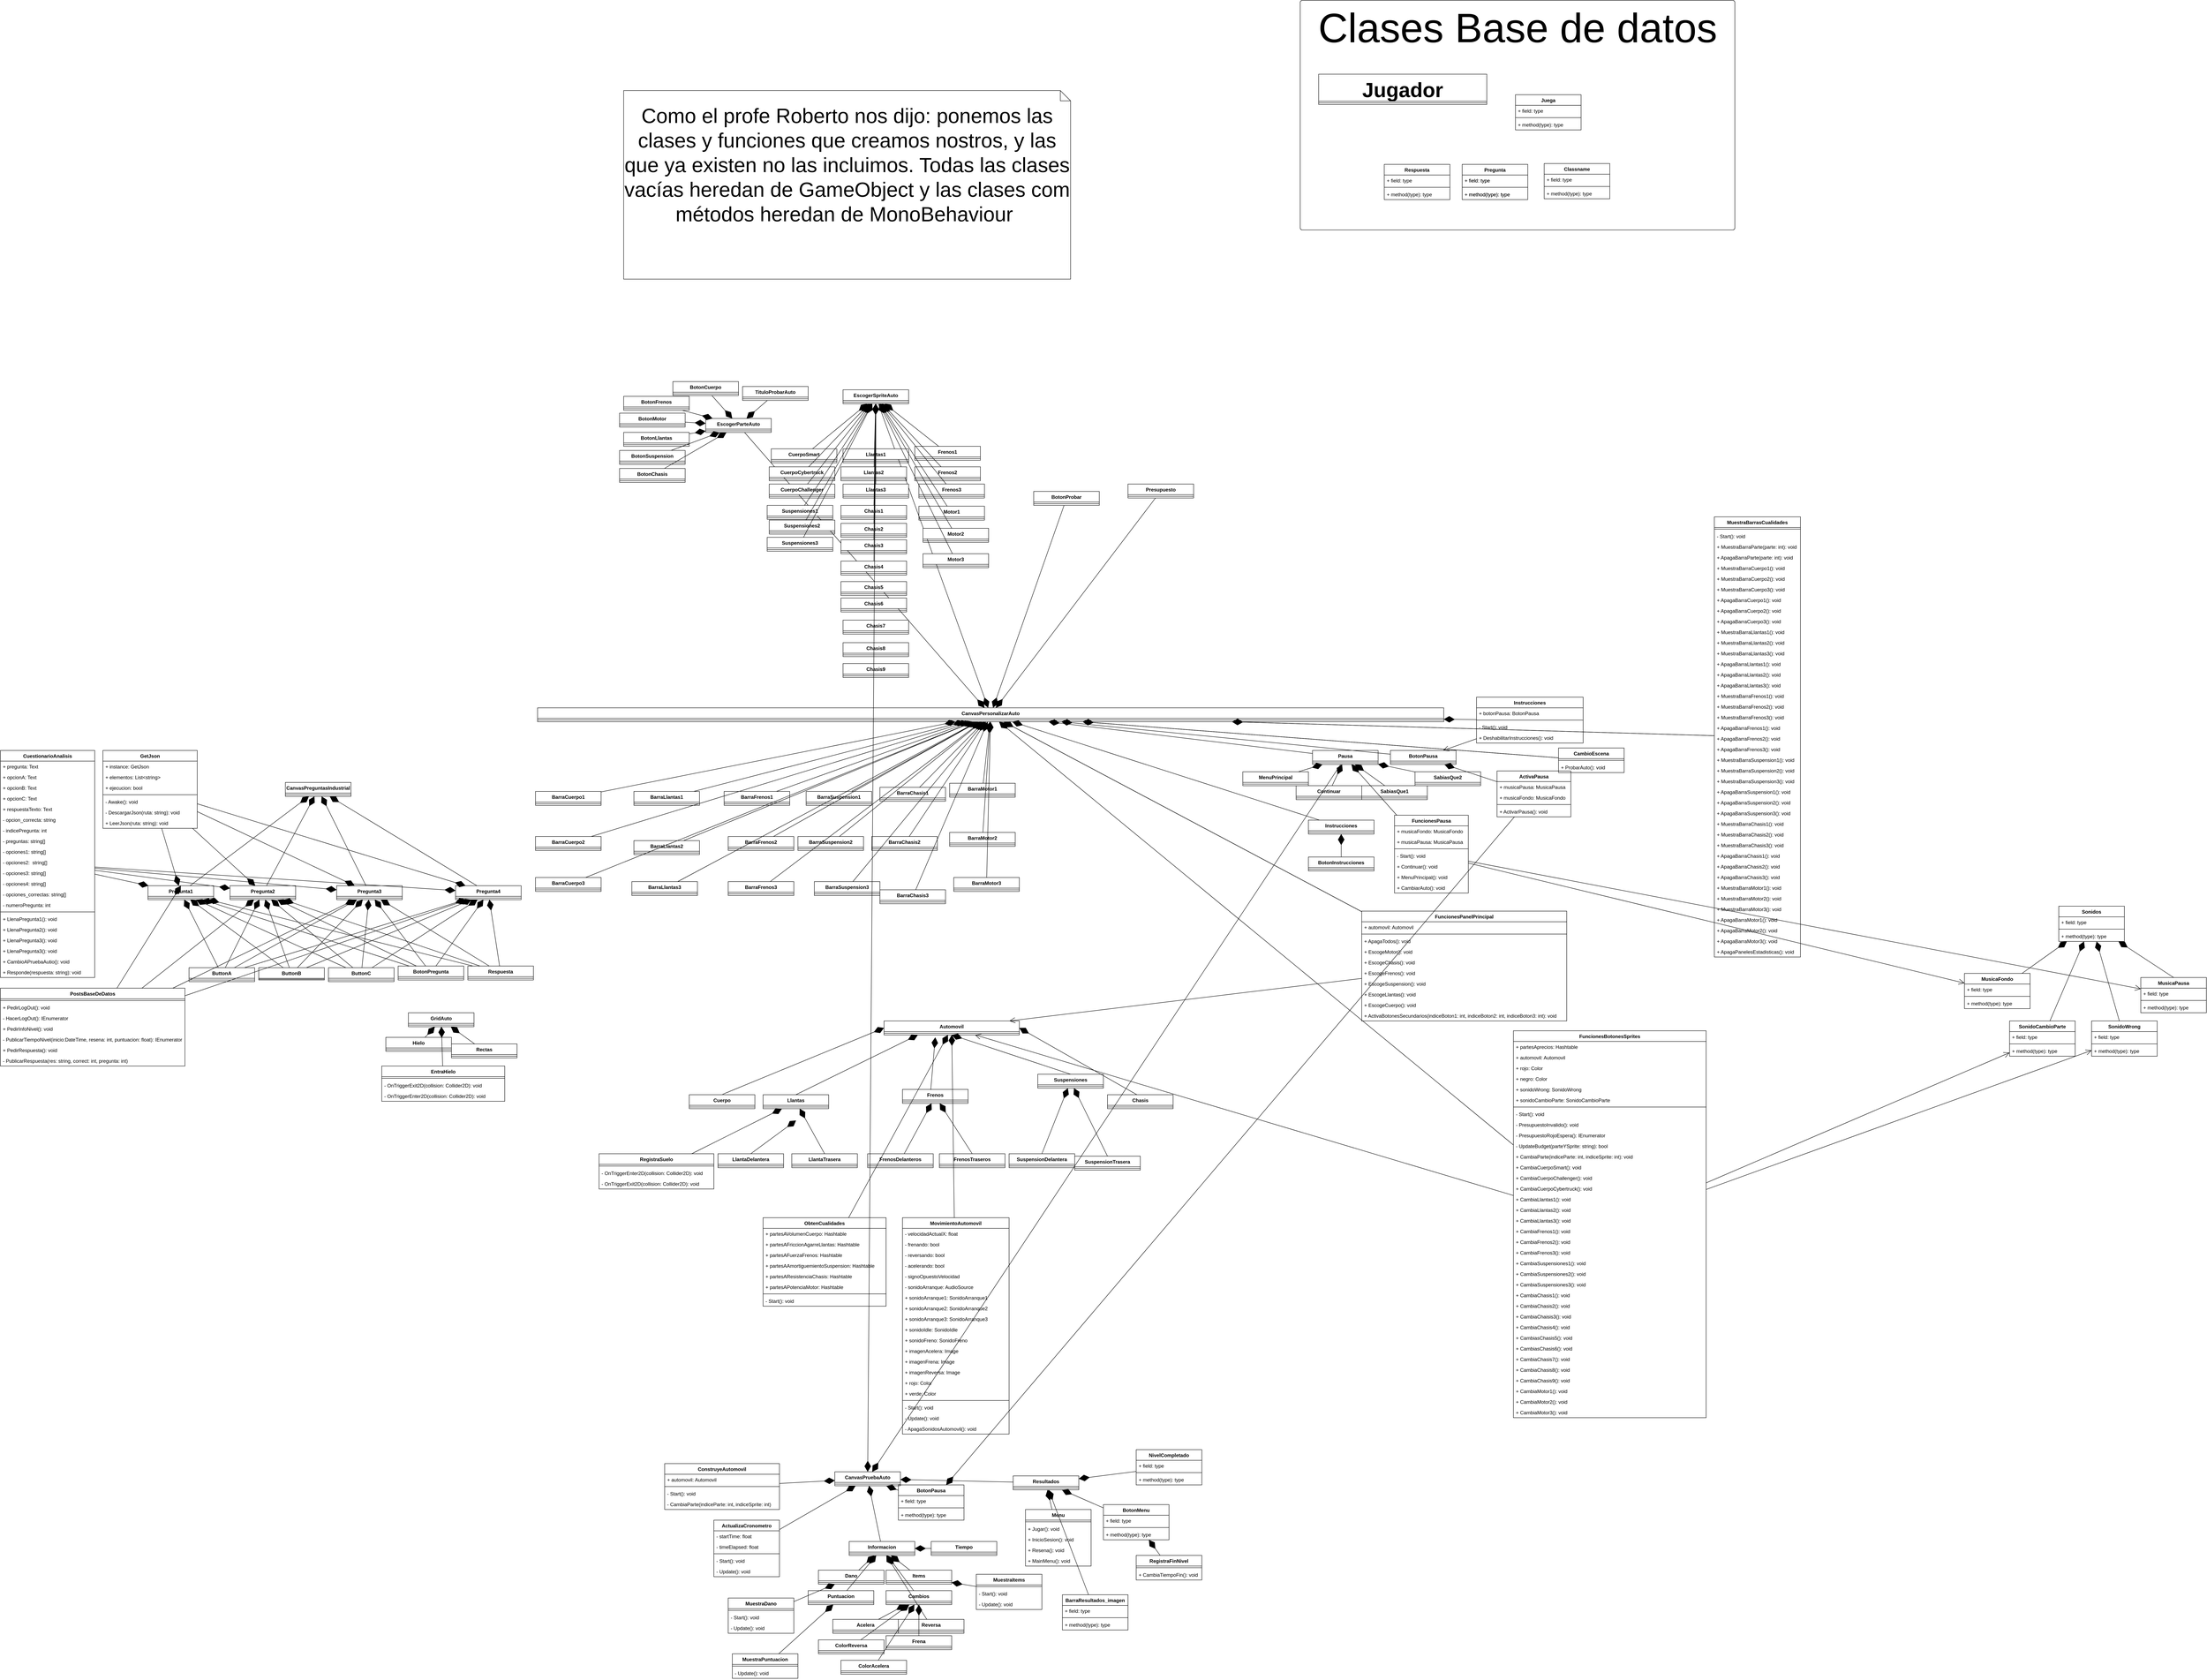 <mxfile version="14.6.9" type="device"><diagram id="_zp5e1gZrEHyTiudf8Xm" name="Page-1"><mxGraphModel dx="8890" dy="6390" grid="1" gridSize="10" guides="1" tooltips="1" connect="1" arrows="1" fold="1" page="1" pageScale="1" pageWidth="850" pageHeight="1100" math="0" shadow="0"><root><mxCell id="0"/><mxCell id="1" parent="0"/><mxCell id="LDE7QloU_E8MbK3KnUOe-454" value="&lt;font style=&quot;font-size: 100px&quot;&gt;Clases Base de datos&lt;/font&gt;" style="html=1;align=center;verticalAlign=top;rounded=1;absoluteArcSize=1;arcSize=10;dashed=0;fontSize=12;fillColor=#ffffff;gradientColor=#ffffff;" parent="1" vertex="1"><mxGeometry x="980" y="-1010" width="1060" height="560" as="geometry"/></mxCell><mxCell id="GVhMm1rO3jeBODzTd0Iu-1" value="Automovil" style="swimlane;fontStyle=1;align=center;verticalAlign=top;childLayout=stackLayout;horizontal=1;startSize=26;horizontalStack=0;resizeParent=1;resizeParentMax=0;resizeLast=0;collapsible=1;marginBottom=0;" parent="1" vertex="1"><mxGeometry x="-35" y="1480" width="330" height="34" as="geometry"/></mxCell><mxCell id="GVhMm1rO3jeBODzTd0Iu-3" value="" style="line;strokeWidth=1;fillColor=none;align=left;verticalAlign=middle;spacingTop=-1;spacingLeft=3;spacingRight=3;rotatable=0;labelPosition=right;points=[];portConstraint=eastwest;" parent="GVhMm1rO3jeBODzTd0Iu-1" vertex="1"><mxGeometry y="26" width="330" height="8" as="geometry"/></mxCell><mxCell id="GVhMm1rO3jeBODzTd0Iu-5" value="Cuerpo" style="swimlane;fontStyle=1;align=center;verticalAlign=top;childLayout=stackLayout;horizontal=1;startSize=26;horizontalStack=0;resizeParent=1;resizeParentMax=0;resizeLast=0;collapsible=1;marginBottom=0;" parent="1" vertex="1"><mxGeometry x="-510" y="1660" width="160" height="34" as="geometry"/></mxCell><mxCell id="GVhMm1rO3jeBODzTd0Iu-7" value="" style="line;strokeWidth=1;fillColor=none;align=left;verticalAlign=middle;spacingTop=-1;spacingLeft=3;spacingRight=3;rotatable=0;labelPosition=right;points=[];portConstraint=eastwest;" parent="GVhMm1rO3jeBODzTd0Iu-5" vertex="1"><mxGeometry y="26" width="160" height="8" as="geometry"/></mxCell><mxCell id="GVhMm1rO3jeBODzTd0Iu-9" value="Llantas" style="swimlane;fontStyle=1;align=center;verticalAlign=top;childLayout=stackLayout;horizontal=1;startSize=26;horizontalStack=0;resizeParent=1;resizeParentMax=0;resizeLast=0;collapsible=1;marginBottom=0;" parent="1" vertex="1"><mxGeometry x="-330" y="1660" width="160" height="34" as="geometry"/></mxCell><mxCell id="GVhMm1rO3jeBODzTd0Iu-11" value="" style="line;strokeWidth=1;fillColor=none;align=left;verticalAlign=middle;spacingTop=-1;spacingLeft=3;spacingRight=3;rotatable=0;labelPosition=right;points=[];portConstraint=eastwest;" parent="GVhMm1rO3jeBODzTd0Iu-9" vertex="1"><mxGeometry y="26" width="160" height="8" as="geometry"/></mxCell><mxCell id="GVhMm1rO3jeBODzTd0Iu-13" value="Suspensiones" style="swimlane;fontStyle=1;align=center;verticalAlign=top;childLayout=stackLayout;horizontal=1;startSize=26;horizontalStack=0;resizeParent=1;resizeParentMax=0;resizeLast=0;collapsible=1;marginBottom=0;" parent="1" vertex="1"><mxGeometry x="340" y="1610" width="160" height="34" as="geometry"/></mxCell><mxCell id="GVhMm1rO3jeBODzTd0Iu-15" value="" style="line;strokeWidth=1;fillColor=none;align=left;verticalAlign=middle;spacingTop=-1;spacingLeft=3;spacingRight=3;rotatable=0;labelPosition=right;points=[];portConstraint=eastwest;" parent="GVhMm1rO3jeBODzTd0Iu-13" vertex="1"><mxGeometry y="26" width="160" height="8" as="geometry"/></mxCell><mxCell id="GVhMm1rO3jeBODzTd0Iu-17" value="Chasis" style="swimlane;fontStyle=1;align=center;verticalAlign=top;childLayout=stackLayout;horizontal=1;startSize=26;horizontalStack=0;resizeParent=1;resizeParentMax=0;resizeLast=0;collapsible=1;marginBottom=0;" parent="1" vertex="1"><mxGeometry x="510" y="1660" width="160" height="34" as="geometry"/></mxCell><mxCell id="GVhMm1rO3jeBODzTd0Iu-19" value="" style="line;strokeWidth=1;fillColor=none;align=left;verticalAlign=middle;spacingTop=-1;spacingLeft=3;spacingRight=3;rotatable=0;labelPosition=right;points=[];portConstraint=eastwest;" parent="GVhMm1rO3jeBODzTd0Iu-17" vertex="1"><mxGeometry y="26" width="160" height="8" as="geometry"/></mxCell><mxCell id="GVhMm1rO3jeBODzTd0Iu-21" value="Frenos" style="swimlane;fontStyle=1;align=center;verticalAlign=top;childLayout=stackLayout;horizontal=1;startSize=26;horizontalStack=0;resizeParent=1;resizeParentMax=0;resizeLast=0;collapsible=1;marginBottom=0;" parent="1" vertex="1"><mxGeometry x="10" y="1647" width="160" height="34" as="geometry"/></mxCell><mxCell id="GVhMm1rO3jeBODzTd0Iu-23" value="" style="line;strokeWidth=1;fillColor=none;align=left;verticalAlign=middle;spacingTop=-1;spacingLeft=3;spacingRight=3;rotatable=0;labelPosition=right;points=[];portConstraint=eastwest;" parent="GVhMm1rO3jeBODzTd0Iu-21" vertex="1"><mxGeometry y="26" width="160" height="8" as="geometry"/></mxCell><mxCell id="GVhMm1rO3jeBODzTd0Iu-25" value="LlantaDelantera" style="swimlane;fontStyle=1;align=center;verticalAlign=top;childLayout=stackLayout;horizontal=1;startSize=26;horizontalStack=0;resizeParent=1;resizeParentMax=0;resizeLast=0;collapsible=1;marginBottom=0;" parent="1" vertex="1"><mxGeometry x="-440" y="1804" width="160" height="34" as="geometry"/></mxCell><mxCell id="GVhMm1rO3jeBODzTd0Iu-27" value="" style="line;strokeWidth=1;fillColor=none;align=left;verticalAlign=middle;spacingTop=-1;spacingLeft=3;spacingRight=3;rotatable=0;labelPosition=right;points=[];portConstraint=eastwest;" parent="GVhMm1rO3jeBODzTd0Iu-25" vertex="1"><mxGeometry y="26" width="160" height="8" as="geometry"/></mxCell><mxCell id="GVhMm1rO3jeBODzTd0Iu-29" value="LlantaTrasera" style="swimlane;fontStyle=1;align=center;verticalAlign=top;childLayout=stackLayout;horizontal=1;startSize=26;horizontalStack=0;resizeParent=1;resizeParentMax=0;resizeLast=0;collapsible=1;marginBottom=0;" parent="1" vertex="1"><mxGeometry x="-260" y="1804" width="160" height="34" as="geometry"/></mxCell><mxCell id="GVhMm1rO3jeBODzTd0Iu-31" value="" style="line;strokeWidth=1;fillColor=none;align=left;verticalAlign=middle;spacingTop=-1;spacingLeft=3;spacingRight=3;rotatable=0;labelPosition=right;points=[];portConstraint=eastwest;" parent="GVhMm1rO3jeBODzTd0Iu-29" vertex="1"><mxGeometry y="26" width="160" height="8" as="geometry"/></mxCell><mxCell id="GVhMm1rO3jeBODzTd0Iu-41" value="SuspensionDelantera" style="swimlane;fontStyle=1;align=center;verticalAlign=top;childLayout=stackLayout;horizontal=1;startSize=26;horizontalStack=0;resizeParent=1;resizeParentMax=0;resizeLast=0;collapsible=1;marginBottom=0;" parent="1" vertex="1"><mxGeometry x="270" y="1804" width="160" height="34" as="geometry"/></mxCell><mxCell id="GVhMm1rO3jeBODzTd0Iu-43" value="" style="line;strokeWidth=1;fillColor=none;align=left;verticalAlign=middle;spacingTop=-1;spacingLeft=3;spacingRight=3;rotatable=0;labelPosition=right;points=[];portConstraint=eastwest;" parent="GVhMm1rO3jeBODzTd0Iu-41" vertex="1"><mxGeometry y="26" width="160" height="8" as="geometry"/></mxCell><mxCell id="GVhMm1rO3jeBODzTd0Iu-45" value="SuspensionTrasera" style="swimlane;fontStyle=1;align=center;verticalAlign=top;childLayout=stackLayout;horizontal=1;startSize=26;horizontalStack=0;resizeParent=1;resizeParentMax=0;resizeLast=0;collapsible=1;marginBottom=0;" parent="1" vertex="1"><mxGeometry x="430" y="1810" width="160" height="34" as="geometry"/></mxCell><mxCell id="GVhMm1rO3jeBODzTd0Iu-47" value="" style="line;strokeWidth=1;fillColor=none;align=left;verticalAlign=middle;spacingTop=-1;spacingLeft=3;spacingRight=3;rotatable=0;labelPosition=right;points=[];portConstraint=eastwest;" parent="GVhMm1rO3jeBODzTd0Iu-45" vertex="1"><mxGeometry y="26" width="160" height="8" as="geometry"/></mxCell><mxCell id="GVhMm1rO3jeBODzTd0Iu-49" value="CanvasPersonalizarAuto" style="swimlane;fontStyle=1;align=center;verticalAlign=top;childLayout=stackLayout;horizontal=1;startSize=26;horizontalStack=0;resizeParent=1;resizeParentMax=0;resizeLast=0;collapsible=1;marginBottom=0;" parent="1" vertex="1"><mxGeometry x="-880" y="716" width="2210" height="34" as="geometry"/></mxCell><mxCell id="GVhMm1rO3jeBODzTd0Iu-51" value="" style="line;strokeWidth=1;fillColor=none;align=left;verticalAlign=middle;spacingTop=-1;spacingLeft=3;spacingRight=3;rotatable=0;labelPosition=right;points=[];portConstraint=eastwest;" parent="GVhMm1rO3jeBODzTd0Iu-49" vertex="1"><mxGeometry y="26" width="2210" height="8" as="geometry"/></mxCell><mxCell id="GVhMm1rO3jeBODzTd0Iu-53" value="Sonidos" style="swimlane;fontStyle=1;align=center;verticalAlign=top;childLayout=stackLayout;horizontal=1;startSize=26;horizontalStack=0;resizeParent=1;resizeParentMax=0;resizeLast=0;collapsible=1;marginBottom=0;" parent="1" vertex="1"><mxGeometry x="2830" y="1200" width="160" height="86" as="geometry"/></mxCell><mxCell id="GVhMm1rO3jeBODzTd0Iu-54" value="+ field: type" style="text;strokeColor=none;fillColor=none;align=left;verticalAlign=top;spacingLeft=4;spacingRight=4;overflow=hidden;rotatable=0;points=[[0,0.5],[1,0.5]];portConstraint=eastwest;" parent="GVhMm1rO3jeBODzTd0Iu-53" vertex="1"><mxGeometry y="26" width="160" height="26" as="geometry"/></mxCell><mxCell id="GVhMm1rO3jeBODzTd0Iu-55" value="" style="line;strokeWidth=1;fillColor=none;align=left;verticalAlign=middle;spacingTop=-1;spacingLeft=3;spacingRight=3;rotatable=0;labelPosition=right;points=[];portConstraint=eastwest;" parent="GVhMm1rO3jeBODzTd0Iu-53" vertex="1"><mxGeometry y="52" width="160" height="8" as="geometry"/></mxCell><mxCell id="GVhMm1rO3jeBODzTd0Iu-56" value="+ method(type): type" style="text;strokeColor=none;fillColor=none;align=left;verticalAlign=top;spacingLeft=4;spacingRight=4;overflow=hidden;rotatable=0;points=[[0,0.5],[1,0.5]];portConstraint=eastwest;" parent="GVhMm1rO3jeBODzTd0Iu-53" vertex="1"><mxGeometry y="60" width="160" height="26" as="geometry"/></mxCell><mxCell id="GVhMm1rO3jeBODzTd0Iu-57" value="MusicaFondo" style="swimlane;fontStyle=1;align=center;verticalAlign=top;childLayout=stackLayout;horizontal=1;startSize=26;horizontalStack=0;resizeParent=1;resizeParentMax=0;resizeLast=0;collapsible=1;marginBottom=0;" parent="1" vertex="1"><mxGeometry x="2600" y="1364" width="160" height="86" as="geometry"/></mxCell><mxCell id="GVhMm1rO3jeBODzTd0Iu-58" value="+ field: type" style="text;strokeColor=none;fillColor=none;align=left;verticalAlign=top;spacingLeft=4;spacingRight=4;overflow=hidden;rotatable=0;points=[[0,0.5],[1,0.5]];portConstraint=eastwest;" parent="GVhMm1rO3jeBODzTd0Iu-57" vertex="1"><mxGeometry y="26" width="160" height="26" as="geometry"/></mxCell><mxCell id="GVhMm1rO3jeBODzTd0Iu-59" value="" style="line;strokeWidth=1;fillColor=none;align=left;verticalAlign=middle;spacingTop=-1;spacingLeft=3;spacingRight=3;rotatable=0;labelPosition=right;points=[];portConstraint=eastwest;" parent="GVhMm1rO3jeBODzTd0Iu-57" vertex="1"><mxGeometry y="52" width="160" height="8" as="geometry"/></mxCell><mxCell id="GVhMm1rO3jeBODzTd0Iu-60" value="+ method(type): type" style="text;strokeColor=none;fillColor=none;align=left;verticalAlign=top;spacingLeft=4;spacingRight=4;overflow=hidden;rotatable=0;points=[[0,0.5],[1,0.5]];portConstraint=eastwest;" parent="GVhMm1rO3jeBODzTd0Iu-57" vertex="1"><mxGeometry y="60" width="160" height="26" as="geometry"/></mxCell><mxCell id="GVhMm1rO3jeBODzTd0Iu-61" value="SonidoWrong" style="swimlane;fontStyle=1;align=center;verticalAlign=top;childLayout=stackLayout;horizontal=1;startSize=26;horizontalStack=0;resizeParent=1;resizeParentMax=0;resizeLast=0;collapsible=1;marginBottom=0;" parent="1" vertex="1"><mxGeometry x="2910" y="1480" width="160" height="86" as="geometry"/></mxCell><mxCell id="GVhMm1rO3jeBODzTd0Iu-62" value="+ field: type" style="text;strokeColor=none;fillColor=none;align=left;verticalAlign=top;spacingLeft=4;spacingRight=4;overflow=hidden;rotatable=0;points=[[0,0.5],[1,0.5]];portConstraint=eastwest;" parent="GVhMm1rO3jeBODzTd0Iu-61" vertex="1"><mxGeometry y="26" width="160" height="26" as="geometry"/></mxCell><mxCell id="GVhMm1rO3jeBODzTd0Iu-63" value="" style="line;strokeWidth=1;fillColor=none;align=left;verticalAlign=middle;spacingTop=-1;spacingLeft=3;spacingRight=3;rotatable=0;labelPosition=right;points=[];portConstraint=eastwest;" parent="GVhMm1rO3jeBODzTd0Iu-61" vertex="1"><mxGeometry y="52" width="160" height="8" as="geometry"/></mxCell><mxCell id="GVhMm1rO3jeBODzTd0Iu-64" value="+ method(type): type" style="text;strokeColor=none;fillColor=none;align=left;verticalAlign=top;spacingLeft=4;spacingRight=4;overflow=hidden;rotatable=0;points=[[0,0.5],[1,0.5]];portConstraint=eastwest;" parent="GVhMm1rO3jeBODzTd0Iu-61" vertex="1"><mxGeometry y="60" width="160" height="26" as="geometry"/></mxCell><mxCell id="GVhMm1rO3jeBODzTd0Iu-65" value="SonidoCambioParte" style="swimlane;fontStyle=1;align=center;verticalAlign=top;childLayout=stackLayout;horizontal=1;startSize=26;horizontalStack=0;resizeParent=1;resizeParentMax=0;resizeLast=0;collapsible=1;marginBottom=0;" parent="1" vertex="1"><mxGeometry x="2710" y="1480" width="160" height="86" as="geometry"/></mxCell><mxCell id="GVhMm1rO3jeBODzTd0Iu-66" value="+ field: type" style="text;strokeColor=none;fillColor=none;align=left;verticalAlign=top;spacingLeft=4;spacingRight=4;overflow=hidden;rotatable=0;points=[[0,0.5],[1,0.5]];portConstraint=eastwest;" parent="GVhMm1rO3jeBODzTd0Iu-65" vertex="1"><mxGeometry y="26" width="160" height="26" as="geometry"/></mxCell><mxCell id="GVhMm1rO3jeBODzTd0Iu-67" value="" style="line;strokeWidth=1;fillColor=none;align=left;verticalAlign=middle;spacingTop=-1;spacingLeft=3;spacingRight=3;rotatable=0;labelPosition=right;points=[];portConstraint=eastwest;" parent="GVhMm1rO3jeBODzTd0Iu-65" vertex="1"><mxGeometry y="52" width="160" height="8" as="geometry"/></mxCell><mxCell id="GVhMm1rO3jeBODzTd0Iu-68" value="+ method(type): type" style="text;strokeColor=none;fillColor=none;align=left;verticalAlign=top;spacingLeft=4;spacingRight=4;overflow=hidden;rotatable=0;points=[[0,0.5],[1,0.5]];portConstraint=eastwest;" parent="GVhMm1rO3jeBODzTd0Iu-65" vertex="1"><mxGeometry y="60" width="160" height="26" as="geometry"/></mxCell><mxCell id="GVhMm1rO3jeBODzTd0Iu-69" value="MusicaPausa" style="swimlane;fontStyle=1;align=center;verticalAlign=top;childLayout=stackLayout;horizontal=1;startSize=26;horizontalStack=0;resizeParent=1;resizeParentMax=0;resizeLast=0;collapsible=1;marginBottom=0;" parent="1" vertex="1"><mxGeometry x="3030" y="1374" width="160" height="86" as="geometry"/></mxCell><mxCell id="GVhMm1rO3jeBODzTd0Iu-70" value="+ field: type" style="text;strokeColor=none;fillColor=none;align=left;verticalAlign=top;spacingLeft=4;spacingRight=4;overflow=hidden;rotatable=0;points=[[0,0.5],[1,0.5]];portConstraint=eastwest;" parent="GVhMm1rO3jeBODzTd0Iu-69" vertex="1"><mxGeometry y="26" width="160" height="26" as="geometry"/></mxCell><mxCell id="GVhMm1rO3jeBODzTd0Iu-71" value="" style="line;strokeWidth=1;fillColor=none;align=left;verticalAlign=middle;spacingTop=-1;spacingLeft=3;spacingRight=3;rotatable=0;labelPosition=right;points=[];portConstraint=eastwest;" parent="GVhMm1rO3jeBODzTd0Iu-69" vertex="1"><mxGeometry y="52" width="160" height="8" as="geometry"/></mxCell><mxCell id="GVhMm1rO3jeBODzTd0Iu-72" value="+ method(type): type" style="text;strokeColor=none;fillColor=none;align=left;verticalAlign=top;spacingLeft=4;spacingRight=4;overflow=hidden;rotatable=0;points=[[0,0.5],[1,0.5]];portConstraint=eastwest;" parent="GVhMm1rO3jeBODzTd0Iu-69" vertex="1"><mxGeometry y="60" width="160" height="26" as="geometry"/></mxCell><mxCell id="GVhMm1rO3jeBODzTd0Iu-73" value="" style="endArrow=diamondThin;endFill=1;endSize=24;html=1;exitX=0.508;exitY=-0.028;exitDx=0;exitDy=0;exitPerimeter=0;entryX=0;entryY=0.5;entryDx=0;entryDy=0;curved=1;" parent="1" source="GVhMm1rO3jeBODzTd0Iu-5" target="GVhMm1rO3jeBODzTd0Iu-1" edge="1"><mxGeometry width="160" relative="1" as="geometry"><mxPoint x="-140" y="1570" as="sourcePoint"/><mxPoint x="-50" y="1534" as="targetPoint"/></mxGeometry></mxCell><mxCell id="GVhMm1rO3jeBODzTd0Iu-74" value="" style="endArrow=diamondThin;endFill=1;endSize=24;html=1;exitX=0.5;exitY=0;exitDx=0;exitDy=0;entryX=0.25;entryY=1;entryDx=0;entryDy=0;curved=1;" parent="1" source="GVhMm1rO3jeBODzTd0Iu-9" target="GVhMm1rO3jeBODzTd0Iu-1" edge="1"><mxGeometry width="160" relative="1" as="geometry"><mxPoint x="-220" y="1710" as="sourcePoint"/><mxPoint x="-60" y="1710" as="targetPoint"/></mxGeometry></mxCell><mxCell id="GVhMm1rO3jeBODzTd0Iu-75" value="" style="endArrow=diamondThin;endFill=1;endSize=24;html=1;exitX=0.5;exitY=0;exitDx=0;exitDy=0;entryX=0.5;entryY=1;entryDx=0;entryDy=0;curved=1;" parent="1" source="GVhMm1rO3jeBODzTd0Iu-13" target="GVhMm1rO3jeBODzTd0Iu-1" edge="1"><mxGeometry width="160" relative="1" as="geometry"><mxPoint x="-60" y="1630" as="sourcePoint"/><mxPoint x="100" y="1630" as="targetPoint"/></mxGeometry></mxCell><mxCell id="vknBstMjflnMRAKsIAhA-2" value="" style="endArrow=diamondThin;endFill=1;endSize=24;html=1;entryX=1;entryY=0.5;entryDx=0;entryDy=0;exitX=0.449;exitY=0.002;exitDx=0;exitDy=0;exitPerimeter=0;" parent="1" source="GVhMm1rO3jeBODzTd0Iu-17" target="GVhMm1rO3jeBODzTd0Iu-1" edge="1"><mxGeometry width="160" relative="1" as="geometry"><mxPoint x="340" y="1610" as="sourcePoint"/><mxPoint x="500" y="1610" as="targetPoint"/></mxGeometry></mxCell><mxCell id="vknBstMjflnMRAKsIAhA-3" value="FrenosTraseros" style="swimlane;fontStyle=1;align=center;verticalAlign=top;childLayout=stackLayout;horizontal=1;startSize=26;horizontalStack=0;resizeParent=1;resizeParentMax=0;resizeLast=0;collapsible=1;marginBottom=0;" parent="1" vertex="1"><mxGeometry x="100" y="1804" width="160" height="34" as="geometry"/></mxCell><mxCell id="vknBstMjflnMRAKsIAhA-5" value="" style="line;strokeWidth=1;fillColor=none;align=left;verticalAlign=middle;spacingTop=-1;spacingLeft=3;spacingRight=3;rotatable=0;labelPosition=right;points=[];portConstraint=eastwest;" parent="vknBstMjflnMRAKsIAhA-3" vertex="1"><mxGeometry y="26" width="160" height="8" as="geometry"/></mxCell><mxCell id="vknBstMjflnMRAKsIAhA-7" value="FrenosDelanteros" style="swimlane;fontStyle=1;align=center;verticalAlign=top;childLayout=stackLayout;horizontal=1;startSize=26;horizontalStack=0;resizeParent=1;resizeParentMax=0;resizeLast=0;collapsible=1;marginBottom=0;" parent="1" vertex="1"><mxGeometry x="-75" y="1804" width="160" height="34" as="geometry"/></mxCell><mxCell id="vknBstMjflnMRAKsIAhA-9" value="" style="line;strokeWidth=1;fillColor=none;align=left;verticalAlign=middle;spacingTop=-1;spacingLeft=3;spacingRight=3;rotatable=0;labelPosition=right;points=[];portConstraint=eastwest;" parent="vknBstMjflnMRAKsIAhA-7" vertex="1"><mxGeometry y="26" width="160" height="8" as="geometry"/></mxCell><mxCell id="vknBstMjflnMRAKsIAhA-11" value="" style="endArrow=diamondThin;endFill=1;endSize=24;html=1;exitX=0.431;exitY=0.026;exitDx=0;exitDy=0;exitPerimeter=0;curved=1;" parent="1" source="GVhMm1rO3jeBODzTd0Iu-21" edge="1"><mxGeometry width="160" relative="1" as="geometry"><mxPoint x="-20" y="1610" as="sourcePoint"/><mxPoint x="90" y="1520" as="targetPoint"/></mxGeometry></mxCell><mxCell id="vknBstMjflnMRAKsIAhA-12" value="" style="endArrow=diamondThin;endFill=1;endSize=24;html=1;exitX=0.5;exitY=0;exitDx=0;exitDy=0;entryX=0.503;entryY=1.104;entryDx=0;entryDy=0;entryPerimeter=0;curved=1;" parent="1" source="GVhMm1rO3jeBODzTd0Iu-25" edge="1"><mxGeometry width="160" relative="1" as="geometry"><mxPoint x="70" y="1770" as="sourcePoint"/><mxPoint x="-249.52" y="1722.704" as="targetPoint"/></mxGeometry></mxCell><mxCell id="vknBstMjflnMRAKsIAhA-13" value="" style="endArrow=diamondThin;endFill=1;endSize=24;html=1;exitX=0.5;exitY=0;exitDx=0;exitDy=0;curved=1;" parent="1" source="GVhMm1rO3jeBODzTd0Iu-29" target="GVhMm1rO3jeBODzTd0Iu-9" edge="1"><mxGeometry width="160" relative="1" as="geometry"><mxPoint x="-170" y="1770" as="sourcePoint"/><mxPoint x="-10" y="1770" as="targetPoint"/></mxGeometry></mxCell><mxCell id="vknBstMjflnMRAKsIAhA-14" value="" style="endArrow=diamondThin;endFill=1;endSize=24;html=1;exitX=0.5;exitY=0;exitDx=0;exitDy=0;curved=1;" parent="1" source="vknBstMjflnMRAKsIAhA-3" target="GVhMm1rO3jeBODzTd0Iu-21" edge="1"><mxGeometry width="160" relative="1" as="geometry"><mxPoint x="40" y="1745.31" as="sourcePoint"/><mxPoint x="200" y="1745.31" as="targetPoint"/></mxGeometry></mxCell><mxCell id="vknBstMjflnMRAKsIAhA-15" value="" style="endArrow=diamondThin;endFill=1;endSize=24;html=1;curved=1;" parent="1" source="vknBstMjflnMRAKsIAhA-7" target="GVhMm1rO3jeBODzTd0Iu-21" edge="1"><mxGeometry width="160" relative="1" as="geometry"><mxPoint x="-160" y="1780" as="sourcePoint"/><mxPoint y="1780" as="targetPoint"/></mxGeometry></mxCell><mxCell id="vknBstMjflnMRAKsIAhA-16" value="" style="endArrow=diamondThin;endFill=1;endSize=24;html=1;exitX=0.5;exitY=0;exitDx=0;exitDy=0;curved=1;" parent="1" source="GVhMm1rO3jeBODzTd0Iu-41" target="GVhMm1rO3jeBODzTd0Iu-13" edge="1"><mxGeometry width="160" relative="1" as="geometry"><mxPoint x="180" y="1780" as="sourcePoint"/><mxPoint x="290" y="1710" as="targetPoint"/></mxGeometry></mxCell><mxCell id="vknBstMjflnMRAKsIAhA-17" value="" style="endArrow=diamondThin;endFill=1;endSize=24;html=1;exitX=0.5;exitY=0;exitDx=0;exitDy=0;curved=1;" parent="1" source="GVhMm1rO3jeBODzTd0Iu-45" target="GVhMm1rO3jeBODzTd0Iu-13" edge="1"><mxGeometry width="160" relative="1" as="geometry"><mxPoint x="180" y="1780" as="sourcePoint"/><mxPoint x="340" y="1780" as="targetPoint"/></mxGeometry></mxCell><mxCell id="vknBstMjflnMRAKsIAhA-18" value="" style="endArrow=diamondThin;endFill=1;endSize=24;html=1;curved=1;" parent="1" source="GVhMm1rO3jeBODzTd0Iu-61" target="GVhMm1rO3jeBODzTd0Iu-53" edge="1"><mxGeometry width="160" relative="1" as="geometry"><mxPoint x="3010" y="1480" as="sourcePoint"/><mxPoint x="3170" y="1480" as="targetPoint"/></mxGeometry></mxCell><mxCell id="vknBstMjflnMRAKsIAhA-19" value="" style="endArrow=diamondThin;endFill=1;endSize=24;html=1;curved=1;" parent="1" source="GVhMm1rO3jeBODzTd0Iu-65" target="GVhMm1rO3jeBODzTd0Iu-53" edge="1"><mxGeometry width="160" relative="1" as="geometry"><mxPoint x="3010" y="1480" as="sourcePoint"/><mxPoint x="3170" y="1480" as="targetPoint"/></mxGeometry></mxCell><mxCell id="vknBstMjflnMRAKsIAhA-20" value="" style="endArrow=diamondThin;endFill=1;endSize=24;html=1;exitX=0.5;exitY=0;exitDx=0;exitDy=0;curved=1;" parent="1" source="GVhMm1rO3jeBODzTd0Iu-69" target="GVhMm1rO3jeBODzTd0Iu-53" edge="1"><mxGeometry width="160" relative="1" as="geometry"><mxPoint x="3010" y="1480" as="sourcePoint"/><mxPoint x="3170" y="1480" as="targetPoint"/></mxGeometry></mxCell><mxCell id="vknBstMjflnMRAKsIAhA-21" value="" style="endArrow=diamondThin;endFill=1;endSize=24;html=1;curved=1;" parent="1" source="GVhMm1rO3jeBODzTd0Iu-57" target="GVhMm1rO3jeBODzTd0Iu-53" edge="1"><mxGeometry width="160" relative="1" as="geometry"><mxPoint x="3010" y="1480" as="sourcePoint"/><mxPoint x="3170" y="1480" as="targetPoint"/></mxGeometry></mxCell><mxCell id="vknBstMjflnMRAKsIAhA-22" value="EscogerParteAuto" style="swimlane;fontStyle=1;align=center;verticalAlign=top;childLayout=stackLayout;horizontal=1;startSize=26;horizontalStack=0;resizeParent=1;resizeParentMax=0;resizeLast=0;collapsible=1;marginBottom=0;" parent="1" vertex="1"><mxGeometry x="-470" y="10" width="160" height="34" as="geometry"/></mxCell><mxCell id="vknBstMjflnMRAKsIAhA-24" value="" style="line;strokeWidth=1;fillColor=none;align=left;verticalAlign=middle;spacingTop=-1;spacingLeft=3;spacingRight=3;rotatable=0;labelPosition=right;points=[];portConstraint=eastwest;" parent="vknBstMjflnMRAKsIAhA-22" vertex="1"><mxGeometry y="26" width="160" height="8" as="geometry"/></mxCell><mxCell id="vknBstMjflnMRAKsIAhA-26" value="EscogerSpriteAuto" style="swimlane;fontStyle=1;align=center;verticalAlign=top;childLayout=stackLayout;horizontal=1;startSize=26;horizontalStack=0;resizeParent=1;resizeParentMax=0;resizeLast=0;collapsible=1;marginBottom=0;" parent="1" vertex="1"><mxGeometry x="-135" y="-60" width="160" height="34" as="geometry"/></mxCell><mxCell id="vknBstMjflnMRAKsIAhA-28" value="" style="line;strokeWidth=1;fillColor=none;align=left;verticalAlign=middle;spacingTop=-1;spacingLeft=3;spacingRight=3;rotatable=0;labelPosition=right;points=[];portConstraint=eastwest;" parent="vknBstMjflnMRAKsIAhA-26" vertex="1"><mxGeometry y="26" width="160" height="8" as="geometry"/></mxCell><mxCell id="vknBstMjflnMRAKsIAhA-30" value="BotonProbar" style="swimlane;fontStyle=1;align=center;verticalAlign=top;childLayout=stackLayout;horizontal=1;startSize=26;horizontalStack=0;resizeParent=1;resizeParentMax=0;resizeLast=0;collapsible=1;marginBottom=0;" parent="1" vertex="1"><mxGeometry x="330" y="188" width="160" height="34" as="geometry"/></mxCell><mxCell id="vknBstMjflnMRAKsIAhA-32" value="" style="line;strokeWidth=1;fillColor=none;align=left;verticalAlign=middle;spacingTop=-1;spacingLeft=3;spacingRight=3;rotatable=0;labelPosition=right;points=[];portConstraint=eastwest;" parent="vknBstMjflnMRAKsIAhA-30" vertex="1"><mxGeometry y="26" width="160" height="8" as="geometry"/></mxCell><mxCell id="vknBstMjflnMRAKsIAhA-34" value="Presupuesto" style="swimlane;fontStyle=1;align=center;verticalAlign=top;childLayout=stackLayout;horizontal=1;startSize=26;horizontalStack=0;resizeParent=1;resizeParentMax=0;resizeLast=0;collapsible=1;marginBottom=0;" parent="1" vertex="1"><mxGeometry x="560" y="170" width="160" height="34" as="geometry"/></mxCell><mxCell id="vknBstMjflnMRAKsIAhA-36" value="" style="line;strokeWidth=1;fillColor=none;align=left;verticalAlign=middle;spacingTop=-1;spacingLeft=3;spacingRight=3;rotatable=0;labelPosition=right;points=[];portConstraint=eastwest;" parent="vknBstMjflnMRAKsIAhA-34" vertex="1"><mxGeometry y="26" width="160" height="8" as="geometry"/></mxCell><mxCell id="vknBstMjflnMRAKsIAhA-38" value="BarraCuerpo1" style="swimlane;fontStyle=1;align=center;verticalAlign=top;childLayout=stackLayout;horizontal=1;startSize=26;horizontalStack=0;resizeParent=1;resizeParentMax=0;resizeLast=0;collapsible=1;marginBottom=0;" parent="1" vertex="1"><mxGeometry x="-885" y="920" width="160" height="34" as="geometry"/></mxCell><mxCell id="vknBstMjflnMRAKsIAhA-40" value="" style="line;strokeWidth=1;fillColor=none;align=left;verticalAlign=middle;spacingTop=-1;spacingLeft=3;spacingRight=3;rotatable=0;labelPosition=right;points=[];portConstraint=eastwest;" parent="vknBstMjflnMRAKsIAhA-38" vertex="1"><mxGeometry y="26" width="160" height="8" as="geometry"/></mxCell><mxCell id="vknBstMjflnMRAKsIAhA-42" value="BarraCuerpo2" style="swimlane;fontStyle=1;align=center;verticalAlign=top;childLayout=stackLayout;horizontal=1;startSize=26;horizontalStack=0;resizeParent=1;resizeParentMax=0;resizeLast=0;collapsible=1;marginBottom=0;" parent="1" vertex="1"><mxGeometry x="-885" y="1030" width="160" height="34" as="geometry"/></mxCell><mxCell id="vknBstMjflnMRAKsIAhA-44" value="" style="line;strokeWidth=1;fillColor=none;align=left;verticalAlign=middle;spacingTop=-1;spacingLeft=3;spacingRight=3;rotatable=0;labelPosition=right;points=[];portConstraint=eastwest;" parent="vknBstMjflnMRAKsIAhA-42" vertex="1"><mxGeometry y="26" width="160" height="8" as="geometry"/></mxCell><mxCell id="vknBstMjflnMRAKsIAhA-46" value="BarraCuerpo3" style="swimlane;fontStyle=1;align=center;verticalAlign=top;childLayout=stackLayout;horizontal=1;startSize=26;horizontalStack=0;resizeParent=1;resizeParentMax=0;resizeLast=0;collapsible=1;marginBottom=0;" parent="1" vertex="1"><mxGeometry x="-885" y="1130" width="160" height="34" as="geometry"/></mxCell><mxCell id="vknBstMjflnMRAKsIAhA-48" value="" style="line;strokeWidth=1;fillColor=none;align=left;verticalAlign=middle;spacingTop=-1;spacingLeft=3;spacingRight=3;rotatable=0;labelPosition=right;points=[];portConstraint=eastwest;" parent="vknBstMjflnMRAKsIAhA-46" vertex="1"><mxGeometry y="26" width="160" height="8" as="geometry"/></mxCell><mxCell id="vknBstMjflnMRAKsIAhA-50" value="BarraLlantas1" style="swimlane;fontStyle=1;align=center;verticalAlign=top;childLayout=stackLayout;horizontal=1;startSize=26;horizontalStack=0;resizeParent=1;resizeParentMax=0;resizeLast=0;collapsible=1;marginBottom=0;" parent="1" vertex="1"><mxGeometry x="-645" y="920" width="160" height="34" as="geometry"/></mxCell><mxCell id="vknBstMjflnMRAKsIAhA-52" value="" style="line;strokeWidth=1;fillColor=none;align=left;verticalAlign=middle;spacingTop=-1;spacingLeft=3;spacingRight=3;rotatable=0;labelPosition=right;points=[];portConstraint=eastwest;" parent="vknBstMjflnMRAKsIAhA-50" vertex="1"><mxGeometry y="26" width="160" height="8" as="geometry"/></mxCell><mxCell id="vknBstMjflnMRAKsIAhA-54" value="BarraLlantas2" style="swimlane;fontStyle=1;align=center;verticalAlign=top;childLayout=stackLayout;horizontal=1;startSize=26;horizontalStack=0;resizeParent=1;resizeParentMax=0;resizeLast=0;collapsible=1;marginBottom=0;" parent="1" vertex="1"><mxGeometry x="-645" y="1040" width="160" height="34" as="geometry"/></mxCell><mxCell id="vknBstMjflnMRAKsIAhA-56" value="" style="line;strokeWidth=1;fillColor=none;align=left;verticalAlign=middle;spacingTop=-1;spacingLeft=3;spacingRight=3;rotatable=0;labelPosition=right;points=[];portConstraint=eastwest;" parent="vknBstMjflnMRAKsIAhA-54" vertex="1"><mxGeometry y="26" width="160" height="8" as="geometry"/></mxCell><mxCell id="vknBstMjflnMRAKsIAhA-58" value="BarraLlantas3" style="swimlane;fontStyle=1;align=center;verticalAlign=top;childLayout=stackLayout;horizontal=1;startSize=26;horizontalStack=0;resizeParent=1;resizeParentMax=0;resizeLast=0;collapsible=1;marginBottom=0;" parent="1" vertex="1"><mxGeometry x="-650" y="1140" width="160" height="34" as="geometry"/></mxCell><mxCell id="vknBstMjflnMRAKsIAhA-60" value="" style="line;strokeWidth=1;fillColor=none;align=left;verticalAlign=middle;spacingTop=-1;spacingLeft=3;spacingRight=3;rotatable=0;labelPosition=right;points=[];portConstraint=eastwest;" parent="vknBstMjflnMRAKsIAhA-58" vertex="1"><mxGeometry y="26" width="160" height="8" as="geometry"/></mxCell><mxCell id="vknBstMjflnMRAKsIAhA-62" value="BarraFrenos1" style="swimlane;fontStyle=1;align=center;verticalAlign=top;childLayout=stackLayout;horizontal=1;startSize=26;horizontalStack=0;resizeParent=1;resizeParentMax=0;resizeLast=0;collapsible=1;marginBottom=0;" parent="1" vertex="1"><mxGeometry x="-425" y="920" width="160" height="34" as="geometry"/></mxCell><mxCell id="vknBstMjflnMRAKsIAhA-64" value="" style="line;strokeWidth=1;fillColor=none;align=left;verticalAlign=middle;spacingTop=-1;spacingLeft=3;spacingRight=3;rotatable=0;labelPosition=right;points=[];portConstraint=eastwest;" parent="vknBstMjflnMRAKsIAhA-62" vertex="1"><mxGeometry y="26" width="160" height="8" as="geometry"/></mxCell><mxCell id="vknBstMjflnMRAKsIAhA-66" value="BarraFrenos2" style="swimlane;fontStyle=1;align=center;verticalAlign=top;childLayout=stackLayout;horizontal=1;startSize=26;horizontalStack=0;resizeParent=1;resizeParentMax=0;resizeLast=0;collapsible=1;marginBottom=0;" parent="1" vertex="1"><mxGeometry x="-415" y="1030" width="160" height="34" as="geometry"/></mxCell><mxCell id="vknBstMjflnMRAKsIAhA-68" value="" style="line;strokeWidth=1;fillColor=none;align=left;verticalAlign=middle;spacingTop=-1;spacingLeft=3;spacingRight=3;rotatable=0;labelPosition=right;points=[];portConstraint=eastwest;" parent="vknBstMjflnMRAKsIAhA-66" vertex="1"><mxGeometry y="26" width="160" height="8" as="geometry"/></mxCell><mxCell id="vknBstMjflnMRAKsIAhA-74" value="BarraFrenos3" style="swimlane;fontStyle=1;align=center;verticalAlign=top;childLayout=stackLayout;horizontal=1;startSize=26;horizontalStack=0;resizeParent=1;resizeParentMax=0;resizeLast=0;collapsible=1;marginBottom=0;" parent="1" vertex="1"><mxGeometry x="-415" y="1140" width="160" height="34" as="geometry"/></mxCell><mxCell id="vknBstMjflnMRAKsIAhA-76" value="" style="line;strokeWidth=1;fillColor=none;align=left;verticalAlign=middle;spacingTop=-1;spacingLeft=3;spacingRight=3;rotatable=0;labelPosition=right;points=[];portConstraint=eastwest;" parent="vknBstMjflnMRAKsIAhA-74" vertex="1"><mxGeometry y="26" width="160" height="8" as="geometry"/></mxCell><mxCell id="vknBstMjflnMRAKsIAhA-78" value="BarraSuspension1" style="swimlane;fontStyle=1;align=center;verticalAlign=top;childLayout=stackLayout;horizontal=1;startSize=26;horizontalStack=0;resizeParent=1;resizeParentMax=0;resizeLast=0;collapsible=1;marginBottom=0;" parent="1" vertex="1"><mxGeometry x="-225" y="920" width="160" height="34" as="geometry"/></mxCell><mxCell id="vknBstMjflnMRAKsIAhA-80" value="" style="line;strokeWidth=1;fillColor=none;align=left;verticalAlign=middle;spacingTop=-1;spacingLeft=3;spacingRight=3;rotatable=0;labelPosition=right;points=[];portConstraint=eastwest;" parent="vknBstMjflnMRAKsIAhA-78" vertex="1"><mxGeometry y="26" width="160" height="8" as="geometry"/></mxCell><mxCell id="vknBstMjflnMRAKsIAhA-82" value="BarraSuspension2" style="swimlane;fontStyle=1;align=center;verticalAlign=top;childLayout=stackLayout;horizontal=1;startSize=26;horizontalStack=0;resizeParent=1;resizeParentMax=0;resizeLast=0;collapsible=1;marginBottom=0;" parent="1" vertex="1"><mxGeometry x="-245" y="1030" width="160" height="34" as="geometry"/></mxCell><mxCell id="vknBstMjflnMRAKsIAhA-84" value="" style="line;strokeWidth=1;fillColor=none;align=left;verticalAlign=middle;spacingTop=-1;spacingLeft=3;spacingRight=3;rotatable=0;labelPosition=right;points=[];portConstraint=eastwest;" parent="vknBstMjflnMRAKsIAhA-82" vertex="1"><mxGeometry y="26" width="160" height="8" as="geometry"/></mxCell><mxCell id="vknBstMjflnMRAKsIAhA-86" value="BarraSuspension3" style="swimlane;fontStyle=1;align=center;verticalAlign=top;childLayout=stackLayout;horizontal=1;startSize=26;horizontalStack=0;resizeParent=1;resizeParentMax=0;resizeLast=0;collapsible=1;marginBottom=0;" parent="1" vertex="1"><mxGeometry x="-205" y="1140" width="160" height="34" as="geometry"/></mxCell><mxCell id="vknBstMjflnMRAKsIAhA-88" value="" style="line;strokeWidth=1;fillColor=none;align=left;verticalAlign=middle;spacingTop=-1;spacingLeft=3;spacingRight=3;rotatable=0;labelPosition=right;points=[];portConstraint=eastwest;" parent="vknBstMjflnMRAKsIAhA-86" vertex="1"><mxGeometry y="26" width="160" height="8" as="geometry"/></mxCell><mxCell id="vknBstMjflnMRAKsIAhA-90" value="BarraChasis1" style="swimlane;fontStyle=1;align=center;verticalAlign=top;childLayout=stackLayout;horizontal=1;startSize=26;horizontalStack=0;resizeParent=1;resizeParentMax=0;resizeLast=0;collapsible=1;marginBottom=0;" parent="1" vertex="1"><mxGeometry x="-45" y="910" width="160" height="34" as="geometry"/></mxCell><mxCell id="vknBstMjflnMRAKsIAhA-92" value="" style="line;strokeWidth=1;fillColor=none;align=left;verticalAlign=middle;spacingTop=-1;spacingLeft=3;spacingRight=3;rotatable=0;labelPosition=right;points=[];portConstraint=eastwest;" parent="vknBstMjflnMRAKsIAhA-90" vertex="1"><mxGeometry y="26" width="160" height="8" as="geometry"/></mxCell><mxCell id="vknBstMjflnMRAKsIAhA-94" value="BarraChasis2" style="swimlane;fontStyle=1;align=center;verticalAlign=top;childLayout=stackLayout;horizontal=1;startSize=26;horizontalStack=0;resizeParent=1;resizeParentMax=0;resizeLast=0;collapsible=1;marginBottom=0;" parent="1" vertex="1"><mxGeometry x="-65" y="1030" width="160" height="34" as="geometry"/></mxCell><mxCell id="vknBstMjflnMRAKsIAhA-96" value="" style="line;strokeWidth=1;fillColor=none;align=left;verticalAlign=middle;spacingTop=-1;spacingLeft=3;spacingRight=3;rotatable=0;labelPosition=right;points=[];portConstraint=eastwest;" parent="vknBstMjflnMRAKsIAhA-94" vertex="1"><mxGeometry y="26" width="160" height="8" as="geometry"/></mxCell><mxCell id="vknBstMjflnMRAKsIAhA-98" value="BarraChasis3" style="swimlane;fontStyle=1;align=center;verticalAlign=top;childLayout=stackLayout;horizontal=1;startSize=26;horizontalStack=0;resizeParent=1;resizeParentMax=0;resizeLast=0;collapsible=1;marginBottom=0;" parent="1" vertex="1"><mxGeometry x="-45" y="1160" width="160" height="34" as="geometry"/></mxCell><mxCell id="vknBstMjflnMRAKsIAhA-100" value="" style="line;strokeWidth=1;fillColor=none;align=left;verticalAlign=middle;spacingTop=-1;spacingLeft=3;spacingRight=3;rotatable=0;labelPosition=right;points=[];portConstraint=eastwest;" parent="vknBstMjflnMRAKsIAhA-98" vertex="1"><mxGeometry y="26" width="160" height="8" as="geometry"/></mxCell><mxCell id="vknBstMjflnMRAKsIAhA-102" value="BarraMotor3" style="swimlane;fontStyle=1;align=center;verticalAlign=top;childLayout=stackLayout;horizontal=1;startSize=26;horizontalStack=0;resizeParent=1;resizeParentMax=0;resizeLast=0;collapsible=1;marginBottom=0;" parent="1" vertex="1"><mxGeometry x="135" y="1130" width="160" height="34" as="geometry"/></mxCell><mxCell id="vknBstMjflnMRAKsIAhA-104" value="" style="line;strokeWidth=1;fillColor=none;align=left;verticalAlign=middle;spacingTop=-1;spacingLeft=3;spacingRight=3;rotatable=0;labelPosition=right;points=[];portConstraint=eastwest;" parent="vknBstMjflnMRAKsIAhA-102" vertex="1"><mxGeometry y="26" width="160" height="8" as="geometry"/></mxCell><mxCell id="vknBstMjflnMRAKsIAhA-110" value="BarraMotor2" style="swimlane;fontStyle=1;align=center;verticalAlign=top;childLayout=stackLayout;horizontal=1;startSize=26;horizontalStack=0;resizeParent=1;resizeParentMax=0;resizeLast=0;collapsible=1;marginBottom=0;" parent="1" vertex="1"><mxGeometry x="125" y="1020" width="160" height="34" as="geometry"/></mxCell><mxCell id="vknBstMjflnMRAKsIAhA-112" value="" style="line;strokeWidth=1;fillColor=none;align=left;verticalAlign=middle;spacingTop=-1;spacingLeft=3;spacingRight=3;rotatable=0;labelPosition=right;points=[];portConstraint=eastwest;" parent="vknBstMjflnMRAKsIAhA-110" vertex="1"><mxGeometry y="26" width="160" height="8" as="geometry"/></mxCell><mxCell id="vknBstMjflnMRAKsIAhA-114" value="BarraMotor1" style="swimlane;fontStyle=1;align=center;verticalAlign=top;childLayout=stackLayout;horizontal=1;startSize=26;horizontalStack=0;resizeParent=1;resizeParentMax=0;resizeLast=0;collapsible=1;marginBottom=0;" parent="1" vertex="1"><mxGeometry x="125" y="900" width="160" height="34" as="geometry"/></mxCell><mxCell id="vknBstMjflnMRAKsIAhA-116" value="" style="line;strokeWidth=1;fillColor=none;align=left;verticalAlign=middle;spacingTop=-1;spacingLeft=3;spacingRight=3;rotatable=0;labelPosition=right;points=[];portConstraint=eastwest;" parent="vknBstMjflnMRAKsIAhA-114" vertex="1"><mxGeometry y="26" width="160" height="8" as="geometry"/></mxCell><mxCell id="vknBstMjflnMRAKsIAhA-122" value="BotonPausa" style="swimlane;fontStyle=1;align=center;verticalAlign=top;childLayout=stackLayout;horizontal=1;startSize=26;horizontalStack=0;resizeParent=1;resizeParentMax=0;resizeLast=0;collapsible=1;marginBottom=0;" parent="1" vertex="1"><mxGeometry x="1200" y="820" width="160" height="34" as="geometry"/></mxCell><mxCell id="vknBstMjflnMRAKsIAhA-124" value="" style="line;strokeWidth=1;fillColor=none;align=left;verticalAlign=middle;spacingTop=-1;spacingLeft=3;spacingRight=3;rotatable=0;labelPosition=right;points=[];portConstraint=eastwest;" parent="vknBstMjflnMRAKsIAhA-122" vertex="1"><mxGeometry y="26" width="160" height="8" as="geometry"/></mxCell><mxCell id="vknBstMjflnMRAKsIAhA-126" value="Pausa" style="swimlane;fontStyle=1;align=center;verticalAlign=top;childLayout=stackLayout;horizontal=1;startSize=26;horizontalStack=0;resizeParent=1;resizeParentMax=0;resizeLast=0;collapsible=1;marginBottom=0;" parent="1" vertex="1"><mxGeometry x="1010" y="820" width="160" height="34" as="geometry"/></mxCell><mxCell id="vknBstMjflnMRAKsIAhA-128" value="" style="line;strokeWidth=1;fillColor=none;align=left;verticalAlign=middle;spacingTop=-1;spacingLeft=3;spacingRight=3;rotatable=0;labelPosition=right;points=[];portConstraint=eastwest;" parent="vknBstMjflnMRAKsIAhA-126" vertex="1"><mxGeometry y="26" width="160" height="8" as="geometry"/></mxCell><mxCell id="vknBstMjflnMRAKsIAhA-131" value="" style="endArrow=diamondThin;endFill=1;endSize=24;html=1;curved=1;" parent="1" source="vknBstMjflnMRAKsIAhA-34" target="GVhMm1rO3jeBODzTd0Iu-49" edge="1"><mxGeometry width="160" relative="1" as="geometry"><mxPoint x="-170" y="970" as="sourcePoint"/><mxPoint x="-10" y="970" as="targetPoint"/></mxGeometry></mxCell><mxCell id="vknBstMjflnMRAKsIAhA-132" value="" style="endArrow=diamondThin;endFill=1;endSize=24;html=1;curved=1;" parent="1" source="vknBstMjflnMRAKsIAhA-30" target="GVhMm1rO3jeBODzTd0Iu-49" edge="1"><mxGeometry width="160" relative="1" as="geometry"><mxPoint x="-170" y="970" as="sourcePoint"/><mxPoint x="-10" y="970" as="targetPoint"/></mxGeometry></mxCell><mxCell id="vknBstMjflnMRAKsIAhA-133" value="" style="endArrow=diamondThin;endFill=1;endSize=24;html=1;curved=1;" parent="1" source="vknBstMjflnMRAKsIAhA-26" target="GVhMm1rO3jeBODzTd0Iu-49" edge="1"><mxGeometry width="160" relative="1" as="geometry"><mxPoint x="-170" y="970" as="sourcePoint"/><mxPoint x="-10" y="970" as="targetPoint"/></mxGeometry></mxCell><mxCell id="vknBstMjflnMRAKsIAhA-134" value="" style="endArrow=diamondThin;endFill=1;endSize=24;html=1;curved=1;" parent="1" source="vknBstMjflnMRAKsIAhA-22" target="GVhMm1rO3jeBODzTd0Iu-49" edge="1"><mxGeometry width="160" relative="1" as="geometry"><mxPoint x="-170" y="970" as="sourcePoint"/><mxPoint x="-10" y="970" as="targetPoint"/></mxGeometry></mxCell><mxCell id="vknBstMjflnMRAKsIAhA-135" value="" style="endArrow=diamondThin;endFill=1;endSize=24;html=1;" parent="1" source="vknBstMjflnMRAKsIAhA-98" target="GVhMm1rO3jeBODzTd0Iu-49" edge="1"><mxGeometry width="160" relative="1" as="geometry"><mxPoint x="60" y="980" as="sourcePoint"/><mxPoint x="220" y="980" as="targetPoint"/></mxGeometry></mxCell><mxCell id="vknBstMjflnMRAKsIAhA-136" value="" style="endArrow=diamondThin;endFill=1;endSize=24;html=1;" parent="1" source="vknBstMjflnMRAKsIAhA-94" target="GVhMm1rO3jeBODzTd0Iu-49" edge="1"><mxGeometry width="160" relative="1" as="geometry"><mxPoint x="60" y="980" as="sourcePoint"/><mxPoint x="220" y="980" as="targetPoint"/></mxGeometry></mxCell><mxCell id="vknBstMjflnMRAKsIAhA-137" value="" style="endArrow=diamondThin;endFill=1;endSize=24;html=1;" parent="1" source="vknBstMjflnMRAKsIAhA-90" target="GVhMm1rO3jeBODzTd0Iu-49" edge="1"><mxGeometry width="160" relative="1" as="geometry"><mxPoint x="60" y="980" as="sourcePoint"/><mxPoint x="220" y="980" as="targetPoint"/></mxGeometry></mxCell><mxCell id="vknBstMjflnMRAKsIAhA-138" value="" style="endArrow=diamondThin;endFill=1;endSize=24;html=1;" parent="1" source="vknBstMjflnMRAKsIAhA-86" target="GVhMm1rO3jeBODzTd0Iu-49" edge="1"><mxGeometry width="160" relative="1" as="geometry"><mxPoint x="60" y="980" as="sourcePoint"/><mxPoint x="220" y="980" as="targetPoint"/></mxGeometry></mxCell><mxCell id="vknBstMjflnMRAKsIAhA-139" value="" style="endArrow=diamondThin;endFill=1;endSize=24;html=1;" parent="1" source="vknBstMjflnMRAKsIAhA-82" target="GVhMm1rO3jeBODzTd0Iu-49" edge="1"><mxGeometry width="160" relative="1" as="geometry"><mxPoint x="60" y="980" as="sourcePoint"/><mxPoint x="220" y="980" as="targetPoint"/></mxGeometry></mxCell><mxCell id="vknBstMjflnMRAKsIAhA-140" value="" style="endArrow=diamondThin;endFill=1;endSize=24;html=1;" parent="1" source="vknBstMjflnMRAKsIAhA-78" target="GVhMm1rO3jeBODzTd0Iu-49" edge="1"><mxGeometry width="160" relative="1" as="geometry"><mxPoint x="60" y="980" as="sourcePoint"/><mxPoint x="220" y="980" as="targetPoint"/></mxGeometry></mxCell><mxCell id="vknBstMjflnMRAKsIAhA-141" value="" style="endArrow=diamondThin;endFill=1;endSize=24;html=1;" parent="1" source="vknBstMjflnMRAKsIAhA-74" target="GVhMm1rO3jeBODzTd0Iu-49" edge="1"><mxGeometry width="160" relative="1" as="geometry"><mxPoint x="60" y="980" as="sourcePoint"/><mxPoint x="220" y="980" as="targetPoint"/></mxGeometry></mxCell><mxCell id="vknBstMjflnMRAKsIAhA-142" value="" style="endArrow=diamondThin;endFill=1;endSize=24;html=1;" parent="1" source="vknBstMjflnMRAKsIAhA-66" target="GVhMm1rO3jeBODzTd0Iu-49" edge="1"><mxGeometry width="160" relative="1" as="geometry"><mxPoint x="60" y="980" as="sourcePoint"/><mxPoint x="220" y="980" as="targetPoint"/></mxGeometry></mxCell><mxCell id="vknBstMjflnMRAKsIAhA-143" value="" style="endArrow=diamondThin;endFill=1;endSize=24;html=1;" parent="1" source="vknBstMjflnMRAKsIAhA-62" target="GVhMm1rO3jeBODzTd0Iu-49" edge="1"><mxGeometry width="160" relative="1" as="geometry"><mxPoint x="60" y="980" as="sourcePoint"/><mxPoint x="220" y="980" as="targetPoint"/></mxGeometry></mxCell><mxCell id="vknBstMjflnMRAKsIAhA-144" value="" style="endArrow=diamondThin;endFill=1;endSize=24;html=1;" parent="1" source="vknBstMjflnMRAKsIAhA-58" target="GVhMm1rO3jeBODzTd0Iu-49" edge="1"><mxGeometry width="160" relative="1" as="geometry"><mxPoint x="60" y="980" as="sourcePoint"/><mxPoint x="220" y="980" as="targetPoint"/></mxGeometry></mxCell><mxCell id="vknBstMjflnMRAKsIAhA-145" value="" style="endArrow=diamondThin;endFill=1;endSize=24;html=1;" parent="1" source="vknBstMjflnMRAKsIAhA-54" target="GVhMm1rO3jeBODzTd0Iu-49" edge="1"><mxGeometry width="160" relative="1" as="geometry"><mxPoint x="60" y="980" as="sourcePoint"/><mxPoint x="220" y="980" as="targetPoint"/></mxGeometry></mxCell><mxCell id="vknBstMjflnMRAKsIAhA-146" value="" style="endArrow=diamondThin;endFill=1;endSize=24;html=1;" parent="1" source="vknBstMjflnMRAKsIAhA-50" target="GVhMm1rO3jeBODzTd0Iu-49" edge="1"><mxGeometry width="160" relative="1" as="geometry"><mxPoint x="60" y="980" as="sourcePoint"/><mxPoint x="220" y="980" as="targetPoint"/></mxGeometry></mxCell><mxCell id="vknBstMjflnMRAKsIAhA-147" value="" style="endArrow=diamondThin;endFill=1;endSize=24;html=1;" parent="1" source="vknBstMjflnMRAKsIAhA-46" target="GVhMm1rO3jeBODzTd0Iu-49" edge="1"><mxGeometry width="160" relative="1" as="geometry"><mxPoint x="60" y="980" as="sourcePoint"/><mxPoint x="220" y="980" as="targetPoint"/></mxGeometry></mxCell><mxCell id="vknBstMjflnMRAKsIAhA-148" value="" style="endArrow=diamondThin;endFill=1;endSize=24;html=1;" parent="1" source="vknBstMjflnMRAKsIAhA-42" target="GVhMm1rO3jeBODzTd0Iu-49" edge="1"><mxGeometry width="160" relative="1" as="geometry"><mxPoint x="60" y="980" as="sourcePoint"/><mxPoint x="220" y="980" as="targetPoint"/></mxGeometry></mxCell><mxCell id="vknBstMjflnMRAKsIAhA-149" value="" style="endArrow=diamondThin;endFill=1;endSize=24;html=1;" parent="1" source="vknBstMjflnMRAKsIAhA-38" target="GVhMm1rO3jeBODzTd0Iu-49" edge="1"><mxGeometry width="160" relative="1" as="geometry"><mxPoint x="60" y="980" as="sourcePoint"/><mxPoint x="220" y="980" as="targetPoint"/></mxGeometry></mxCell><mxCell id="vknBstMjflnMRAKsIAhA-118" value="Instrucciones" style="swimlane;fontStyle=1;align=center;verticalAlign=top;childLayout=stackLayout;horizontal=1;startSize=26;horizontalStack=0;resizeParent=1;resizeParentMax=0;resizeLast=0;collapsible=1;marginBottom=0;" parent="1" vertex="1"><mxGeometry x="1000" y="990" width="160" height="34" as="geometry"/></mxCell><mxCell id="vknBstMjflnMRAKsIAhA-120" value="" style="line;strokeWidth=1;fillColor=none;align=left;verticalAlign=middle;spacingTop=-1;spacingLeft=3;spacingRight=3;rotatable=0;labelPosition=right;points=[];portConstraint=eastwest;" parent="vknBstMjflnMRAKsIAhA-118" vertex="1"><mxGeometry y="26" width="160" height="8" as="geometry"/></mxCell><mxCell id="vknBstMjflnMRAKsIAhA-150" value="" style="endArrow=diamondThin;endFill=1;endSize=24;html=1;" parent="1" source="vknBstMjflnMRAKsIAhA-118" target="GVhMm1rO3jeBODzTd0Iu-49" edge="1"><mxGeometry width="160" relative="1" as="geometry"><mxPoint x="1220" y="920" as="sourcePoint"/><mxPoint x="1380" y="920" as="targetPoint"/></mxGeometry></mxCell><mxCell id="vknBstMjflnMRAKsIAhA-151" value="" style="endArrow=diamondThin;endFill=1;endSize=24;html=1;" parent="1" source="vknBstMjflnMRAKsIAhA-122" target="GVhMm1rO3jeBODzTd0Iu-49" edge="1"><mxGeometry width="160" relative="1" as="geometry"><mxPoint x="1220" y="920" as="sourcePoint"/><mxPoint x="1380" y="920" as="targetPoint"/></mxGeometry></mxCell><mxCell id="vknBstMjflnMRAKsIAhA-152" value="" style="endArrow=diamondThin;endFill=1;endSize=24;html=1;" parent="1" source="vknBstMjflnMRAKsIAhA-126" target="GVhMm1rO3jeBODzTd0Iu-49" edge="1"><mxGeometry width="160" relative="1" as="geometry"><mxPoint x="1220" y="920" as="sourcePoint"/><mxPoint x="1380" y="920" as="targetPoint"/></mxGeometry></mxCell><mxCell id="vknBstMjflnMRAKsIAhA-153" value="" style="endArrow=diamondThin;endFill=1;endSize=24;html=1;" parent="1" source="vknBstMjflnMRAKsIAhA-102" target="GVhMm1rO3jeBODzTd0Iu-49" edge="1"><mxGeometry width="160" relative="1" as="geometry"><mxPoint x="1220" y="920" as="sourcePoint"/><mxPoint x="1380" y="920" as="targetPoint"/></mxGeometry></mxCell><mxCell id="vknBstMjflnMRAKsIAhA-154" value="" style="endArrow=diamondThin;endFill=1;endSize=24;html=1;" parent="1" source="vknBstMjflnMRAKsIAhA-110" target="GVhMm1rO3jeBODzTd0Iu-49" edge="1"><mxGeometry width="160" relative="1" as="geometry"><mxPoint x="1220" y="920" as="sourcePoint"/><mxPoint x="1380" y="920" as="targetPoint"/></mxGeometry></mxCell><mxCell id="vknBstMjflnMRAKsIAhA-155" value="" style="endArrow=diamondThin;endFill=1;endSize=24;html=1;" parent="1" source="vknBstMjflnMRAKsIAhA-114" target="GVhMm1rO3jeBODzTd0Iu-49" edge="1"><mxGeometry width="160" relative="1" as="geometry"><mxPoint x="1220" y="920" as="sourcePoint"/><mxPoint x="1380" y="920" as="targetPoint"/></mxGeometry></mxCell><mxCell id="vknBstMjflnMRAKsIAhA-156" value="FuncionesPanelPrincipal" style="swimlane;fontStyle=1;align=center;verticalAlign=top;childLayout=stackLayout;horizontal=1;startSize=26;horizontalStack=0;resizeParent=1;resizeParentMax=0;resizeLast=0;collapsible=1;marginBottom=0;" parent="1" vertex="1"><mxGeometry x="1130" y="1212" width="500" height="268" as="geometry"/></mxCell><mxCell id="vknBstMjflnMRAKsIAhA-157" value="+ automovil: Automovil" style="text;strokeColor=none;fillColor=none;align=left;verticalAlign=top;spacingLeft=4;spacingRight=4;overflow=hidden;rotatable=0;points=[[0,0.5],[1,0.5]];portConstraint=eastwest;" parent="vknBstMjflnMRAKsIAhA-156" vertex="1"><mxGeometry y="26" width="500" height="26" as="geometry"/></mxCell><mxCell id="vknBstMjflnMRAKsIAhA-158" value="" style="line;strokeWidth=1;fillColor=none;align=left;verticalAlign=middle;spacingTop=-1;spacingLeft=3;spacingRight=3;rotatable=0;labelPosition=right;points=[];portConstraint=eastwest;" parent="vknBstMjflnMRAKsIAhA-156" vertex="1"><mxGeometry y="52" width="500" height="8" as="geometry"/></mxCell><mxCell id="vknBstMjflnMRAKsIAhA-184" value="+ ApagaTodos(): void" style="text;strokeColor=none;fillColor=none;align=left;verticalAlign=top;spacingLeft=4;spacingRight=4;overflow=hidden;rotatable=0;points=[[0,0.5],[1,0.5]];portConstraint=eastwest;" parent="vknBstMjflnMRAKsIAhA-156" vertex="1"><mxGeometry y="60" width="500" height="26" as="geometry"/></mxCell><mxCell id="vknBstMjflnMRAKsIAhA-183" value="+ EscogeMotor(): void" style="text;strokeColor=none;fillColor=none;align=left;verticalAlign=top;spacingLeft=4;spacingRight=4;overflow=hidden;rotatable=0;points=[[0,0.5],[1,0.5]];portConstraint=eastwest;" parent="vknBstMjflnMRAKsIAhA-156" vertex="1"><mxGeometry y="86" width="500" height="26" as="geometry"/></mxCell><mxCell id="vknBstMjflnMRAKsIAhA-182" value="+ EscogeChasis(): void" style="text;strokeColor=none;fillColor=none;align=left;verticalAlign=top;spacingLeft=4;spacingRight=4;overflow=hidden;rotatable=0;points=[[0,0.5],[1,0.5]];portConstraint=eastwest;" parent="vknBstMjflnMRAKsIAhA-156" vertex="1"><mxGeometry y="112" width="500" height="26" as="geometry"/></mxCell><mxCell id="vknBstMjflnMRAKsIAhA-181" value="+ EscogeFrenos(): void" style="text;strokeColor=none;fillColor=none;align=left;verticalAlign=top;spacingLeft=4;spacingRight=4;overflow=hidden;rotatable=0;points=[[0,0.5],[1,0.5]];portConstraint=eastwest;" parent="vknBstMjflnMRAKsIAhA-156" vertex="1"><mxGeometry y="138" width="500" height="26" as="geometry"/></mxCell><mxCell id="vknBstMjflnMRAKsIAhA-180" value="+ EscogeSuspension(): void" style="text;strokeColor=none;fillColor=none;align=left;verticalAlign=top;spacingLeft=4;spacingRight=4;overflow=hidden;rotatable=0;points=[[0,0.5],[1,0.5]];portConstraint=eastwest;" parent="vknBstMjflnMRAKsIAhA-156" vertex="1"><mxGeometry y="164" width="500" height="26" as="geometry"/></mxCell><mxCell id="vknBstMjflnMRAKsIAhA-179" value="+ EscogeLlantas(): void" style="text;strokeColor=none;fillColor=none;align=left;verticalAlign=top;spacingLeft=4;spacingRight=4;overflow=hidden;rotatable=0;points=[[0,0.5],[1,0.5]];portConstraint=eastwest;" parent="vknBstMjflnMRAKsIAhA-156" vertex="1"><mxGeometry y="190" width="500" height="26" as="geometry"/></mxCell><mxCell id="vknBstMjflnMRAKsIAhA-177" value="+ EscogeCuerpo(): void" style="text;strokeColor=none;fillColor=none;align=left;verticalAlign=top;spacingLeft=4;spacingRight=4;overflow=hidden;rotatable=0;points=[[0,0.5],[1,0.5]];portConstraint=eastwest;" parent="vknBstMjflnMRAKsIAhA-156" vertex="1"><mxGeometry y="216" width="500" height="26" as="geometry"/></mxCell><mxCell id="vknBstMjflnMRAKsIAhA-159" value="+ ActivaBotonesSecundarios(indiceBoton1: int, indiceBoton2: int, indiceBoton3: int): void" style="text;strokeColor=none;fillColor=none;align=left;verticalAlign=top;spacingLeft=4;spacingRight=4;overflow=hidden;rotatable=0;points=[[0,0.5],[1,0.5]];portConstraint=eastwest;" parent="vknBstMjflnMRAKsIAhA-156" vertex="1"><mxGeometry y="242" width="500" height="26" as="geometry"/></mxCell><mxCell id="vknBstMjflnMRAKsIAhA-160" value="FuncionesBotonesSprites" style="swimlane;fontStyle=1;align=center;verticalAlign=top;childLayout=stackLayout;horizontal=1;startSize=26;horizontalStack=0;resizeParent=1;resizeParentMax=0;resizeLast=0;collapsible=1;marginBottom=0;" parent="1" vertex="1"><mxGeometry x="1500" y="1504" width="470" height="944" as="geometry"/></mxCell><mxCell id="vknBstMjflnMRAKsIAhA-161" value="+ partesAprecios: Hashtable" style="text;strokeColor=none;fillColor=none;align=left;verticalAlign=top;spacingLeft=4;spacingRight=4;overflow=hidden;rotatable=0;points=[[0,0.5],[1,0.5]];portConstraint=eastwest;" parent="vknBstMjflnMRAKsIAhA-160" vertex="1"><mxGeometry y="26" width="470" height="26" as="geometry"/></mxCell><mxCell id="vknBstMjflnMRAKsIAhA-185" value="+ automovil: Automovil" style="text;strokeColor=none;fillColor=none;align=left;verticalAlign=top;spacingLeft=4;spacingRight=4;overflow=hidden;rotatable=0;points=[[0,0.5],[1,0.5]];portConstraint=eastwest;" parent="vknBstMjflnMRAKsIAhA-160" vertex="1"><mxGeometry y="52" width="470" height="26" as="geometry"/></mxCell><mxCell id="vknBstMjflnMRAKsIAhA-186" value="+ rojo: Color" style="text;strokeColor=none;fillColor=none;align=left;verticalAlign=top;spacingLeft=4;spacingRight=4;overflow=hidden;rotatable=0;points=[[0,0.5],[1,0.5]];portConstraint=eastwest;" parent="vknBstMjflnMRAKsIAhA-160" vertex="1"><mxGeometry y="78" width="470" height="26" as="geometry"/></mxCell><mxCell id="vknBstMjflnMRAKsIAhA-187" value="+ negro: Color" style="text;strokeColor=none;fillColor=none;align=left;verticalAlign=top;spacingLeft=4;spacingRight=4;overflow=hidden;rotatable=0;points=[[0,0.5],[1,0.5]];portConstraint=eastwest;" parent="vknBstMjflnMRAKsIAhA-160" vertex="1"><mxGeometry y="104" width="470" height="26" as="geometry"/></mxCell><mxCell id="vknBstMjflnMRAKsIAhA-188" value="+ sonidoWrong: SonidoWrong" style="text;strokeColor=none;fillColor=none;align=left;verticalAlign=top;spacingLeft=4;spacingRight=4;overflow=hidden;rotatable=0;points=[[0,0.5],[1,0.5]];portConstraint=eastwest;" parent="vknBstMjflnMRAKsIAhA-160" vertex="1"><mxGeometry y="130" width="470" height="26" as="geometry"/></mxCell><mxCell id="vknBstMjflnMRAKsIAhA-189" value="+ sonidoCambioParte: SonidoCambioParte" style="text;strokeColor=none;fillColor=none;align=left;verticalAlign=top;spacingLeft=4;spacingRight=4;overflow=hidden;rotatable=0;points=[[0,0.5],[1,0.5]];portConstraint=eastwest;" parent="vknBstMjflnMRAKsIAhA-160" vertex="1"><mxGeometry y="156" width="470" height="26" as="geometry"/></mxCell><mxCell id="vknBstMjflnMRAKsIAhA-162" value="" style="line;strokeWidth=1;fillColor=none;align=left;verticalAlign=middle;spacingTop=-1;spacingLeft=3;spacingRight=3;rotatable=0;labelPosition=right;points=[];portConstraint=eastwest;" parent="vknBstMjflnMRAKsIAhA-160" vertex="1"><mxGeometry y="182" width="470" height="8" as="geometry"/></mxCell><mxCell id="vknBstMjflnMRAKsIAhA-218" value="- Start(): void" style="text;strokeColor=none;fillColor=none;align=left;verticalAlign=top;spacingLeft=4;spacingRight=4;overflow=hidden;rotatable=0;points=[[0,0.5],[1,0.5]];portConstraint=eastwest;" parent="vknBstMjflnMRAKsIAhA-160" vertex="1"><mxGeometry y="190" width="470" height="26" as="geometry"/></mxCell><mxCell id="vknBstMjflnMRAKsIAhA-193" value="- PresupuestoInvalido(): void" style="text;strokeColor=none;fillColor=none;align=left;verticalAlign=top;spacingLeft=4;spacingRight=4;overflow=hidden;rotatable=0;points=[[0,0.5],[1,0.5]];portConstraint=eastwest;" parent="vknBstMjflnMRAKsIAhA-160" vertex="1"><mxGeometry y="216" width="470" height="26" as="geometry"/></mxCell><mxCell id="vknBstMjflnMRAKsIAhA-192" value="- PresupuestoRojoEspera(): IEnumerator" style="text;strokeColor=none;fillColor=none;align=left;verticalAlign=top;spacingLeft=4;spacingRight=4;overflow=hidden;rotatable=0;points=[[0,0.5],[1,0.5]];portConstraint=eastwest;" parent="vknBstMjflnMRAKsIAhA-160" vertex="1"><mxGeometry y="242" width="470" height="26" as="geometry"/></mxCell><mxCell id="vknBstMjflnMRAKsIAhA-191" value="- UpdateBudget(parteYSprite: string): bool" style="text;strokeColor=none;fillColor=none;align=left;verticalAlign=top;spacingLeft=4;spacingRight=4;overflow=hidden;rotatable=0;points=[[0,0.5],[1,0.5]];portConstraint=eastwest;" parent="vknBstMjflnMRAKsIAhA-160" vertex="1"><mxGeometry y="268" width="470" height="26" as="geometry"/></mxCell><mxCell id="vknBstMjflnMRAKsIAhA-163" value="+ CambiaParte(indiceParte: int, indiceSprite: int): void" style="text;strokeColor=none;fillColor=none;align=left;verticalAlign=top;spacingLeft=4;spacingRight=4;overflow=hidden;rotatable=0;points=[[0,0.5],[1,0.5]];portConstraint=eastwest;" parent="vknBstMjflnMRAKsIAhA-160" vertex="1"><mxGeometry y="294" width="470" height="26" as="geometry"/></mxCell><mxCell id="vknBstMjflnMRAKsIAhA-194" value="+ CambiaCuerpoSmart(): void" style="text;strokeColor=none;fillColor=none;align=left;verticalAlign=top;spacingLeft=4;spacingRight=4;overflow=hidden;rotatable=0;points=[[0,0.5],[1,0.5]];portConstraint=eastwest;" parent="vknBstMjflnMRAKsIAhA-160" vertex="1"><mxGeometry y="320" width="470" height="26" as="geometry"/></mxCell><mxCell id="vknBstMjflnMRAKsIAhA-195" value="+ CambiaCuerpoChallenger(): void" style="text;strokeColor=none;fillColor=none;align=left;verticalAlign=top;spacingLeft=4;spacingRight=4;overflow=hidden;rotatable=0;points=[[0,0.5],[1,0.5]];portConstraint=eastwest;" parent="vknBstMjflnMRAKsIAhA-160" vertex="1"><mxGeometry y="346" width="470" height="26" as="geometry"/></mxCell><mxCell id="vknBstMjflnMRAKsIAhA-196" value="+ CambiaCuerpoCybertruck(): void" style="text;strokeColor=none;fillColor=none;align=left;verticalAlign=top;spacingLeft=4;spacingRight=4;overflow=hidden;rotatable=0;points=[[0,0.5],[1,0.5]];portConstraint=eastwest;" parent="vknBstMjflnMRAKsIAhA-160" vertex="1"><mxGeometry y="372" width="470" height="26" as="geometry"/></mxCell><mxCell id="vknBstMjflnMRAKsIAhA-197" value="+ CambiaLlantas1(): void" style="text;strokeColor=none;fillColor=none;align=left;verticalAlign=top;spacingLeft=4;spacingRight=4;overflow=hidden;rotatable=0;points=[[0,0.5],[1,0.5]];portConstraint=eastwest;" parent="vknBstMjflnMRAKsIAhA-160" vertex="1"><mxGeometry y="398" width="470" height="26" as="geometry"/></mxCell><mxCell id="vknBstMjflnMRAKsIAhA-198" value="+ CambiaLlantas2(): void" style="text;strokeColor=none;fillColor=none;align=left;verticalAlign=top;spacingLeft=4;spacingRight=4;overflow=hidden;rotatable=0;points=[[0,0.5],[1,0.5]];portConstraint=eastwest;" parent="vknBstMjflnMRAKsIAhA-160" vertex="1"><mxGeometry y="424" width="470" height="26" as="geometry"/></mxCell><mxCell id="vknBstMjflnMRAKsIAhA-199" value="+ CambiaLlantas3(): void" style="text;strokeColor=none;fillColor=none;align=left;verticalAlign=top;spacingLeft=4;spacingRight=4;overflow=hidden;rotatable=0;points=[[0,0.5],[1,0.5]];portConstraint=eastwest;" parent="vknBstMjflnMRAKsIAhA-160" vertex="1"><mxGeometry y="450" width="470" height="26" as="geometry"/></mxCell><mxCell id="vknBstMjflnMRAKsIAhA-200" value="+ CambiaFrenos1(): void" style="text;strokeColor=none;fillColor=none;align=left;verticalAlign=top;spacingLeft=4;spacingRight=4;overflow=hidden;rotatable=0;points=[[0,0.5],[1,0.5]];portConstraint=eastwest;" parent="vknBstMjflnMRAKsIAhA-160" vertex="1"><mxGeometry y="476" width="470" height="26" as="geometry"/></mxCell><mxCell id="vknBstMjflnMRAKsIAhA-201" value="+ CambiaFrenos2(): void" style="text;strokeColor=none;fillColor=none;align=left;verticalAlign=top;spacingLeft=4;spacingRight=4;overflow=hidden;rotatable=0;points=[[0,0.5],[1,0.5]];portConstraint=eastwest;" parent="vknBstMjflnMRAKsIAhA-160" vertex="1"><mxGeometry y="502" width="470" height="26" as="geometry"/></mxCell><mxCell id="vknBstMjflnMRAKsIAhA-202" value="+ CambiaFrenos3(): void" style="text;strokeColor=none;fillColor=none;align=left;verticalAlign=top;spacingLeft=4;spacingRight=4;overflow=hidden;rotatable=0;points=[[0,0.5],[1,0.5]];portConstraint=eastwest;" parent="vknBstMjflnMRAKsIAhA-160" vertex="1"><mxGeometry y="528" width="470" height="26" as="geometry"/></mxCell><mxCell id="vknBstMjflnMRAKsIAhA-203" value="+ CambiaSuspensiones1(): void" style="text;strokeColor=none;fillColor=none;align=left;verticalAlign=top;spacingLeft=4;spacingRight=4;overflow=hidden;rotatable=0;points=[[0,0.5],[1,0.5]];portConstraint=eastwest;" parent="vknBstMjflnMRAKsIAhA-160" vertex="1"><mxGeometry y="554" width="470" height="26" as="geometry"/></mxCell><mxCell id="vknBstMjflnMRAKsIAhA-204" value="+ CambiaSuspensiones2(): void" style="text;strokeColor=none;fillColor=none;align=left;verticalAlign=top;spacingLeft=4;spacingRight=4;overflow=hidden;rotatable=0;points=[[0,0.5],[1,0.5]];portConstraint=eastwest;" parent="vknBstMjflnMRAKsIAhA-160" vertex="1"><mxGeometry y="580" width="470" height="26" as="geometry"/></mxCell><mxCell id="vknBstMjflnMRAKsIAhA-205" value="+ CambiaSuspensiones3(): void" style="text;strokeColor=none;fillColor=none;align=left;verticalAlign=top;spacingLeft=4;spacingRight=4;overflow=hidden;rotatable=0;points=[[0,0.5],[1,0.5]];portConstraint=eastwest;" parent="vknBstMjflnMRAKsIAhA-160" vertex="1"><mxGeometry y="606" width="470" height="26" as="geometry"/></mxCell><mxCell id="vknBstMjflnMRAKsIAhA-206" value="+ CambiaChasis1(): void" style="text;strokeColor=none;fillColor=none;align=left;verticalAlign=top;spacingLeft=4;spacingRight=4;overflow=hidden;rotatable=0;points=[[0,0.5],[1,0.5]];portConstraint=eastwest;" parent="vknBstMjflnMRAKsIAhA-160" vertex="1"><mxGeometry y="632" width="470" height="26" as="geometry"/></mxCell><mxCell id="vknBstMjflnMRAKsIAhA-207" value="+ CambiaChasis2(): void" style="text;strokeColor=none;fillColor=none;align=left;verticalAlign=top;spacingLeft=4;spacingRight=4;overflow=hidden;rotatable=0;points=[[0,0.5],[1,0.5]];portConstraint=eastwest;" parent="vknBstMjflnMRAKsIAhA-160" vertex="1"><mxGeometry y="658" width="470" height="26" as="geometry"/></mxCell><mxCell id="vknBstMjflnMRAKsIAhA-208" value="+ CambiaChaisis3(): void" style="text;strokeColor=none;fillColor=none;align=left;verticalAlign=top;spacingLeft=4;spacingRight=4;overflow=hidden;rotatable=0;points=[[0,0.5],[1,0.5]];portConstraint=eastwest;" parent="vknBstMjflnMRAKsIAhA-160" vertex="1"><mxGeometry y="684" width="470" height="26" as="geometry"/></mxCell><mxCell id="vknBstMjflnMRAKsIAhA-209" value="+ CambiaChasis4(): void" style="text;strokeColor=none;fillColor=none;align=left;verticalAlign=top;spacingLeft=4;spacingRight=4;overflow=hidden;rotatable=0;points=[[0,0.5],[1,0.5]];portConstraint=eastwest;" parent="vknBstMjflnMRAKsIAhA-160" vertex="1"><mxGeometry y="710" width="470" height="26" as="geometry"/></mxCell><mxCell id="vknBstMjflnMRAKsIAhA-210" value="+ CambiasChasis5(): void" style="text;strokeColor=none;fillColor=none;align=left;verticalAlign=top;spacingLeft=4;spacingRight=4;overflow=hidden;rotatable=0;points=[[0,0.5],[1,0.5]];portConstraint=eastwest;" parent="vknBstMjflnMRAKsIAhA-160" vertex="1"><mxGeometry y="736" width="470" height="26" as="geometry"/></mxCell><mxCell id="vknBstMjflnMRAKsIAhA-211" value="+ CambiasChasis6(): void" style="text;strokeColor=none;fillColor=none;align=left;verticalAlign=top;spacingLeft=4;spacingRight=4;overflow=hidden;rotatable=0;points=[[0,0.5],[1,0.5]];portConstraint=eastwest;" parent="vknBstMjflnMRAKsIAhA-160" vertex="1"><mxGeometry y="762" width="470" height="26" as="geometry"/></mxCell><mxCell id="vknBstMjflnMRAKsIAhA-212" value="+ CambiaChasis7(): void" style="text;strokeColor=none;fillColor=none;align=left;verticalAlign=top;spacingLeft=4;spacingRight=4;overflow=hidden;rotatable=0;points=[[0,0.5],[1,0.5]];portConstraint=eastwest;" parent="vknBstMjflnMRAKsIAhA-160" vertex="1"><mxGeometry y="788" width="470" height="26" as="geometry"/></mxCell><mxCell id="vknBstMjflnMRAKsIAhA-213" value="+ CambiaChasis8(): void" style="text;strokeColor=none;fillColor=none;align=left;verticalAlign=top;spacingLeft=4;spacingRight=4;overflow=hidden;rotatable=0;points=[[0,0.5],[1,0.5]];portConstraint=eastwest;" parent="vknBstMjflnMRAKsIAhA-160" vertex="1"><mxGeometry y="814" width="470" height="26" as="geometry"/></mxCell><mxCell id="vknBstMjflnMRAKsIAhA-214" value="+ CambiaChasis9(): void" style="text;strokeColor=none;fillColor=none;align=left;verticalAlign=top;spacingLeft=4;spacingRight=4;overflow=hidden;rotatable=0;points=[[0,0.5],[1,0.5]];portConstraint=eastwest;" parent="vknBstMjflnMRAKsIAhA-160" vertex="1"><mxGeometry y="840" width="470" height="26" as="geometry"/></mxCell><mxCell id="vknBstMjflnMRAKsIAhA-215" value="+ CambiaMotor1(): void" style="text;strokeColor=none;fillColor=none;align=left;verticalAlign=top;spacingLeft=4;spacingRight=4;overflow=hidden;rotatable=0;points=[[0,0.5],[1,0.5]];portConstraint=eastwest;" parent="vknBstMjflnMRAKsIAhA-160" vertex="1"><mxGeometry y="866" width="470" height="26" as="geometry"/></mxCell><mxCell id="vknBstMjflnMRAKsIAhA-216" value="+ CambiaMotor2(): void" style="text;strokeColor=none;fillColor=none;align=left;verticalAlign=top;spacingLeft=4;spacingRight=4;overflow=hidden;rotatable=0;points=[[0,0.5],[1,0.5]];portConstraint=eastwest;" parent="vknBstMjflnMRAKsIAhA-160" vertex="1"><mxGeometry y="892" width="470" height="26" as="geometry"/></mxCell><mxCell id="vknBstMjflnMRAKsIAhA-217" value="+ CambiaMotor3(): void" style="text;strokeColor=none;fillColor=none;align=left;verticalAlign=top;spacingLeft=4;spacingRight=4;overflow=hidden;rotatable=0;points=[[0,0.5],[1,0.5]];portConstraint=eastwest;" parent="vknBstMjflnMRAKsIAhA-160" vertex="1"><mxGeometry y="918" width="470" height="26" as="geometry"/></mxCell><mxCell id="vknBstMjflnMRAKsIAhA-168" value="CambioEscena" style="swimlane;fontStyle=1;align=center;verticalAlign=top;childLayout=stackLayout;horizontal=1;startSize=26;horizontalStack=0;resizeParent=1;resizeParentMax=0;resizeLast=0;collapsible=1;marginBottom=0;" parent="1" vertex="1"><mxGeometry x="1610" y="814" width="160" height="60" as="geometry"/></mxCell><mxCell id="vknBstMjflnMRAKsIAhA-170" value="" style="line;strokeWidth=1;fillColor=none;align=left;verticalAlign=middle;spacingTop=-1;spacingLeft=3;spacingRight=3;rotatable=0;labelPosition=right;points=[];portConstraint=eastwest;" parent="vknBstMjflnMRAKsIAhA-168" vertex="1"><mxGeometry y="26" width="160" height="8" as="geometry"/></mxCell><mxCell id="vknBstMjflnMRAKsIAhA-171" value="+ ProbarAuto(): void" style="text;strokeColor=none;fillColor=none;align=left;verticalAlign=top;spacingLeft=4;spacingRight=4;overflow=hidden;rotatable=0;points=[[0,0.5],[1,0.5]];portConstraint=eastwest;" parent="vknBstMjflnMRAKsIAhA-168" vertex="1"><mxGeometry y="34" width="160" height="26" as="geometry"/></mxCell><mxCell id="vknBstMjflnMRAKsIAhA-172" value="Instrucciones" style="swimlane;fontStyle=1;align=center;verticalAlign=top;childLayout=stackLayout;horizontal=1;startSize=26;horizontalStack=0;resizeParent=1;resizeParentMax=0;resizeLast=0;collapsible=1;marginBottom=0;" parent="1" vertex="1"><mxGeometry x="1410" y="690" width="260" height="112" as="geometry"/></mxCell><mxCell id="vknBstMjflnMRAKsIAhA-173" value="+ botonPausa: BotonPausa" style="text;strokeColor=none;fillColor=none;align=left;verticalAlign=top;spacingLeft=4;spacingRight=4;overflow=hidden;rotatable=0;points=[[0,0.5],[1,0.5]];portConstraint=eastwest;" parent="vknBstMjflnMRAKsIAhA-172" vertex="1"><mxGeometry y="26" width="260" height="26" as="geometry"/></mxCell><mxCell id="vknBstMjflnMRAKsIAhA-174" value="" style="line;strokeWidth=1;fillColor=none;align=left;verticalAlign=middle;spacingTop=-1;spacingLeft=3;spacingRight=3;rotatable=0;labelPosition=right;points=[];portConstraint=eastwest;" parent="vknBstMjflnMRAKsIAhA-172" vertex="1"><mxGeometry y="52" width="260" height="8" as="geometry"/></mxCell><mxCell id="vknBstMjflnMRAKsIAhA-175" value="- Start(): void" style="text;strokeColor=none;fillColor=none;align=left;verticalAlign=top;spacingLeft=4;spacingRight=4;overflow=hidden;rotatable=0;points=[[0,0.5],[1,0.5]];portConstraint=eastwest;" parent="vknBstMjflnMRAKsIAhA-172" vertex="1"><mxGeometry y="60" width="260" height="26" as="geometry"/></mxCell><mxCell id="LDE7QloU_E8MbK3KnUOe-424" value="+ DeshabilitarInstrucciones(): void" style="text;strokeColor=none;fillColor=none;align=left;verticalAlign=top;spacingLeft=4;spacingRight=4;overflow=hidden;rotatable=0;points=[[0,0.5],[1,0.5]];portConstraint=eastwest;fontSize=12;" parent="vknBstMjflnMRAKsIAhA-172" vertex="1"><mxGeometry y="86" width="260" height="26" as="geometry"/></mxCell><mxCell id="vknBstMjflnMRAKsIAhA-219" value="" style="endArrow=open;endFill=1;endSize=12;html=1;" parent="1" source="vknBstMjflnMRAKsIAhA-172" target="vknBstMjflnMRAKsIAhA-122" edge="1"><mxGeometry width="160" relative="1" as="geometry"><mxPoint x="1470" y="960" as="sourcePoint"/><mxPoint x="1110" y="970" as="targetPoint"/></mxGeometry></mxCell><mxCell id="LDE7QloU_E8MbK3KnUOe-1" value="BotonCuerpo" style="swimlane;fontStyle=1;align=center;verticalAlign=top;childLayout=stackLayout;horizontal=1;startSize=26;horizontalStack=0;resizeParent=1;resizeParentMax=0;resizeLast=0;collapsible=1;marginBottom=0;" parent="1" vertex="1"><mxGeometry x="-550" y="-80" width="160" height="34" as="geometry"/></mxCell><mxCell id="LDE7QloU_E8MbK3KnUOe-3" value="" style="line;strokeWidth=1;fillColor=none;align=left;verticalAlign=middle;spacingTop=-1;spacingLeft=3;spacingRight=3;rotatable=0;labelPosition=right;points=[];portConstraint=eastwest;" parent="LDE7QloU_E8MbK3KnUOe-1" vertex="1"><mxGeometry y="26" width="160" height="8" as="geometry"/></mxCell><mxCell id="LDE7QloU_E8MbK3KnUOe-5" value="BotonLlantas" style="swimlane;fontStyle=1;align=center;verticalAlign=top;childLayout=stackLayout;horizontal=1;startSize=26;horizontalStack=0;resizeParent=1;resizeParentMax=0;resizeLast=0;collapsible=1;marginBottom=0;" parent="1" vertex="1"><mxGeometry x="-670" y="44" width="160" height="34" as="geometry"/></mxCell><mxCell id="LDE7QloU_E8MbK3KnUOe-7" value="" style="line;strokeWidth=1;fillColor=none;align=left;verticalAlign=middle;spacingTop=-1;spacingLeft=3;spacingRight=3;rotatable=0;labelPosition=right;points=[];portConstraint=eastwest;" parent="LDE7QloU_E8MbK3KnUOe-5" vertex="1"><mxGeometry y="26" width="160" height="8" as="geometry"/></mxCell><mxCell id="LDE7QloU_E8MbK3KnUOe-9" value="BotonFrenos" style="swimlane;fontStyle=1;align=center;verticalAlign=top;childLayout=stackLayout;horizontal=1;startSize=26;horizontalStack=0;resizeParent=1;resizeParentMax=0;resizeLast=0;collapsible=1;marginBottom=0;" parent="1" vertex="1"><mxGeometry x="-670" y="-44" width="160" height="34" as="geometry"/></mxCell><mxCell id="LDE7QloU_E8MbK3KnUOe-11" value="" style="line;strokeWidth=1;fillColor=none;align=left;verticalAlign=middle;spacingTop=-1;spacingLeft=3;spacingRight=3;rotatable=0;labelPosition=right;points=[];portConstraint=eastwest;" parent="LDE7QloU_E8MbK3KnUOe-9" vertex="1"><mxGeometry y="26" width="160" height="8" as="geometry"/></mxCell><mxCell id="LDE7QloU_E8MbK3KnUOe-17" value="BotonSuspension" style="swimlane;fontStyle=1;align=center;verticalAlign=top;childLayout=stackLayout;horizontal=1;startSize=26;horizontalStack=0;resizeParent=1;resizeParentMax=0;resizeLast=0;collapsible=1;marginBottom=0;" parent="1" vertex="1"><mxGeometry x="-680" y="88" width="160" height="34" as="geometry"/></mxCell><mxCell id="LDE7QloU_E8MbK3KnUOe-19" value="" style="line;strokeWidth=1;fillColor=none;align=left;verticalAlign=middle;spacingTop=-1;spacingLeft=3;spacingRight=3;rotatable=0;labelPosition=right;points=[];portConstraint=eastwest;" parent="LDE7QloU_E8MbK3KnUOe-17" vertex="1"><mxGeometry y="26" width="160" height="8" as="geometry"/></mxCell><mxCell id="LDE7QloU_E8MbK3KnUOe-21" value="BotonChasis" style="swimlane;fontStyle=1;align=center;verticalAlign=top;childLayout=stackLayout;horizontal=1;startSize=26;horizontalStack=0;resizeParent=1;resizeParentMax=0;resizeLast=0;collapsible=1;marginBottom=0;" parent="1" vertex="1"><mxGeometry x="-680" y="132" width="160" height="34" as="geometry"/></mxCell><mxCell id="LDE7QloU_E8MbK3KnUOe-23" value="" style="line;strokeWidth=1;fillColor=none;align=left;verticalAlign=middle;spacingTop=-1;spacingLeft=3;spacingRight=3;rotatable=0;labelPosition=right;points=[];portConstraint=eastwest;" parent="LDE7QloU_E8MbK3KnUOe-21" vertex="1"><mxGeometry y="26" width="160" height="8" as="geometry"/></mxCell><mxCell id="LDE7QloU_E8MbK3KnUOe-25" value="BotonMotor" style="swimlane;fontStyle=1;align=center;verticalAlign=top;childLayout=stackLayout;horizontal=1;startSize=26;horizontalStack=0;resizeParent=1;resizeParentMax=0;resizeLast=0;collapsible=1;marginBottom=0;" parent="1" vertex="1"><mxGeometry x="-680" y="-3" width="160" height="34" as="geometry"/></mxCell><mxCell id="LDE7QloU_E8MbK3KnUOe-27" value="" style="line;strokeWidth=1;fillColor=none;align=left;verticalAlign=middle;spacingTop=-1;spacingLeft=3;spacingRight=3;rotatable=0;labelPosition=right;points=[];portConstraint=eastwest;" parent="LDE7QloU_E8MbK3KnUOe-25" vertex="1"><mxGeometry y="26" width="160" height="8" as="geometry"/></mxCell><mxCell id="LDE7QloU_E8MbK3KnUOe-29" value="TituloProbarAuto" style="swimlane;fontStyle=1;align=center;verticalAlign=top;childLayout=stackLayout;horizontal=1;startSize=26;horizontalStack=0;resizeParent=1;resizeParentMax=0;resizeLast=0;collapsible=1;marginBottom=0;" parent="1" vertex="1"><mxGeometry x="-380" y="-68" width="160" height="34" as="geometry"/></mxCell><mxCell id="LDE7QloU_E8MbK3KnUOe-31" value="" style="line;strokeWidth=1;fillColor=none;align=left;verticalAlign=middle;spacingTop=-1;spacingLeft=3;spacingRight=3;rotatable=0;labelPosition=right;points=[];portConstraint=eastwest;" parent="LDE7QloU_E8MbK3KnUOe-29" vertex="1"><mxGeometry y="26" width="160" height="8" as="geometry"/></mxCell><mxCell id="LDE7QloU_E8MbK3KnUOe-33" value="" style="endArrow=diamondThin;endFill=1;endSize=24;html=1;" parent="1" source="LDE7QloU_E8MbK3KnUOe-29" target="vknBstMjflnMRAKsIAhA-22" edge="1"><mxGeometry width="160" relative="1" as="geometry"><mxPoint x="-420" y="260" as="sourcePoint"/><mxPoint x="-260" y="260" as="targetPoint"/></mxGeometry></mxCell><mxCell id="LDE7QloU_E8MbK3KnUOe-34" value="" style="endArrow=diamondThin;endFill=1;endSize=24;html=1;" parent="1" source="LDE7QloU_E8MbK3KnUOe-17" target="vknBstMjflnMRAKsIAhA-22" edge="1"><mxGeometry width="160" relative="1" as="geometry"><mxPoint x="-420" y="260" as="sourcePoint"/><mxPoint x="-260" y="260" as="targetPoint"/></mxGeometry></mxCell><mxCell id="LDE7QloU_E8MbK3KnUOe-35" value="" style="endArrow=diamondThin;endFill=1;endSize=24;html=1;" parent="1" source="LDE7QloU_E8MbK3KnUOe-21" target="vknBstMjflnMRAKsIAhA-22" edge="1"><mxGeometry width="160" relative="1" as="geometry"><mxPoint x="-260" y="170" as="sourcePoint"/><mxPoint x="-220" y="150" as="targetPoint"/></mxGeometry></mxCell><mxCell id="LDE7QloU_E8MbK3KnUOe-36" value="" style="endArrow=diamondThin;endFill=1;endSize=24;html=1;" parent="1" source="LDE7QloU_E8MbK3KnUOe-5" target="vknBstMjflnMRAKsIAhA-22" edge="1"><mxGeometry width="160" relative="1" as="geometry"><mxPoint x="-420" y="260" as="sourcePoint"/><mxPoint x="-251" y="150" as="targetPoint"/></mxGeometry></mxCell><mxCell id="LDE7QloU_E8MbK3KnUOe-37" value="" style="endArrow=diamondThin;endFill=1;endSize=24;html=1;" parent="1" source="LDE7QloU_E8MbK3KnUOe-25" target="vknBstMjflnMRAKsIAhA-22" edge="1"><mxGeometry width="160" relative="1" as="geometry"><mxPoint x="-420" y="260" as="sourcePoint"/><mxPoint x="-260" y="260" as="targetPoint"/></mxGeometry></mxCell><mxCell id="LDE7QloU_E8MbK3KnUOe-38" value="" style="endArrow=diamondThin;endFill=1;endSize=24;html=1;" parent="1" source="LDE7QloU_E8MbK3KnUOe-9" target="vknBstMjflnMRAKsIAhA-22" edge="1"><mxGeometry width="160" relative="1" as="geometry"><mxPoint x="-420" y="260" as="sourcePoint"/><mxPoint x="-340" y="130" as="targetPoint"/></mxGeometry></mxCell><mxCell id="LDE7QloU_E8MbK3KnUOe-39" value="" style="endArrow=diamondThin;endFill=1;endSize=24;html=1;" parent="1" source="LDE7QloU_E8MbK3KnUOe-1" target="vknBstMjflnMRAKsIAhA-22" edge="1"><mxGeometry width="160" relative="1" as="geometry"><mxPoint x="-420" y="260" as="sourcePoint"/><mxPoint x="-260" y="260" as="targetPoint"/></mxGeometry></mxCell><mxCell id="LDE7QloU_E8MbK3KnUOe-40" value="" style="endArrow=open;endFill=1;endSize=12;html=1;" parent="1" source="vknBstMjflnMRAKsIAhA-156" target="GVhMm1rO3jeBODzTd0Iu-1" edge="1"><mxGeometry width="160" relative="1" as="geometry"><mxPoint x="2460" y="460" as="sourcePoint"/><mxPoint x="2620" y="460" as="targetPoint"/></mxGeometry></mxCell><mxCell id="LDE7QloU_E8MbK3KnUOe-41" value="" style="endArrow=open;endFill=1;endSize=12;html=1;" parent="1" source="vknBstMjflnMRAKsIAhA-160" target="GVhMm1rO3jeBODzTd0Iu-1" edge="1"><mxGeometry width="160" relative="1" as="geometry"><mxPoint x="3500" y="320" as="sourcePoint"/><mxPoint x="1240" y="580" as="targetPoint"/></mxGeometry></mxCell><mxCell id="LDE7QloU_E8MbK3KnUOe-42" value="" style="endArrow=open;endFill=1;endSize=12;html=1;" parent="1" source="vknBstMjflnMRAKsIAhA-160" target="GVhMm1rO3jeBODzTd0Iu-65" edge="1"><mxGeometry width="160" relative="1" as="geometry"><mxPoint x="3500" y="320" as="sourcePoint"/><mxPoint x="-330" y="470" as="targetPoint"/></mxGeometry></mxCell><mxCell id="LDE7QloU_E8MbK3KnUOe-43" value="" style="endArrow=open;endFill=1;endSize=12;html=1;" parent="1" source="vknBstMjflnMRAKsIAhA-160" target="GVhMm1rO3jeBODzTd0Iu-61" edge="1"><mxGeometry width="160" relative="1" as="geometry"><mxPoint x="3500" y="320" as="sourcePoint"/><mxPoint x="310" y="570" as="targetPoint"/></mxGeometry></mxCell><mxCell id="LDE7QloU_E8MbK3KnUOe-44" value="Suspensiones1" style="swimlane;fontStyle=1;align=center;verticalAlign=top;childLayout=stackLayout;horizontal=1;startSize=26;horizontalStack=0;resizeParent=1;resizeParentMax=0;resizeLast=0;collapsible=1;marginBottom=0;" parent="1" vertex="1"><mxGeometry x="-320" y="222" width="160" height="34" as="geometry"/></mxCell><mxCell id="LDE7QloU_E8MbK3KnUOe-46" value="" style="line;strokeWidth=1;fillColor=none;align=left;verticalAlign=middle;spacingTop=-1;spacingLeft=3;spacingRight=3;rotatable=0;labelPosition=right;points=[];portConstraint=eastwest;" parent="LDE7QloU_E8MbK3KnUOe-44" vertex="1"><mxGeometry y="26" width="160" height="8" as="geometry"/></mxCell><mxCell id="LDE7QloU_E8MbK3KnUOe-48" value="CuerpoCybertruck" style="swimlane;fontStyle=1;align=center;verticalAlign=top;childLayout=stackLayout;horizontal=1;startSize=26;horizontalStack=0;resizeParent=1;resizeParentMax=0;resizeLast=0;collapsible=1;marginBottom=0;" parent="1" vertex="1"><mxGeometry x="-315" y="128" width="160" height="34" as="geometry"/></mxCell><mxCell id="LDE7QloU_E8MbK3KnUOe-50" value="" style="line;strokeWidth=1;fillColor=none;align=left;verticalAlign=middle;spacingTop=-1;spacingLeft=3;spacingRight=3;rotatable=0;labelPosition=right;points=[];portConstraint=eastwest;" parent="LDE7QloU_E8MbK3KnUOe-48" vertex="1"><mxGeometry y="26" width="160" height="8" as="geometry"/></mxCell><mxCell id="LDE7QloU_E8MbK3KnUOe-52" value="Frenos1" style="swimlane;fontStyle=1;align=center;verticalAlign=top;childLayout=stackLayout;horizontal=1;startSize=26;horizontalStack=0;resizeParent=1;resizeParentMax=0;resizeLast=0;collapsible=1;marginBottom=0;" parent="1" vertex="1"><mxGeometry x="40" y="78" width="160" height="34" as="geometry"/></mxCell><mxCell id="LDE7QloU_E8MbK3KnUOe-54" value="" style="line;strokeWidth=1;fillColor=none;align=left;verticalAlign=middle;spacingTop=-1;spacingLeft=3;spacingRight=3;rotatable=0;labelPosition=right;points=[];portConstraint=eastwest;" parent="LDE7QloU_E8MbK3KnUOe-52" vertex="1"><mxGeometry y="26" width="160" height="8" as="geometry"/></mxCell><mxCell id="LDE7QloU_E8MbK3KnUOe-56" value="CuerpoChallenger" style="swimlane;fontStyle=1;align=center;verticalAlign=top;childLayout=stackLayout;horizontal=1;startSize=26;horizontalStack=0;resizeParent=1;resizeParentMax=0;resizeLast=0;collapsible=1;marginBottom=0;" parent="1" vertex="1"><mxGeometry x="-315" y="170" width="160" height="34" as="geometry"/></mxCell><mxCell id="LDE7QloU_E8MbK3KnUOe-58" value="" style="line;strokeWidth=1;fillColor=none;align=left;verticalAlign=middle;spacingTop=-1;spacingLeft=3;spacingRight=3;rotatable=0;labelPosition=right;points=[];portConstraint=eastwest;" parent="LDE7QloU_E8MbK3KnUOe-56" vertex="1"><mxGeometry y="26" width="160" height="8" as="geometry"/></mxCell><mxCell id="LDE7QloU_E8MbK3KnUOe-60" value="Llantas1&#10;" style="swimlane;fontStyle=1;align=center;verticalAlign=top;childLayout=stackLayout;horizontal=1;startSize=26;horizontalStack=0;resizeParent=1;resizeParentMax=0;resizeLast=0;collapsible=1;marginBottom=0;" parent="1" vertex="1"><mxGeometry x="-135" y="84" width="160" height="34" as="geometry"/></mxCell><mxCell id="LDE7QloU_E8MbK3KnUOe-62" value="" style="line;strokeWidth=1;fillColor=none;align=left;verticalAlign=middle;spacingTop=-1;spacingLeft=3;spacingRight=3;rotatable=0;labelPosition=right;points=[];portConstraint=eastwest;" parent="LDE7QloU_E8MbK3KnUOe-60" vertex="1"><mxGeometry y="26" width="160" height="8" as="geometry"/></mxCell><mxCell id="LDE7QloU_E8MbK3KnUOe-64" value="CuerpoSmart" style="swimlane;fontStyle=1;align=center;verticalAlign=top;childLayout=stackLayout;horizontal=1;startSize=26;horizontalStack=0;resizeParent=1;resizeParentMax=0;resizeLast=0;collapsible=1;marginBottom=0;" parent="1" vertex="1"><mxGeometry x="-310" y="84" width="160" height="34" as="geometry"><mxRectangle x="-720" y="1014" width="110" height="26" as="alternateBounds"/></mxGeometry></mxCell><mxCell id="LDE7QloU_E8MbK3KnUOe-66" value="" style="line;strokeWidth=1;fillColor=none;align=left;verticalAlign=middle;spacingTop=-1;spacingLeft=3;spacingRight=3;rotatable=0;labelPosition=right;points=[];portConstraint=eastwest;" parent="LDE7QloU_E8MbK3KnUOe-64" vertex="1"><mxGeometry y="26" width="160" height="8" as="geometry"/></mxCell><mxCell id="LDE7QloU_E8MbK3KnUOe-68" value="Llantas2" style="swimlane;fontStyle=1;align=center;verticalAlign=top;childLayout=stackLayout;horizontal=1;startSize=26;horizontalStack=0;resizeParent=1;resizeParentMax=0;resizeLast=0;collapsible=1;marginBottom=0;" parent="1" vertex="1"><mxGeometry x="-140" y="128" width="160" height="34" as="geometry"/></mxCell><mxCell id="LDE7QloU_E8MbK3KnUOe-69" value="" style="line;strokeWidth=1;fillColor=none;align=left;verticalAlign=middle;spacingTop=-1;spacingLeft=3;spacingRight=3;rotatable=0;labelPosition=right;points=[];portConstraint=eastwest;" parent="LDE7QloU_E8MbK3KnUOe-68" vertex="1"><mxGeometry y="26" width="160" height="8" as="geometry"/></mxCell><mxCell id="LDE7QloU_E8MbK3KnUOe-70" value="Llantas3" style="swimlane;fontStyle=1;align=center;verticalAlign=top;childLayout=stackLayout;horizontal=1;startSize=26;horizontalStack=0;resizeParent=1;resizeParentMax=0;resizeLast=0;collapsible=1;marginBottom=0;" parent="1" vertex="1"><mxGeometry x="-135" y="170" width="160" height="34" as="geometry"/></mxCell><mxCell id="LDE7QloU_E8MbK3KnUOe-71" value="" style="line;strokeWidth=1;fillColor=none;align=left;verticalAlign=middle;spacingTop=-1;spacingLeft=3;spacingRight=3;rotatable=0;labelPosition=right;points=[];portConstraint=eastwest;" parent="LDE7QloU_E8MbK3KnUOe-70" vertex="1"><mxGeometry y="26" width="160" height="8" as="geometry"/></mxCell><mxCell id="LDE7QloU_E8MbK3KnUOe-72" value="Frenos2" style="swimlane;fontStyle=1;align=center;verticalAlign=top;childLayout=stackLayout;horizontal=1;startSize=26;horizontalStack=0;resizeParent=1;resizeParentMax=0;resizeLast=0;collapsible=1;marginBottom=0;" parent="1" vertex="1"><mxGeometry x="40" y="128" width="160" height="34" as="geometry"/></mxCell><mxCell id="LDE7QloU_E8MbK3KnUOe-73" value="" style="line;strokeWidth=1;fillColor=none;align=left;verticalAlign=middle;spacingTop=-1;spacingLeft=3;spacingRight=3;rotatable=0;labelPosition=right;points=[];portConstraint=eastwest;" parent="LDE7QloU_E8MbK3KnUOe-72" vertex="1"><mxGeometry y="26" width="160" height="8" as="geometry"/></mxCell><mxCell id="LDE7QloU_E8MbK3KnUOe-74" value="Frenos3" style="swimlane;fontStyle=1;align=center;verticalAlign=top;childLayout=stackLayout;horizontal=1;startSize=26;horizontalStack=0;resizeParent=1;resizeParentMax=0;resizeLast=0;collapsible=1;marginBottom=0;" parent="1" vertex="1"><mxGeometry x="50" y="170" width="160" height="34" as="geometry"/></mxCell><mxCell id="LDE7QloU_E8MbK3KnUOe-75" value="" style="line;strokeWidth=1;fillColor=none;align=left;verticalAlign=middle;spacingTop=-1;spacingLeft=3;spacingRight=3;rotatable=0;labelPosition=right;points=[];portConstraint=eastwest;" parent="LDE7QloU_E8MbK3KnUOe-74" vertex="1"><mxGeometry y="26" width="160" height="8" as="geometry"/></mxCell><mxCell id="LDE7QloU_E8MbK3KnUOe-76" value="Suspensiones2" style="swimlane;fontStyle=1;align=center;verticalAlign=top;childLayout=stackLayout;horizontal=1;startSize=26;horizontalStack=0;resizeParent=1;resizeParentMax=0;resizeLast=0;collapsible=1;marginBottom=0;" parent="1" vertex="1"><mxGeometry x="-315" y="258" width="160" height="34" as="geometry"/></mxCell><mxCell id="LDE7QloU_E8MbK3KnUOe-77" value="" style="line;strokeWidth=1;fillColor=none;align=left;verticalAlign=middle;spacingTop=-1;spacingLeft=3;spacingRight=3;rotatable=0;labelPosition=right;points=[];portConstraint=eastwest;" parent="LDE7QloU_E8MbK3KnUOe-76" vertex="1"><mxGeometry y="26" width="160" height="8" as="geometry"/></mxCell><mxCell id="LDE7QloU_E8MbK3KnUOe-78" value="Suspensiones3" style="swimlane;fontStyle=1;align=center;verticalAlign=top;childLayout=stackLayout;horizontal=1;startSize=26;horizontalStack=0;resizeParent=1;resizeParentMax=0;resizeLast=0;collapsible=1;marginBottom=0;" parent="1" vertex="1"><mxGeometry x="-320" y="300" width="160" height="34" as="geometry"/></mxCell><mxCell id="LDE7QloU_E8MbK3KnUOe-79" value="" style="line;strokeWidth=1;fillColor=none;align=left;verticalAlign=middle;spacingTop=-1;spacingLeft=3;spacingRight=3;rotatable=0;labelPosition=right;points=[];portConstraint=eastwest;" parent="LDE7QloU_E8MbK3KnUOe-78" vertex="1"><mxGeometry y="26" width="160" height="8" as="geometry"/></mxCell><mxCell id="LDE7QloU_E8MbK3KnUOe-80" value="Chasis1" style="swimlane;fontStyle=1;align=center;verticalAlign=top;childLayout=stackLayout;horizontal=1;startSize=26;horizontalStack=0;resizeParent=1;resizeParentMax=0;resizeLast=0;collapsible=1;marginBottom=0;" parent="1" vertex="1"><mxGeometry x="-140" y="222" width="160" height="34" as="geometry"/></mxCell><mxCell id="LDE7QloU_E8MbK3KnUOe-82" value="" style="line;strokeWidth=1;fillColor=none;align=left;verticalAlign=middle;spacingTop=-1;spacingLeft=3;spacingRight=3;rotatable=0;labelPosition=right;points=[];portConstraint=eastwest;" parent="LDE7QloU_E8MbK3KnUOe-80" vertex="1"><mxGeometry y="26" width="160" height="8" as="geometry"/></mxCell><mxCell id="LDE7QloU_E8MbK3KnUOe-84" value="Chasis2" style="swimlane;fontStyle=1;align=center;verticalAlign=top;childLayout=stackLayout;horizontal=1;startSize=26;horizontalStack=0;resizeParent=1;resizeParentMax=0;resizeLast=0;collapsible=1;marginBottom=0;" parent="1" vertex="1"><mxGeometry x="-140" y="266" width="160" height="34" as="geometry"/></mxCell><mxCell id="LDE7QloU_E8MbK3KnUOe-85" value="" style="line;strokeWidth=1;fillColor=none;align=left;verticalAlign=middle;spacingTop=-1;spacingLeft=3;spacingRight=3;rotatable=0;labelPosition=right;points=[];portConstraint=eastwest;" parent="LDE7QloU_E8MbK3KnUOe-84" vertex="1"><mxGeometry y="26" width="160" height="8" as="geometry"/></mxCell><mxCell id="LDE7QloU_E8MbK3KnUOe-86" value="Chasis3" style="swimlane;fontStyle=1;align=center;verticalAlign=top;childLayout=stackLayout;horizontal=1;startSize=26;horizontalStack=0;resizeParent=1;resizeParentMax=0;resizeLast=0;collapsible=1;marginBottom=0;" parent="1" vertex="1"><mxGeometry x="-140" y="306" width="160" height="34" as="geometry"/></mxCell><mxCell id="LDE7QloU_E8MbK3KnUOe-87" value="" style="line;strokeWidth=1;fillColor=none;align=left;verticalAlign=middle;spacingTop=-1;spacingLeft=3;spacingRight=3;rotatable=0;labelPosition=right;points=[];portConstraint=eastwest;" parent="LDE7QloU_E8MbK3KnUOe-86" vertex="1"><mxGeometry y="26" width="160" height="8" as="geometry"/></mxCell><mxCell id="LDE7QloU_E8MbK3KnUOe-88" value="Chasis4" style="swimlane;fontStyle=1;align=center;verticalAlign=top;childLayout=stackLayout;horizontal=1;startSize=26;horizontalStack=0;resizeParent=1;resizeParentMax=0;resizeLast=0;collapsible=1;marginBottom=0;" parent="1" vertex="1"><mxGeometry x="-140" y="358" width="160" height="34" as="geometry"/></mxCell><mxCell id="LDE7QloU_E8MbK3KnUOe-89" value="" style="line;strokeWidth=1;fillColor=none;align=left;verticalAlign=middle;spacingTop=-1;spacingLeft=3;spacingRight=3;rotatable=0;labelPosition=right;points=[];portConstraint=eastwest;" parent="LDE7QloU_E8MbK3KnUOe-88" vertex="1"><mxGeometry y="26" width="160" height="8" as="geometry"/></mxCell><mxCell id="LDE7QloU_E8MbK3KnUOe-90" value="Chasis5" style="swimlane;fontStyle=1;align=center;verticalAlign=top;childLayout=stackLayout;horizontal=1;startSize=26;horizontalStack=0;resizeParent=1;resizeParentMax=0;resizeLast=0;collapsible=1;marginBottom=0;" parent="1" vertex="1"><mxGeometry x="-140" y="408" width="160" height="34" as="geometry"/></mxCell><mxCell id="LDE7QloU_E8MbK3KnUOe-91" value="" style="line;strokeWidth=1;fillColor=none;align=left;verticalAlign=middle;spacingTop=-1;spacingLeft=3;spacingRight=3;rotatable=0;labelPosition=right;points=[];portConstraint=eastwest;" parent="LDE7QloU_E8MbK3KnUOe-90" vertex="1"><mxGeometry y="26" width="160" height="8" as="geometry"/></mxCell><mxCell id="LDE7QloU_E8MbK3KnUOe-92" value="Chasis6" style="swimlane;fontStyle=1;align=center;verticalAlign=top;childLayout=stackLayout;horizontal=1;startSize=26;horizontalStack=0;resizeParent=1;resizeParentMax=0;resizeLast=0;collapsible=1;marginBottom=0;" parent="1" vertex="1"><mxGeometry x="-140" y="448" width="160" height="34" as="geometry"/></mxCell><mxCell id="LDE7QloU_E8MbK3KnUOe-93" value="" style="line;strokeWidth=1;fillColor=none;align=left;verticalAlign=middle;spacingTop=-1;spacingLeft=3;spacingRight=3;rotatable=0;labelPosition=right;points=[];portConstraint=eastwest;" parent="LDE7QloU_E8MbK3KnUOe-92" vertex="1"><mxGeometry y="26" width="160" height="8" as="geometry"/></mxCell><mxCell id="LDE7QloU_E8MbK3KnUOe-94" value="Chasis7" style="swimlane;fontStyle=1;align=center;verticalAlign=top;childLayout=stackLayout;horizontal=1;startSize=26;horizontalStack=0;resizeParent=1;resizeParentMax=0;resizeLast=0;collapsible=1;marginBottom=0;" parent="1" vertex="1"><mxGeometry x="-135" y="502" width="160" height="34" as="geometry"/></mxCell><mxCell id="LDE7QloU_E8MbK3KnUOe-95" value="" style="line;strokeWidth=1;fillColor=none;align=left;verticalAlign=middle;spacingTop=-1;spacingLeft=3;spacingRight=3;rotatable=0;labelPosition=right;points=[];portConstraint=eastwest;" parent="LDE7QloU_E8MbK3KnUOe-94" vertex="1"><mxGeometry y="26" width="160" height="8" as="geometry"/></mxCell><mxCell id="LDE7QloU_E8MbK3KnUOe-96" value="Chasis8" style="swimlane;fontStyle=1;align=center;verticalAlign=top;childLayout=stackLayout;horizontal=1;startSize=26;horizontalStack=0;resizeParent=1;resizeParentMax=0;resizeLast=0;collapsible=1;marginBottom=0;" parent="1" vertex="1"><mxGeometry x="-135" y="557" width="160" height="34" as="geometry"/></mxCell><mxCell id="LDE7QloU_E8MbK3KnUOe-97" value="" style="line;strokeWidth=1;fillColor=none;align=left;verticalAlign=middle;spacingTop=-1;spacingLeft=3;spacingRight=3;rotatable=0;labelPosition=right;points=[];portConstraint=eastwest;" parent="LDE7QloU_E8MbK3KnUOe-96" vertex="1"><mxGeometry y="26" width="160" height="8" as="geometry"/></mxCell><mxCell id="LDE7QloU_E8MbK3KnUOe-98" value="Chasis9" style="swimlane;fontStyle=1;align=center;verticalAlign=top;childLayout=stackLayout;horizontal=1;startSize=26;horizontalStack=0;resizeParent=1;resizeParentMax=0;resizeLast=0;collapsible=1;marginBottom=0;" parent="1" vertex="1"><mxGeometry x="-135" y="608" width="160" height="34" as="geometry"/></mxCell><mxCell id="LDE7QloU_E8MbK3KnUOe-99" value="" style="line;strokeWidth=1;fillColor=none;align=left;verticalAlign=middle;spacingTop=-1;spacingLeft=3;spacingRight=3;rotatable=0;labelPosition=right;points=[];portConstraint=eastwest;" parent="LDE7QloU_E8MbK3KnUOe-98" vertex="1"><mxGeometry y="26" width="160" height="8" as="geometry"/></mxCell><mxCell id="LDE7QloU_E8MbK3KnUOe-100" value="Motor1" style="swimlane;fontStyle=1;align=center;verticalAlign=top;childLayout=stackLayout;horizontal=1;startSize=26;horizontalStack=0;resizeParent=1;resizeParentMax=0;resizeLast=0;collapsible=1;marginBottom=0;" parent="1" vertex="1"><mxGeometry x="50" y="224" width="160" height="34" as="geometry"/></mxCell><mxCell id="LDE7QloU_E8MbK3KnUOe-102" value="" style="line;strokeWidth=1;fillColor=none;align=left;verticalAlign=middle;spacingTop=-1;spacingLeft=3;spacingRight=3;rotatable=0;labelPosition=right;points=[];portConstraint=eastwest;" parent="LDE7QloU_E8MbK3KnUOe-100" vertex="1"><mxGeometry y="26" width="160" height="8" as="geometry"/></mxCell><mxCell id="LDE7QloU_E8MbK3KnUOe-104" value="Motor2" style="swimlane;fontStyle=1;align=center;verticalAlign=top;childLayout=stackLayout;horizontal=1;startSize=26;horizontalStack=0;resizeParent=1;resizeParentMax=0;resizeLast=0;collapsible=1;marginBottom=0;" parent="1" vertex="1"><mxGeometry x="60" y="278" width="160" height="34" as="geometry"/></mxCell><mxCell id="LDE7QloU_E8MbK3KnUOe-105" value="" style="line;strokeWidth=1;fillColor=none;align=left;verticalAlign=middle;spacingTop=-1;spacingLeft=3;spacingRight=3;rotatable=0;labelPosition=right;points=[];portConstraint=eastwest;" parent="LDE7QloU_E8MbK3KnUOe-104" vertex="1"><mxGeometry y="26" width="160" height="8" as="geometry"/></mxCell><mxCell id="LDE7QloU_E8MbK3KnUOe-106" value="Motor3" style="swimlane;fontStyle=1;align=center;verticalAlign=top;childLayout=stackLayout;horizontal=1;startSize=26;horizontalStack=0;resizeParent=1;resizeParentMax=0;resizeLast=0;collapsible=1;marginBottom=0;" parent="1" vertex="1"><mxGeometry x="60" y="340" width="160" height="34" as="geometry"/></mxCell><mxCell id="LDE7QloU_E8MbK3KnUOe-107" value="" style="line;strokeWidth=1;fillColor=none;align=left;verticalAlign=middle;spacingTop=-1;spacingLeft=3;spacingRight=3;rotatable=0;labelPosition=right;points=[];portConstraint=eastwest;" parent="LDE7QloU_E8MbK3KnUOe-106" vertex="1"><mxGeometry y="26" width="160" height="8" as="geometry"/></mxCell><mxCell id="LDE7QloU_E8MbK3KnUOe-108" value="" style="endArrow=diamondThin;endFill=1;endSize=24;html=1;" parent="1" source="LDE7QloU_E8MbK3KnUOe-48" target="vknBstMjflnMRAKsIAhA-26" edge="1"><mxGeometry width="160" relative="1" as="geometry"><mxPoint x="-560" y="320" as="sourcePoint"/><mxPoint x="-400" y="320" as="targetPoint"/></mxGeometry></mxCell><mxCell id="LDE7QloU_E8MbK3KnUOe-111" value="" style="endArrow=diamondThin;endFill=1;endSize=24;html=1;" parent="1" source="LDE7QloU_E8MbK3KnUOe-52" target="vknBstMjflnMRAKsIAhA-26" edge="1"><mxGeometry width="160" relative="1" as="geometry"><mxPoint x="-290" y="400" as="sourcePoint"/><mxPoint x="-130" y="400" as="targetPoint"/></mxGeometry></mxCell><mxCell id="LDE7QloU_E8MbK3KnUOe-114" value="" style="endArrow=diamondThin;endFill=1;endSize=24;html=1;" parent="1" source="LDE7QloU_E8MbK3KnUOe-88" target="vknBstMjflnMRAKsIAhA-26" edge="1"><mxGeometry width="160" relative="1" as="geometry"><mxPoint x="-680" y="356" as="sourcePoint"/><mxPoint x="-520" y="356" as="targetPoint"/></mxGeometry></mxCell><mxCell id="LDE7QloU_E8MbK3KnUOe-115" value="" style="endArrow=diamondThin;endFill=1;endSize=24;html=1;" parent="1" source="LDE7QloU_E8MbK3KnUOe-106" target="vknBstMjflnMRAKsIAhA-26" edge="1"><mxGeometry width="160" relative="1" as="geometry"><mxPoint x="-680" y="356" as="sourcePoint"/><mxPoint x="-520" y="356" as="targetPoint"/></mxGeometry></mxCell><mxCell id="LDE7QloU_E8MbK3KnUOe-116" value="" style="endArrow=diamondThin;endFill=1;endSize=24;html=1;" parent="1" source="LDE7QloU_E8MbK3KnUOe-104" target="vknBstMjflnMRAKsIAhA-26" edge="1"><mxGeometry width="160" relative="1" as="geometry"><mxPoint x="-680" y="356" as="sourcePoint"/><mxPoint x="-520" y="356" as="targetPoint"/></mxGeometry></mxCell><mxCell id="LDE7QloU_E8MbK3KnUOe-117" value="" style="endArrow=diamondThin;endFill=1;endSize=24;html=1;" parent="1" source="LDE7QloU_E8MbK3KnUOe-100" target="vknBstMjflnMRAKsIAhA-26" edge="1"><mxGeometry width="160" relative="1" as="geometry"><mxPoint x="-680" y="356" as="sourcePoint"/><mxPoint x="-520" y="356" as="targetPoint"/></mxGeometry></mxCell><mxCell id="LDE7QloU_E8MbK3KnUOe-118" value="" style="endArrow=diamondThin;endFill=1;endSize=24;html=1;" parent="1" source="LDE7QloU_E8MbK3KnUOe-74" target="vknBstMjflnMRAKsIAhA-26" edge="1"><mxGeometry width="160" relative="1" as="geometry"><mxPoint x="-680" y="356" as="sourcePoint"/><mxPoint x="-520" y="356" as="targetPoint"/></mxGeometry></mxCell><mxCell id="LDE7QloU_E8MbK3KnUOe-119" value="" style="endArrow=diamondThin;endFill=1;endSize=24;html=1;" parent="1" source="LDE7QloU_E8MbK3KnUOe-72" target="vknBstMjflnMRAKsIAhA-26" edge="1"><mxGeometry width="160" relative="1" as="geometry"><mxPoint x="-680" y="356" as="sourcePoint"/><mxPoint x="-520" y="356" as="targetPoint"/></mxGeometry></mxCell><mxCell id="LDE7QloU_E8MbK3KnUOe-120" value="" style="endArrow=diamondThin;endFill=1;endSize=24;html=1;" parent="1" source="LDE7QloU_E8MbK3KnUOe-86" target="vknBstMjflnMRAKsIAhA-26" edge="1"><mxGeometry width="160" relative="1" as="geometry"><mxPoint x="-680" y="356" as="sourcePoint"/><mxPoint x="-520" y="356" as="targetPoint"/></mxGeometry></mxCell><mxCell id="LDE7QloU_E8MbK3KnUOe-121" value="" style="endArrow=diamondThin;endFill=1;endSize=24;html=1;" parent="1" source="LDE7QloU_E8MbK3KnUOe-84" target="vknBstMjflnMRAKsIAhA-26" edge="1"><mxGeometry width="160" relative="1" as="geometry"><mxPoint x="-680" y="356" as="sourcePoint"/><mxPoint x="-520" y="356" as="targetPoint"/></mxGeometry></mxCell><mxCell id="LDE7QloU_E8MbK3KnUOe-122" value="" style="endArrow=diamondThin;endFill=1;endSize=24;html=1;" parent="1" source="LDE7QloU_E8MbK3KnUOe-80" target="vknBstMjflnMRAKsIAhA-26" edge="1"><mxGeometry width="160" relative="1" as="geometry"><mxPoint x="-680" y="356" as="sourcePoint"/><mxPoint x="-520" y="356" as="targetPoint"/></mxGeometry></mxCell><mxCell id="LDE7QloU_E8MbK3KnUOe-124" value="" style="endArrow=diamondThin;endFill=1;endSize=24;html=1;" parent="1" source="LDE7QloU_E8MbK3KnUOe-70" target="vknBstMjflnMRAKsIAhA-26" edge="1"><mxGeometry width="160" relative="1" as="geometry"><mxPoint x="-680" y="356" as="sourcePoint"/><mxPoint x="-520" y="356" as="targetPoint"/></mxGeometry></mxCell><mxCell id="LDE7QloU_E8MbK3KnUOe-125" value="" style="endArrow=diamondThin;endFill=1;endSize=24;html=1;" parent="1" source="LDE7QloU_E8MbK3KnUOe-68" target="vknBstMjflnMRAKsIAhA-26" edge="1"><mxGeometry width="160" relative="1" as="geometry"><mxPoint x="-680" y="356" as="sourcePoint"/><mxPoint x="-520" y="356" as="targetPoint"/></mxGeometry></mxCell><mxCell id="LDE7QloU_E8MbK3KnUOe-126" value="" style="endArrow=diamondThin;endFill=1;endSize=24;html=1;" parent="1" source="LDE7QloU_E8MbK3KnUOe-60" target="vknBstMjflnMRAKsIAhA-26" edge="1"><mxGeometry width="160" relative="1" as="geometry"><mxPoint x="-680" y="356" as="sourcePoint"/><mxPoint x="-520" y="356" as="targetPoint"/></mxGeometry></mxCell><mxCell id="LDE7QloU_E8MbK3KnUOe-127" value="" style="endArrow=diamondThin;endFill=1;endSize=24;html=1;" parent="1" source="LDE7QloU_E8MbK3KnUOe-78" target="vknBstMjflnMRAKsIAhA-26" edge="1"><mxGeometry width="160" relative="1" as="geometry"><mxPoint x="-680" y="356" as="sourcePoint"/><mxPoint x="-520" y="356" as="targetPoint"/></mxGeometry></mxCell><mxCell id="LDE7QloU_E8MbK3KnUOe-128" value="" style="endArrow=diamondThin;endFill=1;endSize=24;html=1;" parent="1" source="LDE7QloU_E8MbK3KnUOe-76" target="vknBstMjflnMRAKsIAhA-26" edge="1"><mxGeometry width="160" relative="1" as="geometry"><mxPoint x="-680" y="356" as="sourcePoint"/><mxPoint x="-520" y="356" as="targetPoint"/></mxGeometry></mxCell><mxCell id="LDE7QloU_E8MbK3KnUOe-129" value="" style="endArrow=diamondThin;endFill=1;endSize=24;html=1;" parent="1" source="LDE7QloU_E8MbK3KnUOe-44" target="vknBstMjflnMRAKsIAhA-26" edge="1"><mxGeometry width="160" relative="1" as="geometry"><mxPoint x="-680" y="356" as="sourcePoint"/><mxPoint x="-520" y="356" as="targetPoint"/></mxGeometry></mxCell><mxCell id="LDE7QloU_E8MbK3KnUOe-130" value="" style="endArrow=diamondThin;endFill=1;endSize=24;html=1;" parent="1" source="LDE7QloU_E8MbK3KnUOe-56" target="vknBstMjflnMRAKsIAhA-26" edge="1"><mxGeometry width="160" relative="1" as="geometry"><mxPoint x="-680" y="356" as="sourcePoint"/><mxPoint x="-520" y="356" as="targetPoint"/></mxGeometry></mxCell><mxCell id="LDE7QloU_E8MbK3KnUOe-131" value="" style="endArrow=diamondThin;endFill=1;endSize=24;html=1;" parent="1" source="LDE7QloU_E8MbK3KnUOe-64" target="vknBstMjflnMRAKsIAhA-26" edge="1"><mxGeometry width="160" relative="1" as="geometry"><mxPoint x="-290" y="330" as="sourcePoint"/><mxPoint x="-130" y="330" as="targetPoint"/></mxGeometry></mxCell><mxCell id="LDE7QloU_E8MbK3KnUOe-133" value="BotonInstrucciones" style="swimlane;fontStyle=1;align=center;verticalAlign=top;childLayout=stackLayout;horizontal=1;startSize=26;horizontalStack=0;resizeParent=1;resizeParentMax=0;resizeLast=0;collapsible=1;marginBottom=0;" parent="1" vertex="1"><mxGeometry x="1000" y="1080" width="160" height="34" as="geometry"/></mxCell><mxCell id="LDE7QloU_E8MbK3KnUOe-135" value="" style="line;strokeWidth=1;fillColor=none;align=left;verticalAlign=middle;spacingTop=-1;spacingLeft=3;spacingRight=3;rotatable=0;labelPosition=right;points=[];portConstraint=eastwest;" parent="LDE7QloU_E8MbK3KnUOe-133" vertex="1"><mxGeometry y="26" width="160" height="8" as="geometry"/></mxCell><mxCell id="LDE7QloU_E8MbK3KnUOe-137" value="" style="endArrow=diamondThin;endFill=1;endSize=24;html=1;" parent="1" source="LDE7QloU_E8MbK3KnUOe-133" target="vknBstMjflnMRAKsIAhA-118" edge="1"><mxGeometry width="160" relative="1" as="geometry"><mxPoint x="1210" y="920" as="sourcePoint"/><mxPoint x="1370" y="920" as="targetPoint"/></mxGeometry></mxCell><mxCell id="LDE7QloU_E8MbK3KnUOe-138" value="MenuPrincipal" style="swimlane;fontStyle=1;align=center;verticalAlign=top;childLayout=stackLayout;horizontal=1;startSize=26;horizontalStack=0;resizeParent=1;resizeParentMax=0;resizeLast=0;collapsible=1;marginBottom=0;" parent="1" vertex="1"><mxGeometry x="840" y="872" width="160" height="34" as="geometry"/></mxCell><mxCell id="LDE7QloU_E8MbK3KnUOe-140" value="" style="line;strokeWidth=1;fillColor=none;align=left;verticalAlign=middle;spacingTop=-1;spacingLeft=3;spacingRight=3;rotatable=0;labelPosition=right;points=[];portConstraint=eastwest;" parent="LDE7QloU_E8MbK3KnUOe-138" vertex="1"><mxGeometry y="26" width="160" height="8" as="geometry"/></mxCell><mxCell id="LDE7QloU_E8MbK3KnUOe-142" value="Continuar" style="swimlane;fontStyle=1;align=center;verticalAlign=top;childLayout=stackLayout;horizontal=1;startSize=26;horizontalStack=0;resizeParent=1;resizeParentMax=0;resizeLast=0;collapsible=1;marginBottom=0;" parent="1" vertex="1"><mxGeometry x="970" y="906" width="160" height="34" as="geometry"/></mxCell><mxCell id="LDE7QloU_E8MbK3KnUOe-144" value="" style="line;strokeWidth=1;fillColor=none;align=left;verticalAlign=middle;spacingTop=-1;spacingLeft=3;spacingRight=3;rotatable=0;labelPosition=right;points=[];portConstraint=eastwest;" parent="LDE7QloU_E8MbK3KnUOe-142" vertex="1"><mxGeometry y="26" width="160" height="8" as="geometry"/></mxCell><mxCell id="LDE7QloU_E8MbK3KnUOe-146" value="SabiasQue1" style="swimlane;fontStyle=1;align=center;verticalAlign=top;childLayout=stackLayout;horizontal=1;startSize=26;horizontalStack=0;resizeParent=1;resizeParentMax=0;resizeLast=0;collapsible=1;marginBottom=0;" parent="1" vertex="1"><mxGeometry x="1130" y="906" width="160" height="34" as="geometry"/></mxCell><mxCell id="LDE7QloU_E8MbK3KnUOe-148" value="" style="line;strokeWidth=1;fillColor=none;align=left;verticalAlign=middle;spacingTop=-1;spacingLeft=3;spacingRight=3;rotatable=0;labelPosition=right;points=[];portConstraint=eastwest;" parent="LDE7QloU_E8MbK3KnUOe-146" vertex="1"><mxGeometry y="26" width="160" height="8" as="geometry"/></mxCell><mxCell id="LDE7QloU_E8MbK3KnUOe-150" value="SabiasQue2" style="swimlane;fontStyle=1;align=center;verticalAlign=top;childLayout=stackLayout;horizontal=1;startSize=26;horizontalStack=0;resizeParent=1;resizeParentMax=0;resizeLast=0;collapsible=1;marginBottom=0;" parent="1" vertex="1"><mxGeometry x="1260" y="872" width="160" height="34" as="geometry"/></mxCell><mxCell id="LDE7QloU_E8MbK3KnUOe-152" value="" style="line;strokeWidth=1;fillColor=none;align=left;verticalAlign=middle;spacingTop=-1;spacingLeft=3;spacingRight=3;rotatable=0;labelPosition=right;points=[];portConstraint=eastwest;" parent="LDE7QloU_E8MbK3KnUOe-150" vertex="1"><mxGeometry y="26" width="160" height="8" as="geometry"/></mxCell><mxCell id="LDE7QloU_E8MbK3KnUOe-154" value="" style="endArrow=diamondThin;endFill=1;endSize=24;html=1;" parent="1" source="LDE7QloU_E8MbK3KnUOe-146" target="vknBstMjflnMRAKsIAhA-126" edge="1"><mxGeometry width="160" relative="1" as="geometry"><mxPoint x="1070" y="900" as="sourcePoint"/><mxPoint x="1230" y="900" as="targetPoint"/></mxGeometry></mxCell><mxCell id="LDE7QloU_E8MbK3KnUOe-155" value="" style="endArrow=diamondThin;endFill=1;endSize=24;html=1;" parent="1" source="LDE7QloU_E8MbK3KnUOe-150" target="vknBstMjflnMRAKsIAhA-126" edge="1"><mxGeometry width="160" relative="1" as="geometry"><mxPoint x="1070" y="900" as="sourcePoint"/><mxPoint x="1230" y="900" as="targetPoint"/></mxGeometry></mxCell><mxCell id="LDE7QloU_E8MbK3KnUOe-156" value="" style="endArrow=diamondThin;endFill=1;endSize=24;html=1;" parent="1" source="LDE7QloU_E8MbK3KnUOe-142" target="vknBstMjflnMRAKsIAhA-126" edge="1"><mxGeometry width="160" relative="1" as="geometry"><mxPoint x="1070" y="900" as="sourcePoint"/><mxPoint x="1230" y="900" as="targetPoint"/></mxGeometry></mxCell><mxCell id="LDE7QloU_E8MbK3KnUOe-157" value="" style="endArrow=diamondThin;endFill=1;endSize=24;html=1;" parent="1" source="LDE7QloU_E8MbK3KnUOe-138" target="vknBstMjflnMRAKsIAhA-126" edge="1"><mxGeometry width="160" relative="1" as="geometry"><mxPoint x="1070" y="900" as="sourcePoint"/><mxPoint x="1230" y="900" as="targetPoint"/></mxGeometry></mxCell><mxCell id="LDE7QloU_E8MbK3KnUOe-158" value="FuncionesPausa" style="swimlane;fontStyle=1;align=center;verticalAlign=top;childLayout=stackLayout;horizontal=1;startSize=26;horizontalStack=0;resizeParent=1;resizeParentMax=0;resizeLast=0;collapsible=1;marginBottom=0;" parent="1" vertex="1"><mxGeometry x="1210" y="978" width="180" height="190" as="geometry"/></mxCell><mxCell id="LDE7QloU_E8MbK3KnUOe-159" value="+ musicaFondo: MusicaFondo" style="text;strokeColor=none;fillColor=none;align=left;verticalAlign=top;spacingLeft=4;spacingRight=4;overflow=hidden;rotatable=0;points=[[0,0.5],[1,0.5]];portConstraint=eastwest;" parent="LDE7QloU_E8MbK3KnUOe-158" vertex="1"><mxGeometry y="26" width="180" height="26" as="geometry"/></mxCell><mxCell id="LDE7QloU_E8MbK3KnUOe-162" value="+ musicaPausa: MusicaPausa" style="text;strokeColor=none;fillColor=none;align=left;verticalAlign=top;spacingLeft=4;spacingRight=4;overflow=hidden;rotatable=0;points=[[0,0.5],[1,0.5]];portConstraint=eastwest;" parent="LDE7QloU_E8MbK3KnUOe-158" vertex="1"><mxGeometry y="52" width="180" height="26" as="geometry"/></mxCell><mxCell id="LDE7QloU_E8MbK3KnUOe-160" value="" style="line;strokeWidth=1;fillColor=none;align=left;verticalAlign=middle;spacingTop=-1;spacingLeft=3;spacingRight=3;rotatable=0;labelPosition=right;points=[];portConstraint=eastwest;" parent="LDE7QloU_E8MbK3KnUOe-158" vertex="1"><mxGeometry y="78" width="180" height="8" as="geometry"/></mxCell><mxCell id="LDE7QloU_E8MbK3KnUOe-165" value="- Start(): void" style="text;strokeColor=none;fillColor=none;align=left;verticalAlign=top;spacingLeft=4;spacingRight=4;overflow=hidden;rotatable=0;points=[[0,0.5],[1,0.5]];portConstraint=eastwest;" parent="LDE7QloU_E8MbK3KnUOe-158" vertex="1"><mxGeometry y="86" width="180" height="26" as="geometry"/></mxCell><mxCell id="LDE7QloU_E8MbK3KnUOe-161" value="+ Continuar(): void" style="text;strokeColor=none;fillColor=none;align=left;verticalAlign=top;spacingLeft=4;spacingRight=4;overflow=hidden;rotatable=0;points=[[0,0.5],[1,0.5]];portConstraint=eastwest;" parent="LDE7QloU_E8MbK3KnUOe-158" vertex="1"><mxGeometry y="112" width="180" height="26" as="geometry"/></mxCell><mxCell id="LDE7QloU_E8MbK3KnUOe-163" value="+ MenuPrincipal(): void" style="text;strokeColor=none;fillColor=none;align=left;verticalAlign=top;spacingLeft=4;spacingRight=4;overflow=hidden;rotatable=0;points=[[0,0.5],[1,0.5]];portConstraint=eastwest;" parent="LDE7QloU_E8MbK3KnUOe-158" vertex="1"><mxGeometry y="138" width="180" height="26" as="geometry"/></mxCell><mxCell id="LDE7QloU_E8MbK3KnUOe-164" value="+ CambiarAuto(): void" style="text;strokeColor=none;fillColor=none;align=left;verticalAlign=top;spacingLeft=4;spacingRight=4;overflow=hidden;rotatable=0;points=[[0,0.5],[1,0.5]];portConstraint=eastwest;" parent="LDE7QloU_E8MbK3KnUOe-158" vertex="1"><mxGeometry y="164" width="180" height="26" as="geometry"/></mxCell><mxCell id="LDE7QloU_E8MbK3KnUOe-166" value="" style="endArrow=diamondThin;endFill=1;endSize=24;html=1;" parent="1" source="LDE7QloU_E8MbK3KnUOe-158" target="vknBstMjflnMRAKsIAhA-126" edge="1"><mxGeometry width="160" relative="1" as="geometry"><mxPoint x="970" y="1050" as="sourcePoint"/><mxPoint x="1130" y="1050" as="targetPoint"/></mxGeometry></mxCell><mxCell id="LDE7QloU_E8MbK3KnUOe-167" value="MuestraBarrasCualidades" style="swimlane;fontStyle=1;align=center;verticalAlign=top;childLayout=stackLayout;horizontal=1;startSize=26;horizontalStack=0;resizeParent=1;resizeParentMax=0;resizeLast=0;collapsible=1;marginBottom=0;" parent="1" vertex="1"><mxGeometry x="1990" y="250" width="210" height="1074" as="geometry"/></mxCell><mxCell id="LDE7QloU_E8MbK3KnUOe-169" value="" style="line;strokeWidth=1;fillColor=none;align=left;verticalAlign=middle;spacingTop=-1;spacingLeft=3;spacingRight=3;rotatable=0;labelPosition=right;points=[];portConstraint=eastwest;" parent="LDE7QloU_E8MbK3KnUOe-167" vertex="1"><mxGeometry y="26" width="210" height="8" as="geometry"/></mxCell><mxCell id="LDE7QloU_E8MbK3KnUOe-211" value="- Start(): void" style="text;strokeColor=none;fillColor=none;align=left;verticalAlign=top;spacingLeft=4;spacingRight=4;overflow=hidden;rotatable=0;points=[[0,0.5],[1,0.5]];portConstraint=eastwest;" parent="LDE7QloU_E8MbK3KnUOe-167" vertex="1"><mxGeometry y="34" width="210" height="26" as="geometry"/></mxCell><mxCell id="LDE7QloU_E8MbK3KnUOe-170" value="+ MuestraBarraParte(parte: int): void" style="text;strokeColor=none;fillColor=none;align=left;verticalAlign=top;spacingLeft=4;spacingRight=4;overflow=hidden;rotatable=0;points=[[0,0.5],[1,0.5]];portConstraint=eastwest;" parent="LDE7QloU_E8MbK3KnUOe-167" vertex="1"><mxGeometry y="60" width="210" height="26" as="geometry"/></mxCell><mxCell id="LDE7QloU_E8MbK3KnUOe-171" value="+ ApagaBarraParte(parte: int): void" style="text;strokeColor=none;fillColor=none;align=left;verticalAlign=top;spacingLeft=4;spacingRight=4;overflow=hidden;rotatable=0;points=[[0,0.5],[1,0.5]];portConstraint=eastwest;" parent="LDE7QloU_E8MbK3KnUOe-167" vertex="1"><mxGeometry y="86" width="210" height="26" as="geometry"/></mxCell><mxCell id="LDE7QloU_E8MbK3KnUOe-172" value="+ MuestraBarraCuerpo1(): void" style="text;strokeColor=none;fillColor=none;align=left;verticalAlign=top;spacingLeft=4;spacingRight=4;overflow=hidden;rotatable=0;points=[[0,0.5],[1,0.5]];portConstraint=eastwest;" parent="LDE7QloU_E8MbK3KnUOe-167" vertex="1"><mxGeometry y="112" width="210" height="26" as="geometry"/></mxCell><mxCell id="LDE7QloU_E8MbK3KnUOe-173" value="+ MuestraBarraCuerpo2(): void" style="text;strokeColor=none;fillColor=none;align=left;verticalAlign=top;spacingLeft=4;spacingRight=4;overflow=hidden;rotatable=0;points=[[0,0.5],[1,0.5]];portConstraint=eastwest;" parent="LDE7QloU_E8MbK3KnUOe-167" vertex="1"><mxGeometry y="138" width="210" height="26" as="geometry"/></mxCell><mxCell id="LDE7QloU_E8MbK3KnUOe-174" value="+ MuestraBarraCuerpo3(): void" style="text;strokeColor=none;fillColor=none;align=left;verticalAlign=top;spacingLeft=4;spacingRight=4;overflow=hidden;rotatable=0;points=[[0,0.5],[1,0.5]];portConstraint=eastwest;" parent="LDE7QloU_E8MbK3KnUOe-167" vertex="1"><mxGeometry y="164" width="210" height="26" as="geometry"/></mxCell><mxCell id="LDE7QloU_E8MbK3KnUOe-175" value="+ ApagaBarraCuerpo1(): void" style="text;strokeColor=none;fillColor=none;align=left;verticalAlign=top;spacingLeft=4;spacingRight=4;overflow=hidden;rotatable=0;points=[[0,0.5],[1,0.5]];portConstraint=eastwest;" parent="LDE7QloU_E8MbK3KnUOe-167" vertex="1"><mxGeometry y="190" width="210" height="26" as="geometry"/></mxCell><mxCell id="LDE7QloU_E8MbK3KnUOe-176" value="+ ApagaBarraCuerpo2(): void" style="text;strokeColor=none;fillColor=none;align=left;verticalAlign=top;spacingLeft=4;spacingRight=4;overflow=hidden;rotatable=0;points=[[0,0.5],[1,0.5]];portConstraint=eastwest;" parent="LDE7QloU_E8MbK3KnUOe-167" vertex="1"><mxGeometry y="216" width="210" height="26" as="geometry"/></mxCell><mxCell id="LDE7QloU_E8MbK3KnUOe-177" value="+ ApagaBarraCuerpo3(): void" style="text;strokeColor=none;fillColor=none;align=left;verticalAlign=top;spacingLeft=4;spacingRight=4;overflow=hidden;rotatable=0;points=[[0,0.5],[1,0.5]];portConstraint=eastwest;" parent="LDE7QloU_E8MbK3KnUOe-167" vertex="1"><mxGeometry y="242" width="210" height="26" as="geometry"/></mxCell><mxCell id="LDE7QloU_E8MbK3KnUOe-179" value="+ MuestraBarraLlantas1(): void" style="text;strokeColor=none;fillColor=none;align=left;verticalAlign=top;spacingLeft=4;spacingRight=4;overflow=hidden;rotatable=0;points=[[0,0.5],[1,0.5]];portConstraint=eastwest;" parent="LDE7QloU_E8MbK3KnUOe-167" vertex="1"><mxGeometry y="268" width="210" height="26" as="geometry"/></mxCell><mxCell id="LDE7QloU_E8MbK3KnUOe-180" value="+ MuestraBarraLlantas2(): void" style="text;strokeColor=none;fillColor=none;align=left;verticalAlign=top;spacingLeft=4;spacingRight=4;overflow=hidden;rotatable=0;points=[[0,0.5],[1,0.5]];portConstraint=eastwest;" parent="LDE7QloU_E8MbK3KnUOe-167" vertex="1"><mxGeometry y="294" width="210" height="26" as="geometry"/></mxCell><mxCell id="LDE7QloU_E8MbK3KnUOe-181" value="+ MuestraBarraLlantas3(): void" style="text;strokeColor=none;fillColor=none;align=left;verticalAlign=top;spacingLeft=4;spacingRight=4;overflow=hidden;rotatable=0;points=[[0,0.5],[1,0.5]];portConstraint=eastwest;" parent="LDE7QloU_E8MbK3KnUOe-167" vertex="1"><mxGeometry y="320" width="210" height="26" as="geometry"/></mxCell><mxCell id="LDE7QloU_E8MbK3KnUOe-182" value="+ ApagaBarraLlantas1(): void" style="text;strokeColor=none;fillColor=none;align=left;verticalAlign=top;spacingLeft=4;spacingRight=4;overflow=hidden;rotatable=0;points=[[0,0.5],[1,0.5]];portConstraint=eastwest;" parent="LDE7QloU_E8MbK3KnUOe-167" vertex="1"><mxGeometry y="346" width="210" height="26" as="geometry"/></mxCell><mxCell id="LDE7QloU_E8MbK3KnUOe-183" value="+ ApagaBarraLlantas2(): void" style="text;strokeColor=none;fillColor=none;align=left;verticalAlign=top;spacingLeft=4;spacingRight=4;overflow=hidden;rotatable=0;points=[[0,0.5],[1,0.5]];portConstraint=eastwest;" parent="LDE7QloU_E8MbK3KnUOe-167" vertex="1"><mxGeometry y="372" width="210" height="26" as="geometry"/></mxCell><mxCell id="LDE7QloU_E8MbK3KnUOe-184" value="+ ApagaBarraLlantas3(): void" style="text;strokeColor=none;fillColor=none;align=left;verticalAlign=top;spacingLeft=4;spacingRight=4;overflow=hidden;rotatable=0;points=[[0,0.5],[1,0.5]];portConstraint=eastwest;" parent="LDE7QloU_E8MbK3KnUOe-167" vertex="1"><mxGeometry y="398" width="210" height="26" as="geometry"/></mxCell><mxCell id="LDE7QloU_E8MbK3KnUOe-185" value="+ MuestraBarraFrenos1(): void" style="text;strokeColor=none;fillColor=none;align=left;verticalAlign=top;spacingLeft=4;spacingRight=4;overflow=hidden;rotatable=0;points=[[0,0.5],[1,0.5]];portConstraint=eastwest;" parent="LDE7QloU_E8MbK3KnUOe-167" vertex="1"><mxGeometry y="424" width="210" height="26" as="geometry"/></mxCell><mxCell id="LDE7QloU_E8MbK3KnUOe-186" value="+ MuestraBarraFrenos2(): void" style="text;strokeColor=none;fillColor=none;align=left;verticalAlign=top;spacingLeft=4;spacingRight=4;overflow=hidden;rotatable=0;points=[[0,0.5],[1,0.5]];portConstraint=eastwest;" parent="LDE7QloU_E8MbK3KnUOe-167" vertex="1"><mxGeometry y="450" width="210" height="26" as="geometry"/></mxCell><mxCell id="LDE7QloU_E8MbK3KnUOe-187" value="+ MuestraBarraFrenos3(): void" style="text;strokeColor=none;fillColor=none;align=left;verticalAlign=top;spacingLeft=4;spacingRight=4;overflow=hidden;rotatable=0;points=[[0,0.5],[1,0.5]];portConstraint=eastwest;" parent="LDE7QloU_E8MbK3KnUOe-167" vertex="1"><mxGeometry y="476" width="210" height="26" as="geometry"/></mxCell><mxCell id="LDE7QloU_E8MbK3KnUOe-188" value="+ ApagaBarraFrenos1(): void" style="text;strokeColor=none;fillColor=none;align=left;verticalAlign=top;spacingLeft=4;spacingRight=4;overflow=hidden;rotatable=0;points=[[0,0.5],[1,0.5]];portConstraint=eastwest;" parent="LDE7QloU_E8MbK3KnUOe-167" vertex="1"><mxGeometry y="502" width="210" height="26" as="geometry"/></mxCell><mxCell id="LDE7QloU_E8MbK3KnUOe-189" value="+ ApagaBarraFrenos2(): void" style="text;strokeColor=none;fillColor=none;align=left;verticalAlign=top;spacingLeft=4;spacingRight=4;overflow=hidden;rotatable=0;points=[[0,0.5],[1,0.5]];portConstraint=eastwest;" parent="LDE7QloU_E8MbK3KnUOe-167" vertex="1"><mxGeometry y="528" width="210" height="26" as="geometry"/></mxCell><mxCell id="LDE7QloU_E8MbK3KnUOe-190" value="+ ApagaBarraFrenos3(): void" style="text;strokeColor=none;fillColor=none;align=left;verticalAlign=top;spacingLeft=4;spacingRight=4;overflow=hidden;rotatable=0;points=[[0,0.5],[1,0.5]];portConstraint=eastwest;" parent="LDE7QloU_E8MbK3KnUOe-167" vertex="1"><mxGeometry y="554" width="210" height="26" as="geometry"/></mxCell><mxCell id="LDE7QloU_E8MbK3KnUOe-191" value="+ MuestraBarraSuspension1(): void" style="text;strokeColor=none;fillColor=none;align=left;verticalAlign=top;spacingLeft=4;spacingRight=4;overflow=hidden;rotatable=0;points=[[0,0.5],[1,0.5]];portConstraint=eastwest;" parent="LDE7QloU_E8MbK3KnUOe-167" vertex="1"><mxGeometry y="580" width="210" height="26" as="geometry"/></mxCell><mxCell id="LDE7QloU_E8MbK3KnUOe-192" value="+ MuestraBarraSuspension2(): void" style="text;strokeColor=none;fillColor=none;align=left;verticalAlign=top;spacingLeft=4;spacingRight=4;overflow=hidden;rotatable=0;points=[[0,0.5],[1,0.5]];portConstraint=eastwest;" parent="LDE7QloU_E8MbK3KnUOe-167" vertex="1"><mxGeometry y="606" width="210" height="26" as="geometry"/></mxCell><mxCell id="LDE7QloU_E8MbK3KnUOe-193" value="+ MuestraBarraSuspension3(): void" style="text;strokeColor=none;fillColor=none;align=left;verticalAlign=top;spacingLeft=4;spacingRight=4;overflow=hidden;rotatable=0;points=[[0,0.5],[1,0.5]];portConstraint=eastwest;" parent="LDE7QloU_E8MbK3KnUOe-167" vertex="1"><mxGeometry y="632" width="210" height="26" as="geometry"/></mxCell><mxCell id="LDE7QloU_E8MbK3KnUOe-196" value="+ ApagaBarraSuspension1(): void" style="text;strokeColor=none;fillColor=none;align=left;verticalAlign=top;spacingLeft=4;spacingRight=4;overflow=hidden;rotatable=0;points=[[0,0.5],[1,0.5]];portConstraint=eastwest;" parent="LDE7QloU_E8MbK3KnUOe-167" vertex="1"><mxGeometry y="658" width="210" height="26" as="geometry"/></mxCell><mxCell id="LDE7QloU_E8MbK3KnUOe-194" value="+ ApagaBarraSuspension2(): void" style="text;strokeColor=none;fillColor=none;align=left;verticalAlign=top;spacingLeft=4;spacingRight=4;overflow=hidden;rotatable=0;points=[[0,0.5],[1,0.5]];portConstraint=eastwest;" parent="LDE7QloU_E8MbK3KnUOe-167" vertex="1"><mxGeometry y="684" width="210" height="26" as="geometry"/></mxCell><mxCell id="LDE7QloU_E8MbK3KnUOe-197" value="+ ApagaBarraSuspension3(): void" style="text;strokeColor=none;fillColor=none;align=left;verticalAlign=top;spacingLeft=4;spacingRight=4;overflow=hidden;rotatable=0;points=[[0,0.5],[1,0.5]];portConstraint=eastwest;" parent="LDE7QloU_E8MbK3KnUOe-167" vertex="1"><mxGeometry y="710" width="210" height="26" as="geometry"/></mxCell><mxCell id="LDE7QloU_E8MbK3KnUOe-198" value="+ MuestraBarraChasis1(): void" style="text;strokeColor=none;fillColor=none;align=left;verticalAlign=top;spacingLeft=4;spacingRight=4;overflow=hidden;rotatable=0;points=[[0,0.5],[1,0.5]];portConstraint=eastwest;" parent="LDE7QloU_E8MbK3KnUOe-167" vertex="1"><mxGeometry y="736" width="210" height="26" as="geometry"/></mxCell><mxCell id="LDE7QloU_E8MbK3KnUOe-200" value="+ MuestraBarraChasis2(): void" style="text;strokeColor=none;fillColor=none;align=left;verticalAlign=top;spacingLeft=4;spacingRight=4;overflow=hidden;rotatable=0;points=[[0,0.5],[1,0.5]];portConstraint=eastwest;" parent="LDE7QloU_E8MbK3KnUOe-167" vertex="1"><mxGeometry y="762" width="210" height="26" as="geometry"/></mxCell><mxCell id="LDE7QloU_E8MbK3KnUOe-201" value="+ MuestraBarraChasis3(): void" style="text;strokeColor=none;fillColor=none;align=left;verticalAlign=top;spacingLeft=4;spacingRight=4;overflow=hidden;rotatable=0;points=[[0,0.5],[1,0.5]];portConstraint=eastwest;" parent="LDE7QloU_E8MbK3KnUOe-167" vertex="1"><mxGeometry y="788" width="210" height="26" as="geometry"/></mxCell><mxCell id="LDE7QloU_E8MbK3KnUOe-202" value="+ ApagaBarraChasis1(): void" style="text;strokeColor=none;fillColor=none;align=left;verticalAlign=top;spacingLeft=4;spacingRight=4;overflow=hidden;rotatable=0;points=[[0,0.5],[1,0.5]];portConstraint=eastwest;" parent="LDE7QloU_E8MbK3KnUOe-167" vertex="1"><mxGeometry y="814" width="210" height="26" as="geometry"/></mxCell><mxCell id="LDE7QloU_E8MbK3KnUOe-203" value="+ ApagaBarraChasis2(): void" style="text;strokeColor=none;fillColor=none;align=left;verticalAlign=top;spacingLeft=4;spacingRight=4;overflow=hidden;rotatable=0;points=[[0,0.5],[1,0.5]];portConstraint=eastwest;" parent="LDE7QloU_E8MbK3KnUOe-167" vertex="1"><mxGeometry y="840" width="210" height="26" as="geometry"/></mxCell><mxCell id="LDE7QloU_E8MbK3KnUOe-204" value="+ ApagaBarraChasis3(): void" style="text;strokeColor=none;fillColor=none;align=left;verticalAlign=top;spacingLeft=4;spacingRight=4;overflow=hidden;rotatable=0;points=[[0,0.5],[1,0.5]];portConstraint=eastwest;" parent="LDE7QloU_E8MbK3KnUOe-167" vertex="1"><mxGeometry y="866" width="210" height="26" as="geometry"/></mxCell><mxCell id="LDE7QloU_E8MbK3KnUOe-205" value="+ MuestraBarraMotor1(): void" style="text;strokeColor=none;fillColor=none;align=left;verticalAlign=top;spacingLeft=4;spacingRight=4;overflow=hidden;rotatable=0;points=[[0,0.5],[1,0.5]];portConstraint=eastwest;" parent="LDE7QloU_E8MbK3KnUOe-167" vertex="1"><mxGeometry y="892" width="210" height="26" as="geometry"/></mxCell><mxCell id="LDE7QloU_E8MbK3KnUOe-206" value="+ MuestraBarraMotor2(): void" style="text;strokeColor=none;fillColor=none;align=left;verticalAlign=top;spacingLeft=4;spacingRight=4;overflow=hidden;rotatable=0;points=[[0,0.5],[1,0.5]];portConstraint=eastwest;" parent="LDE7QloU_E8MbK3KnUOe-167" vertex="1"><mxGeometry y="918" width="210" height="26" as="geometry"/></mxCell><mxCell id="LDE7QloU_E8MbK3KnUOe-207" value="+ MuestraBarraMotor3(): void" style="text;strokeColor=none;fillColor=none;align=left;verticalAlign=top;spacingLeft=4;spacingRight=4;overflow=hidden;rotatable=0;points=[[0,0.5],[1,0.5]];portConstraint=eastwest;" parent="LDE7QloU_E8MbK3KnUOe-167" vertex="1"><mxGeometry y="944" width="210" height="26" as="geometry"/></mxCell><mxCell id="LDE7QloU_E8MbK3KnUOe-208" value="+ ApagaBarraMotor1(): void" style="text;strokeColor=none;fillColor=none;align=left;verticalAlign=top;spacingLeft=4;spacingRight=4;overflow=hidden;rotatable=0;points=[[0,0.5],[1,0.5]];portConstraint=eastwest;" parent="LDE7QloU_E8MbK3KnUOe-167" vertex="1"><mxGeometry y="970" width="210" height="26" as="geometry"/></mxCell><mxCell id="LDE7QloU_E8MbK3KnUOe-209" value="+ ApagaBarraMotor2(): void" style="text;strokeColor=none;fillColor=none;align=left;verticalAlign=top;spacingLeft=4;spacingRight=4;overflow=hidden;rotatable=0;points=[[0,0.5],[1,0.5]];portConstraint=eastwest;" parent="LDE7QloU_E8MbK3KnUOe-167" vertex="1"><mxGeometry y="996" width="210" height="26" as="geometry"/></mxCell><mxCell id="LDE7QloU_E8MbK3KnUOe-210" value="+ ApagaBarraMotor3(): void" style="text;strokeColor=none;fillColor=none;align=left;verticalAlign=top;spacingLeft=4;spacingRight=4;overflow=hidden;rotatable=0;points=[[0,0.5],[1,0.5]];portConstraint=eastwest;" parent="LDE7QloU_E8MbK3KnUOe-167" vertex="1"><mxGeometry y="1022" width="210" height="26" as="geometry"/></mxCell><mxCell id="LDE7QloU_E8MbK3KnUOe-212" value="+ ApagaPanelesEstadisticas(): void" style="text;strokeColor=none;fillColor=none;align=left;verticalAlign=top;spacingLeft=4;spacingRight=4;overflow=hidden;rotatable=0;points=[[0,0.5],[1,0.5]];portConstraint=eastwest;" parent="LDE7QloU_E8MbK3KnUOe-167" vertex="1"><mxGeometry y="1048" width="210" height="26" as="geometry"/></mxCell><mxCell id="LDE7QloU_E8MbK3KnUOe-213" value="" style="endArrow=diamondThin;endFill=1;endSize=24;html=1;" parent="1" source="vknBstMjflnMRAKsIAhA-156" target="GVhMm1rO3jeBODzTd0Iu-49" edge="1"><mxGeometry width="160" relative="1" as="geometry"><mxPoint x="690" y="1280" as="sourcePoint"/><mxPoint x="850" y="1160" as="targetPoint"/></mxGeometry></mxCell><mxCell id="LDE7QloU_E8MbK3KnUOe-214" value="" style="endArrow=diamondThin;endFill=1;endSize=24;html=1;" parent="1" source="LDE7QloU_E8MbK3KnUOe-167" target="GVhMm1rO3jeBODzTd0Iu-49" edge="1"><mxGeometry width="160" relative="1" as="geometry"><mxPoint x="1500" y="800" as="sourcePoint"/><mxPoint x="1660" y="800" as="targetPoint"/></mxGeometry></mxCell><mxCell id="LDE7QloU_E8MbK3KnUOe-215" value="" style="endArrow=diamondThin;endFill=1;endSize=24;html=1;" parent="1" source="vknBstMjflnMRAKsIAhA-168" target="GVhMm1rO3jeBODzTd0Iu-49" edge="1"><mxGeometry width="160" relative="1" as="geometry"><mxPoint x="1500" y="680" as="sourcePoint"/><mxPoint x="1660" y="680" as="targetPoint"/></mxGeometry></mxCell><mxCell id="LDE7QloU_E8MbK3KnUOe-216" value="" style="endArrow=diamondThin;endFill=1;endSize=24;html=1;" parent="1" source="vknBstMjflnMRAKsIAhA-156" target="GVhMm1rO3jeBODzTd0Iu-49" edge="1"><mxGeometry width="160" relative="1" as="geometry"><mxPoint x="1500" y="1260" as="sourcePoint"/><mxPoint x="1660" y="1250" as="targetPoint"/></mxGeometry></mxCell><mxCell id="LDE7QloU_E8MbK3KnUOe-217" value="" style="endArrow=diamondThin;endFill=1;endSize=24;html=1;" parent="1" source="LDE7QloU_E8MbK3KnUOe-167" target="GVhMm1rO3jeBODzTd0Iu-49" edge="1"><mxGeometry width="160" relative="1" as="geometry"><mxPoint x="1330" y="740" as="sourcePoint"/><mxPoint x="1490" y="740" as="targetPoint"/></mxGeometry></mxCell><mxCell id="LDE7QloU_E8MbK3KnUOe-218" value="" style="endArrow=diamondThin;endFill=1;endSize=24;html=1;" parent="1" source="vknBstMjflnMRAKsIAhA-172" target="GVhMm1rO3jeBODzTd0Iu-49" edge="1"><mxGeometry width="160" relative="1" as="geometry"><mxPoint x="1390" y="840" as="sourcePoint"/><mxPoint x="1550" y="840" as="targetPoint"/></mxGeometry></mxCell><mxCell id="LDE7QloU_E8MbK3KnUOe-219" value="" style="endArrow=diamondThin;endFill=1;endSize=24;html=1;" parent="1" source="vknBstMjflnMRAKsIAhA-168" target="GVhMm1rO3jeBODzTd0Iu-49" edge="1"><mxGeometry width="160" relative="1" as="geometry"><mxPoint x="1390" y="980" as="sourcePoint"/><mxPoint x="1550" y="980" as="targetPoint"/></mxGeometry></mxCell><mxCell id="LDE7QloU_E8MbK3KnUOe-220" value="" style="endArrow=diamondThin;endFill=1;endSize=24;html=1;" parent="1" source="vknBstMjflnMRAKsIAhA-160" target="GVhMm1rO3jeBODzTd0Iu-49" edge="1"><mxGeometry width="160" relative="1" as="geometry"><mxPoint x="1390" y="1510" as="sourcePoint"/><mxPoint x="1460" y="1220" as="targetPoint"/></mxGeometry></mxCell><mxCell id="LDE7QloU_E8MbK3KnUOe-221" value="CanvasPreguntasIndustrial" style="swimlane;fontStyle=1;align=center;verticalAlign=top;childLayout=stackLayout;horizontal=1;startSize=26;horizontalStack=0;resizeParent=1;resizeParentMax=0;resizeLast=0;collapsible=1;marginBottom=0;" parent="1" vertex="1"><mxGeometry x="-1495" y="898" width="160" height="34" as="geometry"/></mxCell><mxCell id="LDE7QloU_E8MbK3KnUOe-223" value="" style="line;strokeWidth=1;fillColor=none;align=left;verticalAlign=middle;spacingTop=-1;spacingLeft=3;spacingRight=3;rotatable=0;labelPosition=right;points=[];portConstraint=eastwest;" parent="LDE7QloU_E8MbK3KnUOe-221" vertex="1"><mxGeometry y="26" width="160" height="8" as="geometry"/></mxCell><mxCell id="LDE7QloU_E8MbK3KnUOe-225" value="Pregunta4" style="swimlane;fontStyle=1;align=center;verticalAlign=top;childLayout=stackLayout;horizontal=1;startSize=26;horizontalStack=0;resizeParent=1;resizeParentMax=0;resizeLast=0;collapsible=1;marginBottom=0;" parent="1" vertex="1"><mxGeometry x="-1080" y="1150" width="160" height="34" as="geometry"/></mxCell><mxCell id="LDE7QloU_E8MbK3KnUOe-227" value="" style="line;strokeWidth=1;fillColor=none;align=left;verticalAlign=middle;spacingTop=-1;spacingLeft=3;spacingRight=3;rotatable=0;labelPosition=right;points=[];portConstraint=eastwest;" parent="LDE7QloU_E8MbK3KnUOe-225" vertex="1"><mxGeometry y="26" width="160" height="8" as="geometry"/></mxCell><mxCell id="LDE7QloU_E8MbK3KnUOe-229" value="Pregunta3" style="swimlane;fontStyle=1;align=center;verticalAlign=top;childLayout=stackLayout;horizontal=1;startSize=26;horizontalStack=0;resizeParent=1;resizeParentMax=0;resizeLast=0;collapsible=1;marginBottom=0;" parent="1" vertex="1"><mxGeometry x="-1370" y="1150" width="160" height="34" as="geometry"/></mxCell><mxCell id="LDE7QloU_E8MbK3KnUOe-231" value="" style="line;strokeWidth=1;fillColor=none;align=left;verticalAlign=middle;spacingTop=-1;spacingLeft=3;spacingRight=3;rotatable=0;labelPosition=right;points=[];portConstraint=eastwest;" parent="LDE7QloU_E8MbK3KnUOe-229" vertex="1"><mxGeometry y="26" width="160" height="8" as="geometry"/></mxCell><mxCell id="LDE7QloU_E8MbK3KnUOe-233" value="Pregunta2" style="swimlane;fontStyle=1;align=center;verticalAlign=top;childLayout=stackLayout;horizontal=1;startSize=26;horizontalStack=0;resizeParent=1;resizeParentMax=0;resizeLast=0;collapsible=1;marginBottom=0;" parent="1" vertex="1"><mxGeometry x="-1630" y="1150" width="160" height="34" as="geometry"/></mxCell><mxCell id="LDE7QloU_E8MbK3KnUOe-235" value="" style="line;strokeWidth=1;fillColor=none;align=left;verticalAlign=middle;spacingTop=-1;spacingLeft=3;spacingRight=3;rotatable=0;labelPosition=right;points=[];portConstraint=eastwest;" parent="LDE7QloU_E8MbK3KnUOe-233" vertex="1"><mxGeometry y="26" width="160" height="8" as="geometry"/></mxCell><mxCell id="LDE7QloU_E8MbK3KnUOe-237" value="Pregunta1" style="swimlane;fontStyle=1;align=center;verticalAlign=top;childLayout=stackLayout;horizontal=1;startSize=26;horizontalStack=0;resizeParent=1;resizeParentMax=0;resizeLast=0;collapsible=1;marginBottom=0;" parent="1" vertex="1"><mxGeometry x="-1830" y="1150" width="160" height="34" as="geometry"/></mxCell><mxCell id="LDE7QloU_E8MbK3KnUOe-239" value="" style="line;strokeWidth=1;fillColor=none;align=left;verticalAlign=middle;spacingTop=-1;spacingLeft=3;spacingRight=3;rotatable=0;labelPosition=right;points=[];portConstraint=eastwest;" parent="LDE7QloU_E8MbK3KnUOe-237" vertex="1"><mxGeometry y="26" width="160" height="8" as="geometry"/></mxCell><mxCell id="LDE7QloU_E8MbK3KnUOe-241" value="" style="endArrow=diamondThin;endFill=1;endSize=24;html=1;" parent="1" source="LDE7QloU_E8MbK3KnUOe-225" target="LDE7QloU_E8MbK3KnUOe-221" edge="1"><mxGeometry width="160" relative="1" as="geometry"><mxPoint x="-1635" y="1064" as="sourcePoint"/><mxPoint x="-1475" y="1064" as="targetPoint"/></mxGeometry></mxCell><mxCell id="LDE7QloU_E8MbK3KnUOe-242" value="" style="endArrow=diamondThin;endFill=1;endSize=24;html=1;" parent="1" source="LDE7QloU_E8MbK3KnUOe-229" target="LDE7QloU_E8MbK3KnUOe-221" edge="1"><mxGeometry width="160" relative="1" as="geometry"><mxPoint x="-1635" y="1064" as="sourcePoint"/><mxPoint x="-1475" y="1064" as="targetPoint"/></mxGeometry></mxCell><mxCell id="LDE7QloU_E8MbK3KnUOe-243" value="" style="endArrow=diamondThin;endFill=1;endSize=24;html=1;" parent="1" source="LDE7QloU_E8MbK3KnUOe-233" target="LDE7QloU_E8MbK3KnUOe-221" edge="1"><mxGeometry width="160" relative="1" as="geometry"><mxPoint x="-1635" y="1064" as="sourcePoint"/><mxPoint x="-1475" y="1064" as="targetPoint"/></mxGeometry></mxCell><mxCell id="LDE7QloU_E8MbK3KnUOe-244" value="" style="endArrow=diamondThin;endFill=1;endSize=24;html=1;" parent="1" source="LDE7QloU_E8MbK3KnUOe-237" target="LDE7QloU_E8MbK3KnUOe-221" edge="1"><mxGeometry width="160" relative="1" as="geometry"><mxPoint x="-1635" y="1064" as="sourcePoint"/><mxPoint x="-1475" y="1064" as="targetPoint"/></mxGeometry></mxCell><mxCell id="LDE7QloU_E8MbK3KnUOe-245" value="BotonPregunta" style="swimlane;fontStyle=1;align=center;verticalAlign=top;childLayout=stackLayout;horizontal=1;startSize=26;horizontalStack=0;resizeParent=1;resizeParentMax=0;resizeLast=0;collapsible=1;marginBottom=0;" parent="1" vertex="1"><mxGeometry x="-1220" y="1346" width="160" height="34" as="geometry"/></mxCell><mxCell id="LDE7QloU_E8MbK3KnUOe-247" value="" style="line;strokeWidth=1;fillColor=none;align=left;verticalAlign=middle;spacingTop=-1;spacingLeft=3;spacingRight=3;rotatable=0;labelPosition=right;points=[];portConstraint=eastwest;" parent="LDE7QloU_E8MbK3KnUOe-245" vertex="1"><mxGeometry y="26" width="160" height="8" as="geometry"/></mxCell><mxCell id="LDE7QloU_E8MbK3KnUOe-249" value="Respuesta" style="swimlane;fontStyle=1;align=center;verticalAlign=top;childLayout=stackLayout;horizontal=1;startSize=26;horizontalStack=0;resizeParent=1;resizeParentMax=0;resizeLast=0;collapsible=1;marginBottom=0;" parent="1" vertex="1"><mxGeometry x="-1050" y="1346" width="160" height="34" as="geometry"/></mxCell><mxCell id="LDE7QloU_E8MbK3KnUOe-251" value="" style="line;strokeWidth=1;fillColor=none;align=left;verticalAlign=middle;spacingTop=-1;spacingLeft=3;spacingRight=3;rotatable=0;labelPosition=right;points=[];portConstraint=eastwest;" parent="LDE7QloU_E8MbK3KnUOe-249" vertex="1"><mxGeometry y="26" width="160" height="8" as="geometry"/></mxCell><mxCell id="LDE7QloU_E8MbK3KnUOe-257" value="ButtonC" style="swimlane;fontStyle=1;align=center;verticalAlign=top;childLayout=stackLayout;horizontal=1;startSize=26;horizontalStack=0;resizeParent=1;resizeParentMax=0;resizeLast=0;collapsible=1;marginBottom=0;" parent="1" vertex="1"><mxGeometry x="-1390" y="1350" width="160" height="34" as="geometry"/></mxCell><mxCell id="LDE7QloU_E8MbK3KnUOe-259" value="" style="line;strokeWidth=1;fillColor=none;align=left;verticalAlign=middle;spacingTop=-1;spacingLeft=3;spacingRight=3;rotatable=0;labelPosition=right;points=[];portConstraint=eastwest;" parent="LDE7QloU_E8MbK3KnUOe-257" vertex="1"><mxGeometry y="26" width="160" height="8" as="geometry"/></mxCell><mxCell id="LDE7QloU_E8MbK3KnUOe-261" value="ButtonB" style="swimlane;fontStyle=1;align=center;verticalAlign=top;childLayout=stackLayout;horizontal=1;startSize=26;horizontalStack=0;resizeParent=1;resizeParentMax=0;resizeLast=0;collapsible=1;marginBottom=0;" parent="1" vertex="1"><mxGeometry x="-1560" y="1350" width="160" height="30" as="geometry"/></mxCell><mxCell id="LDE7QloU_E8MbK3KnUOe-263" value="" style="line;strokeWidth=1;fillColor=none;align=left;verticalAlign=middle;spacingTop=-1;spacingLeft=3;spacingRight=3;rotatable=0;labelPosition=right;points=[];portConstraint=eastwest;" parent="LDE7QloU_E8MbK3KnUOe-261" vertex="1"><mxGeometry y="26" width="160" height="4" as="geometry"/></mxCell><mxCell id="LDE7QloU_E8MbK3KnUOe-265" value="ButtonA" style="swimlane;fontStyle=1;align=center;verticalAlign=top;childLayout=stackLayout;horizontal=1;startSize=26;horizontalStack=0;resizeParent=1;resizeParentMax=0;resizeLast=0;collapsible=1;marginBottom=0;" parent="1" vertex="1"><mxGeometry x="-1730" y="1350" width="160" height="34" as="geometry"/></mxCell><mxCell id="LDE7QloU_E8MbK3KnUOe-267" value="" style="line;strokeWidth=1;fillColor=none;align=left;verticalAlign=middle;spacingTop=-1;spacingLeft=3;spacingRight=3;rotatable=0;labelPosition=right;points=[];portConstraint=eastwest;" parent="LDE7QloU_E8MbK3KnUOe-265" vertex="1"><mxGeometry y="26" width="160" height="8" as="geometry"/></mxCell><mxCell id="LDE7QloU_E8MbK3KnUOe-269" value="" style="endArrow=diamondThin;endFill=1;endSize=24;html=1;" parent="1" source="LDE7QloU_E8MbK3KnUOe-249" target="LDE7QloU_E8MbK3KnUOe-225" edge="1"><mxGeometry width="160" relative="1" as="geometry"><mxPoint x="-1520" y="1280" as="sourcePoint"/><mxPoint x="-1360" y="1280" as="targetPoint"/></mxGeometry></mxCell><mxCell id="LDE7QloU_E8MbK3KnUOe-270" value="" style="endArrow=diamondThin;endFill=1;endSize=24;html=1;" parent="1" source="LDE7QloU_E8MbK3KnUOe-245" target="LDE7QloU_E8MbK3KnUOe-225" edge="1"><mxGeometry width="160" relative="1" as="geometry"><mxPoint x="-1520" y="1280" as="sourcePoint"/><mxPoint x="-1360" y="1280" as="targetPoint"/></mxGeometry></mxCell><mxCell id="LDE7QloU_E8MbK3KnUOe-271" value="" style="endArrow=diamondThin;endFill=1;endSize=24;html=1;" parent="1" source="LDE7QloU_E8MbK3KnUOe-257" target="LDE7QloU_E8MbK3KnUOe-225" edge="1"><mxGeometry width="160" relative="1" as="geometry"><mxPoint x="-1520" y="1280" as="sourcePoint"/><mxPoint x="-1360" y="1280" as="targetPoint"/></mxGeometry></mxCell><mxCell id="LDE7QloU_E8MbK3KnUOe-272" value="" style="endArrow=diamondThin;endFill=1;endSize=24;html=1;" parent="1" source="LDE7QloU_E8MbK3KnUOe-261" target="LDE7QloU_E8MbK3KnUOe-225" edge="1"><mxGeometry width="160" relative="1" as="geometry"><mxPoint x="-1520" y="1280" as="sourcePoint"/><mxPoint x="-1360" y="1280" as="targetPoint"/></mxGeometry></mxCell><mxCell id="LDE7QloU_E8MbK3KnUOe-273" value="" style="endArrow=diamondThin;endFill=1;endSize=24;html=1;" parent="1" source="LDE7QloU_E8MbK3KnUOe-265" target="LDE7QloU_E8MbK3KnUOe-225" edge="1"><mxGeometry width="160" relative="1" as="geometry"><mxPoint x="-1520" y="1280" as="sourcePoint"/><mxPoint x="-1360" y="1280" as="targetPoint"/></mxGeometry></mxCell><mxCell id="LDE7QloU_E8MbK3KnUOe-274" value="" style="endArrow=diamondThin;endFill=1;endSize=24;html=1;" parent="1" source="LDE7QloU_E8MbK3KnUOe-249" target="LDE7QloU_E8MbK3KnUOe-229" edge="1"><mxGeometry width="160" relative="1" as="geometry"><mxPoint x="-1520" y="1280" as="sourcePoint"/><mxPoint x="-1360" y="1280" as="targetPoint"/></mxGeometry></mxCell><mxCell id="LDE7QloU_E8MbK3KnUOe-275" value="" style="endArrow=diamondThin;endFill=1;endSize=24;html=1;" parent="1" source="LDE7QloU_E8MbK3KnUOe-245" target="LDE7QloU_E8MbK3KnUOe-229" edge="1"><mxGeometry width="160" relative="1" as="geometry"><mxPoint x="-1520" y="1280" as="sourcePoint"/><mxPoint x="-1360" y="1280" as="targetPoint"/></mxGeometry></mxCell><mxCell id="LDE7QloU_E8MbK3KnUOe-276" value="" style="endArrow=diamondThin;endFill=1;endSize=24;html=1;" parent="1" source="LDE7QloU_E8MbK3KnUOe-257" target="LDE7QloU_E8MbK3KnUOe-229" edge="1"><mxGeometry width="160" relative="1" as="geometry"><mxPoint x="-1520" y="1280" as="sourcePoint"/><mxPoint x="-1360" y="1280" as="targetPoint"/></mxGeometry></mxCell><mxCell id="LDE7QloU_E8MbK3KnUOe-277" value="" style="endArrow=diamondThin;endFill=1;endSize=24;html=1;" parent="1" source="LDE7QloU_E8MbK3KnUOe-261" target="LDE7QloU_E8MbK3KnUOe-229" edge="1"><mxGeometry width="160" relative="1" as="geometry"><mxPoint x="-1520" y="1280" as="sourcePoint"/><mxPoint x="-1360" y="1280" as="targetPoint"/></mxGeometry></mxCell><mxCell id="LDE7QloU_E8MbK3KnUOe-278" value="" style="endArrow=diamondThin;endFill=1;endSize=24;html=1;" parent="1" source="LDE7QloU_E8MbK3KnUOe-265" target="LDE7QloU_E8MbK3KnUOe-229" edge="1"><mxGeometry width="160" relative="1" as="geometry"><mxPoint x="-1520" y="1280" as="sourcePoint"/><mxPoint x="-1360" y="1280" as="targetPoint"/></mxGeometry></mxCell><mxCell id="LDE7QloU_E8MbK3KnUOe-279" value="" style="endArrow=diamondThin;endFill=1;endSize=24;html=1;" parent="1" source="LDE7QloU_E8MbK3KnUOe-249" target="LDE7QloU_E8MbK3KnUOe-233" edge="1"><mxGeometry width="160" relative="1" as="geometry"><mxPoint x="-1520" y="1280" as="sourcePoint"/><mxPoint x="-1360" y="1280" as="targetPoint"/></mxGeometry></mxCell><mxCell id="LDE7QloU_E8MbK3KnUOe-280" value="" style="endArrow=diamondThin;endFill=1;endSize=24;html=1;" parent="1" source="LDE7QloU_E8MbK3KnUOe-249" target="LDE7QloU_E8MbK3KnUOe-237" edge="1"><mxGeometry width="160" relative="1" as="geometry"><mxPoint x="-1520" y="1280" as="sourcePoint"/><mxPoint x="-1360" y="1280" as="targetPoint"/></mxGeometry></mxCell><mxCell id="LDE7QloU_E8MbK3KnUOe-281" value="" style="endArrow=diamondThin;endFill=1;endSize=24;html=1;" parent="1" source="LDE7QloU_E8MbK3KnUOe-245" target="LDE7QloU_E8MbK3KnUOe-233" edge="1"><mxGeometry width="160" relative="1" as="geometry"><mxPoint x="-1520" y="1280" as="sourcePoint"/><mxPoint x="-1360" y="1280" as="targetPoint"/></mxGeometry></mxCell><mxCell id="LDE7QloU_E8MbK3KnUOe-282" value="" style="endArrow=diamondThin;endFill=1;endSize=24;html=1;" parent="1" source="LDE7QloU_E8MbK3KnUOe-257" target="LDE7QloU_E8MbK3KnUOe-233" edge="1"><mxGeometry width="160" relative="1" as="geometry"><mxPoint x="-1520" y="1280" as="sourcePoint"/><mxPoint x="-1490" y="1230" as="targetPoint"/></mxGeometry></mxCell><mxCell id="LDE7QloU_E8MbK3KnUOe-283" value="" style="endArrow=diamondThin;endFill=1;endSize=24;html=1;" parent="1" source="LDE7QloU_E8MbK3KnUOe-261" target="LDE7QloU_E8MbK3KnUOe-233" edge="1"><mxGeometry width="160" relative="1" as="geometry"><mxPoint x="-1520" y="1280" as="sourcePoint"/><mxPoint x="-1360" y="1280" as="targetPoint"/></mxGeometry></mxCell><mxCell id="LDE7QloU_E8MbK3KnUOe-284" value="" style="endArrow=diamondThin;endFill=1;endSize=24;html=1;" parent="1" source="LDE7QloU_E8MbK3KnUOe-265" target="LDE7QloU_E8MbK3KnUOe-233" edge="1"><mxGeometry width="160" relative="1" as="geometry"><mxPoint x="-1520" y="1280" as="sourcePoint"/><mxPoint x="-1490" y="1230" as="targetPoint"/></mxGeometry></mxCell><mxCell id="LDE7QloU_E8MbK3KnUOe-285" value="" style="endArrow=diamondThin;endFill=1;endSize=24;html=1;" parent="1" source="LDE7QloU_E8MbK3KnUOe-245" target="LDE7QloU_E8MbK3KnUOe-237" edge="1"><mxGeometry width="160" relative="1" as="geometry"><mxPoint x="-1520" y="1280" as="sourcePoint"/><mxPoint x="-1360" y="1280" as="targetPoint"/></mxGeometry></mxCell><mxCell id="LDE7QloU_E8MbK3KnUOe-286" value="" style="endArrow=diamondThin;endFill=1;endSize=24;html=1;" parent="1" source="LDE7QloU_E8MbK3KnUOe-257" target="LDE7QloU_E8MbK3KnUOe-237" edge="1"><mxGeometry width="160" relative="1" as="geometry"><mxPoint x="-1520" y="1300" as="sourcePoint"/><mxPoint x="-1360" y="1280" as="targetPoint"/></mxGeometry></mxCell><mxCell id="LDE7QloU_E8MbK3KnUOe-287" value="" style="endArrow=diamondThin;endFill=1;endSize=24;html=1;" parent="1" source="LDE7QloU_E8MbK3KnUOe-265" target="LDE7QloU_E8MbK3KnUOe-237" edge="1"><mxGeometry width="160" relative="1" as="geometry"><mxPoint x="-1520" y="1280" as="sourcePoint"/><mxPoint x="-1360" y="1280" as="targetPoint"/></mxGeometry></mxCell><mxCell id="LDE7QloU_E8MbK3KnUOe-288" value="" style="endArrow=diamondThin;endFill=1;endSize=24;html=1;" parent="1" source="LDE7QloU_E8MbK3KnUOe-261" target="LDE7QloU_E8MbK3KnUOe-237" edge="1"><mxGeometry width="160" relative="1" as="geometry"><mxPoint x="-1520" y="1280" as="sourcePoint"/><mxPoint x="-1360" y="1280" as="targetPoint"/></mxGeometry></mxCell><mxCell id="LDE7QloU_E8MbK3KnUOe-289" value="MovimientoAutomovil" style="swimlane;fontStyle=1;align=center;verticalAlign=top;childLayout=stackLayout;horizontal=1;startSize=26;horizontalStack=0;resizeParent=1;resizeParentMax=0;resizeLast=0;collapsible=1;marginBottom=0;" parent="1" vertex="1"><mxGeometry x="10" y="1960" width="260" height="528" as="geometry"/></mxCell><mxCell id="LDE7QloU_E8MbK3KnUOe-290" value="- velocidadActualX: float" style="text;strokeColor=none;fillColor=none;align=left;verticalAlign=top;spacingLeft=4;spacingRight=4;overflow=hidden;rotatable=0;points=[[0,0.5],[1,0.5]];portConstraint=eastwest;" parent="LDE7QloU_E8MbK3KnUOe-289" vertex="1"><mxGeometry y="26" width="260" height="26" as="geometry"/></mxCell><mxCell id="LDE7QloU_E8MbK3KnUOe-293" value="- frenando: bool" style="text;strokeColor=none;fillColor=none;align=left;verticalAlign=top;spacingLeft=4;spacingRight=4;overflow=hidden;rotatable=0;points=[[0,0.5],[1,0.5]];portConstraint=eastwest;" parent="LDE7QloU_E8MbK3KnUOe-289" vertex="1"><mxGeometry y="52" width="260" height="26" as="geometry"/></mxCell><mxCell id="LDE7QloU_E8MbK3KnUOe-294" value="- reversando: bool" style="text;strokeColor=none;fillColor=none;align=left;verticalAlign=top;spacingLeft=4;spacingRight=4;overflow=hidden;rotatable=0;points=[[0,0.5],[1,0.5]];portConstraint=eastwest;" parent="LDE7QloU_E8MbK3KnUOe-289" vertex="1"><mxGeometry y="78" width="260" height="26" as="geometry"/></mxCell><mxCell id="LDE7QloU_E8MbK3KnUOe-295" value="- acelerando: bool" style="text;strokeColor=none;fillColor=none;align=left;verticalAlign=top;spacingLeft=4;spacingRight=4;overflow=hidden;rotatable=0;points=[[0,0.5],[1,0.5]];portConstraint=eastwest;" parent="LDE7QloU_E8MbK3KnUOe-289" vertex="1"><mxGeometry y="104" width="260" height="26" as="geometry"/></mxCell><mxCell id="LDE7QloU_E8MbK3KnUOe-296" value="- signoOpuestoVelocidad" style="text;strokeColor=none;fillColor=none;align=left;verticalAlign=top;spacingLeft=4;spacingRight=4;overflow=hidden;rotatable=0;points=[[0,0.5],[1,0.5]];portConstraint=eastwest;" parent="LDE7QloU_E8MbK3KnUOe-289" vertex="1"><mxGeometry y="130" width="260" height="26" as="geometry"/></mxCell><mxCell id="LDE7QloU_E8MbK3KnUOe-303" value="- sonidoArranque: AudioSource" style="text;strokeColor=none;fillColor=none;align=left;verticalAlign=top;spacingLeft=4;spacingRight=4;overflow=hidden;rotatable=0;points=[[0,0.5],[1,0.5]];portConstraint=eastwest;" parent="LDE7QloU_E8MbK3KnUOe-289" vertex="1"><mxGeometry y="156" width="260" height="26" as="geometry"/></mxCell><mxCell id="LDE7QloU_E8MbK3KnUOe-297" value="+ sonidoArranque1: SonidoArranque1" style="text;strokeColor=none;fillColor=none;align=left;verticalAlign=top;spacingLeft=4;spacingRight=4;overflow=hidden;rotatable=0;points=[[0,0.5],[1,0.5]];portConstraint=eastwest;" parent="LDE7QloU_E8MbK3KnUOe-289" vertex="1"><mxGeometry y="182" width="260" height="26" as="geometry"/></mxCell><mxCell id="LDE7QloU_E8MbK3KnUOe-298" value="+ sonidoArranque2: SonidoArranque2" style="text;strokeColor=none;fillColor=none;align=left;verticalAlign=top;spacingLeft=4;spacingRight=4;overflow=hidden;rotatable=0;points=[[0,0.5],[1,0.5]];portConstraint=eastwest;" parent="LDE7QloU_E8MbK3KnUOe-289" vertex="1"><mxGeometry y="208" width="260" height="26" as="geometry"/></mxCell><mxCell id="LDE7QloU_E8MbK3KnUOe-299" value="+ sonidoArranque3: SonidoArranque3" style="text;strokeColor=none;fillColor=none;align=left;verticalAlign=top;spacingLeft=4;spacingRight=4;overflow=hidden;rotatable=0;points=[[0,0.5],[1,0.5]];portConstraint=eastwest;" parent="LDE7QloU_E8MbK3KnUOe-289" vertex="1"><mxGeometry y="234" width="260" height="26" as="geometry"/></mxCell><mxCell id="LDE7QloU_E8MbK3KnUOe-300" value="+ sonidoIdle: SonidoIdle" style="text;strokeColor=none;fillColor=none;align=left;verticalAlign=top;spacingLeft=4;spacingRight=4;overflow=hidden;rotatable=0;points=[[0,0.5],[1,0.5]];portConstraint=eastwest;" parent="LDE7QloU_E8MbK3KnUOe-289" vertex="1"><mxGeometry y="260" width="260" height="26" as="geometry"/></mxCell><mxCell id="LDE7QloU_E8MbK3KnUOe-301" value="+ sonidoFreno: SonidoFreno" style="text;strokeColor=none;fillColor=none;align=left;verticalAlign=top;spacingLeft=4;spacingRight=4;overflow=hidden;rotatable=0;points=[[0,0.5],[1,0.5]];portConstraint=eastwest;" parent="LDE7QloU_E8MbK3KnUOe-289" vertex="1"><mxGeometry y="286" width="260" height="26" as="geometry"/></mxCell><mxCell id="LDE7QloU_E8MbK3KnUOe-304" value="+ imagenAcelera: Image" style="text;strokeColor=none;fillColor=none;align=left;verticalAlign=top;spacingLeft=4;spacingRight=4;overflow=hidden;rotatable=0;points=[[0,0.5],[1,0.5]];portConstraint=eastwest;" parent="LDE7QloU_E8MbK3KnUOe-289" vertex="1"><mxGeometry y="312" width="260" height="26" as="geometry"/></mxCell><mxCell id="LDE7QloU_E8MbK3KnUOe-305" value="+ imagenFrena: Image" style="text;strokeColor=none;fillColor=none;align=left;verticalAlign=top;spacingLeft=4;spacingRight=4;overflow=hidden;rotatable=0;points=[[0,0.5],[1,0.5]];portConstraint=eastwest;" parent="LDE7QloU_E8MbK3KnUOe-289" vertex="1"><mxGeometry y="338" width="260" height="26" as="geometry"/></mxCell><mxCell id="LDE7QloU_E8MbK3KnUOe-306" value="+ imagenReversa: Image" style="text;strokeColor=none;fillColor=none;align=left;verticalAlign=top;spacingLeft=4;spacingRight=4;overflow=hidden;rotatable=0;points=[[0,0.5],[1,0.5]];portConstraint=eastwest;" parent="LDE7QloU_E8MbK3KnUOe-289" vertex="1"><mxGeometry y="364" width="260" height="26" as="geometry"/></mxCell><mxCell id="LDE7QloU_E8MbK3KnUOe-307" value="+ rojo: Color" style="text;strokeColor=none;fillColor=none;align=left;verticalAlign=top;spacingLeft=4;spacingRight=4;overflow=hidden;rotatable=0;points=[[0,0.5],[1,0.5]];portConstraint=eastwest;" parent="LDE7QloU_E8MbK3KnUOe-289" vertex="1"><mxGeometry y="390" width="260" height="26" as="geometry"/></mxCell><mxCell id="LDE7QloU_E8MbK3KnUOe-308" value="+ verde: Color" style="text;strokeColor=none;fillColor=none;align=left;verticalAlign=top;spacingLeft=4;spacingRight=4;overflow=hidden;rotatable=0;points=[[0,0.5],[1,0.5]];portConstraint=eastwest;" parent="LDE7QloU_E8MbK3KnUOe-289" vertex="1"><mxGeometry y="416" width="260" height="26" as="geometry"/></mxCell><mxCell id="LDE7QloU_E8MbK3KnUOe-291" value="" style="line;strokeWidth=1;fillColor=none;align=left;verticalAlign=middle;spacingTop=-1;spacingLeft=3;spacingRight=3;rotatable=0;labelPosition=right;points=[];portConstraint=eastwest;" parent="LDE7QloU_E8MbK3KnUOe-289" vertex="1"><mxGeometry y="442" width="260" height="8" as="geometry"/></mxCell><mxCell id="LDE7QloU_E8MbK3KnUOe-309" value="- Start(): void" style="text;strokeColor=none;fillColor=none;align=left;verticalAlign=top;spacingLeft=4;spacingRight=4;overflow=hidden;rotatable=0;points=[[0,0.5],[1,0.5]];portConstraint=eastwest;" parent="LDE7QloU_E8MbK3KnUOe-289" vertex="1"><mxGeometry y="450" width="260" height="26" as="geometry"/></mxCell><mxCell id="LDE7QloU_E8MbK3KnUOe-310" value="- Update(): void" style="text;strokeColor=none;fillColor=none;align=left;verticalAlign=top;spacingLeft=4;spacingRight=4;overflow=hidden;rotatable=0;points=[[0,0.5],[1,0.5]];portConstraint=eastwest;" parent="LDE7QloU_E8MbK3KnUOe-289" vertex="1"><mxGeometry y="476" width="260" height="26" as="geometry"/></mxCell><mxCell id="LDE7QloU_E8MbK3KnUOe-292" value="- ApagaSonidosAutomovil(): void" style="text;strokeColor=none;fillColor=none;align=left;verticalAlign=top;spacingLeft=4;spacingRight=4;overflow=hidden;rotatable=0;points=[[0,0.5],[1,0.5]];portConstraint=eastwest;" parent="LDE7QloU_E8MbK3KnUOe-289" vertex="1"><mxGeometry y="502" width="260" height="26" as="geometry"/></mxCell><mxCell id="LDE7QloU_E8MbK3KnUOe-311" value="ObtenCualidades" style="swimlane;fontStyle=1;align=center;verticalAlign=top;childLayout=stackLayout;horizontal=1;startSize=26;horizontalStack=0;resizeParent=1;resizeParentMax=0;resizeLast=0;collapsible=1;marginBottom=0;" parent="1" vertex="1"><mxGeometry x="-330" y="1960" width="300" height="216" as="geometry"/></mxCell><mxCell id="LDE7QloU_E8MbK3KnUOe-312" value="+ partesAVolumenCuerpo: Hashtable" style="text;strokeColor=none;fillColor=none;align=left;verticalAlign=top;spacingLeft=4;spacingRight=4;overflow=hidden;rotatable=0;points=[[0,0.5],[1,0.5]];portConstraint=eastwest;" parent="LDE7QloU_E8MbK3KnUOe-311" vertex="1"><mxGeometry y="26" width="300" height="26" as="geometry"/></mxCell><mxCell id="LDE7QloU_E8MbK3KnUOe-315" value="+ partesAFriccionAgarreLlantas: Hashtable" style="text;strokeColor=none;fillColor=none;align=left;verticalAlign=top;spacingLeft=4;spacingRight=4;overflow=hidden;rotatable=0;points=[[0,0.5],[1,0.5]];portConstraint=eastwest;" parent="LDE7QloU_E8MbK3KnUOe-311" vertex="1"><mxGeometry y="52" width="300" height="26" as="geometry"/></mxCell><mxCell id="LDE7QloU_E8MbK3KnUOe-318" value="+ partesAFuerzaFrenos: Hashtable" style="text;strokeColor=none;fillColor=none;align=left;verticalAlign=top;spacingLeft=4;spacingRight=4;overflow=hidden;rotatable=0;points=[[0,0.5],[1,0.5]];portConstraint=eastwest;" parent="LDE7QloU_E8MbK3KnUOe-311" vertex="1"><mxGeometry y="78" width="300" height="26" as="geometry"/></mxCell><mxCell id="LDE7QloU_E8MbK3KnUOe-320" value="+ partesAAmortiguemientoSuspension: Hashtable" style="text;strokeColor=none;fillColor=none;align=left;verticalAlign=top;spacingLeft=4;spacingRight=4;overflow=hidden;rotatable=0;points=[[0,0.5],[1,0.5]];portConstraint=eastwest;" parent="LDE7QloU_E8MbK3KnUOe-311" vertex="1"><mxGeometry y="104" width="300" height="26" as="geometry"/></mxCell><mxCell id="LDE7QloU_E8MbK3KnUOe-319" value="+ partesAResistenciaChasis: Hashtable" style="text;strokeColor=none;fillColor=none;align=left;verticalAlign=top;spacingLeft=4;spacingRight=4;overflow=hidden;rotatable=0;points=[[0,0.5],[1,0.5]];portConstraint=eastwest;" parent="LDE7QloU_E8MbK3KnUOe-311" vertex="1"><mxGeometry y="130" width="300" height="26" as="geometry"/></mxCell><mxCell id="LDE7QloU_E8MbK3KnUOe-316" value="+ partesAPotenciaMotor: Hashtable" style="text;strokeColor=none;fillColor=none;align=left;verticalAlign=top;spacingLeft=4;spacingRight=4;overflow=hidden;rotatable=0;points=[[0,0.5],[1,0.5]];portConstraint=eastwest;" parent="LDE7QloU_E8MbK3KnUOe-311" vertex="1"><mxGeometry y="156" width="300" height="26" as="geometry"/></mxCell><mxCell id="LDE7QloU_E8MbK3KnUOe-313" value="" style="line;strokeWidth=1;fillColor=none;align=left;verticalAlign=middle;spacingTop=-1;spacingLeft=3;spacingRight=3;rotatable=0;labelPosition=right;points=[];portConstraint=eastwest;" parent="LDE7QloU_E8MbK3KnUOe-311" vertex="1"><mxGeometry y="182" width="300" height="8" as="geometry"/></mxCell><mxCell id="LDE7QloU_E8MbK3KnUOe-314" value="- Start(): void" style="text;strokeColor=none;fillColor=none;align=left;verticalAlign=top;spacingLeft=4;spacingRight=4;overflow=hidden;rotatable=0;points=[[0,0.5],[1,0.5]];portConstraint=eastwest;" parent="LDE7QloU_E8MbK3KnUOe-311" vertex="1"><mxGeometry y="190" width="300" height="26" as="geometry"/></mxCell><mxCell id="LDE7QloU_E8MbK3KnUOe-321" value="RegistraSuelo" style="swimlane;fontStyle=1;align=center;verticalAlign=top;childLayout=stackLayout;horizontal=1;startSize=26;horizontalStack=0;resizeParent=1;resizeParentMax=0;resizeLast=0;collapsible=1;marginBottom=0;" parent="1" vertex="1"><mxGeometry x="-730" y="1804" width="280" height="86" as="geometry"/></mxCell><mxCell id="LDE7QloU_E8MbK3KnUOe-323" value="" style="line;strokeWidth=1;fillColor=none;align=left;verticalAlign=middle;spacingTop=-1;spacingLeft=3;spacingRight=3;rotatable=0;labelPosition=right;points=[];portConstraint=eastwest;" parent="LDE7QloU_E8MbK3KnUOe-321" vertex="1"><mxGeometry y="26" width="280" height="8" as="geometry"/></mxCell><mxCell id="LDE7QloU_E8MbK3KnUOe-324" value="- OnTriggerEnter2D(collision: Collider2D): void" style="text;strokeColor=none;fillColor=none;align=left;verticalAlign=top;spacingLeft=4;spacingRight=4;overflow=hidden;rotatable=0;points=[[0,0.5],[1,0.5]];portConstraint=eastwest;" parent="LDE7QloU_E8MbK3KnUOe-321" vertex="1"><mxGeometry y="34" width="280" height="26" as="geometry"/></mxCell><mxCell id="LDE7QloU_E8MbK3KnUOe-327" value="- OnTriggerExit2D(collision: Collider2D): void" style="text;strokeColor=none;fillColor=none;align=left;verticalAlign=top;spacingLeft=4;spacingRight=4;overflow=hidden;rotatable=0;points=[[0,0.5],[1,0.5]];portConstraint=eastwest;" parent="LDE7QloU_E8MbK3KnUOe-321" vertex="1"><mxGeometry y="60" width="280" height="26" as="geometry"/></mxCell><mxCell id="LDE7QloU_E8MbK3KnUOe-325" value="" style="endArrow=diamondThin;endFill=1;endSize=24;html=1;" parent="1" source="LDE7QloU_E8MbK3KnUOe-289" target="GVhMm1rO3jeBODzTd0Iu-1" edge="1"><mxGeometry width="160" relative="1" as="geometry"><mxPoint x="-160" y="1810" as="sourcePoint"/><mxPoint y="1810" as="targetPoint"/></mxGeometry></mxCell><mxCell id="LDE7QloU_E8MbK3KnUOe-326" value="" style="endArrow=diamondThin;endFill=1;endSize=24;html=1;" parent="1" source="LDE7QloU_E8MbK3KnUOe-311" target="GVhMm1rO3jeBODzTd0Iu-1" edge="1"><mxGeometry width="160" relative="1" as="geometry"><mxPoint x="-160" y="1810" as="sourcePoint"/><mxPoint y="1810" as="targetPoint"/></mxGeometry></mxCell><mxCell id="LDE7QloU_E8MbK3KnUOe-328" value="" style="endArrow=diamondThin;endFill=1;endSize=24;html=1;" parent="1" source="LDE7QloU_E8MbK3KnUOe-321" target="GVhMm1rO3jeBODzTd0Iu-9" edge="1"><mxGeometry width="160" relative="1" as="geometry"><mxPoint x="-350" y="2020" as="sourcePoint"/><mxPoint x="-190" y="2020" as="targetPoint"/></mxGeometry></mxCell><mxCell id="LDE7QloU_E8MbK3KnUOe-329" value="GridAuto" style="swimlane;fontStyle=1;align=center;verticalAlign=top;childLayout=stackLayout;horizontal=1;startSize=26;horizontalStack=0;resizeParent=1;resizeParentMax=0;resizeLast=0;collapsible=1;marginBottom=0;" parent="1" vertex="1"><mxGeometry x="-1195" y="1460" width="160" height="34" as="geometry"/></mxCell><mxCell id="LDE7QloU_E8MbK3KnUOe-331" value="" style="line;strokeWidth=1;fillColor=none;align=left;verticalAlign=middle;spacingTop=-1;spacingLeft=3;spacingRight=3;rotatable=0;labelPosition=right;points=[];portConstraint=eastwest;" parent="LDE7QloU_E8MbK3KnUOe-329" vertex="1"><mxGeometry y="26" width="160" height="8" as="geometry"/></mxCell><mxCell id="LDE7QloU_E8MbK3KnUOe-333" value="Rectas" style="swimlane;fontStyle=1;align=center;verticalAlign=top;childLayout=stackLayout;horizontal=1;startSize=26;horizontalStack=0;resizeParent=1;resizeParentMax=0;resizeLast=0;collapsible=1;marginBottom=0;" parent="1" vertex="1"><mxGeometry x="-1090" y="1536" width="160" height="34" as="geometry"/></mxCell><mxCell id="LDE7QloU_E8MbK3KnUOe-335" value="" style="line;strokeWidth=1;fillColor=none;align=left;verticalAlign=middle;spacingTop=-1;spacingLeft=3;spacingRight=3;rotatable=0;labelPosition=right;points=[];portConstraint=eastwest;" parent="LDE7QloU_E8MbK3KnUOe-333" vertex="1"><mxGeometry y="26" width="160" height="8" as="geometry"/></mxCell><mxCell id="LDE7QloU_E8MbK3KnUOe-337" value="Hielo" style="swimlane;fontStyle=1;align=center;verticalAlign=top;childLayout=stackLayout;horizontal=1;startSize=26;horizontalStack=0;resizeParent=1;resizeParentMax=0;resizeLast=0;collapsible=1;marginBottom=0;" parent="1" vertex="1"><mxGeometry x="-1250" y="1520" width="160" height="34" as="geometry"/></mxCell><mxCell id="LDE7QloU_E8MbK3KnUOe-339" value="" style="line;strokeWidth=1;fillColor=none;align=left;verticalAlign=middle;spacingTop=-1;spacingLeft=3;spacingRight=3;rotatable=0;labelPosition=right;points=[];portConstraint=eastwest;" parent="LDE7QloU_E8MbK3KnUOe-337" vertex="1"><mxGeometry y="26" width="160" height="8" as="geometry"/></mxCell><mxCell id="LDE7QloU_E8MbK3KnUOe-341" value="" style="endArrow=diamondThin;endFill=1;endSize=24;html=1;" parent="1" source="LDE7QloU_E8MbK3KnUOe-333" target="LDE7QloU_E8MbK3KnUOe-329" edge="1"><mxGeometry width="160" relative="1" as="geometry"><mxPoint x="-1170" y="1520" as="sourcePoint"/><mxPoint x="-1010" y="1520" as="targetPoint"/></mxGeometry></mxCell><mxCell id="LDE7QloU_E8MbK3KnUOe-342" value="" style="endArrow=diamondThin;endFill=1;endSize=24;html=1;" parent="1" source="LDE7QloU_E8MbK3KnUOe-337" target="LDE7QloU_E8MbK3KnUOe-329" edge="1"><mxGeometry width="160" relative="1" as="geometry"><mxPoint x="-1170" y="1520" as="sourcePoint"/><mxPoint x="-1010" y="1520" as="targetPoint"/></mxGeometry></mxCell><mxCell id="LDE7QloU_E8MbK3KnUOe-343" value="EntraHielo" style="swimlane;fontStyle=1;align=center;verticalAlign=top;childLayout=stackLayout;horizontal=1;startSize=26;horizontalStack=0;resizeParent=1;resizeParentMax=0;resizeLast=0;collapsible=1;marginBottom=0;" parent="1" vertex="1"><mxGeometry x="-1260" y="1590" width="300" height="86" as="geometry"/></mxCell><mxCell id="LDE7QloU_E8MbK3KnUOe-345" value="" style="line;strokeWidth=1;fillColor=none;align=left;verticalAlign=middle;spacingTop=-1;spacingLeft=3;spacingRight=3;rotatable=0;labelPosition=right;points=[];portConstraint=eastwest;" parent="LDE7QloU_E8MbK3KnUOe-343" vertex="1"><mxGeometry y="26" width="300" height="8" as="geometry"/></mxCell><mxCell id="LDE7QloU_E8MbK3KnUOe-348" value="- OnTriggerExit2D(collision: Collider2D): void" style="text;strokeColor=none;fillColor=none;align=left;verticalAlign=top;spacingLeft=4;spacingRight=4;overflow=hidden;rotatable=0;points=[[0,0.5],[1,0.5]];portConstraint=eastwest;" parent="LDE7QloU_E8MbK3KnUOe-343" vertex="1"><mxGeometry y="34" width="300" height="26" as="geometry"/></mxCell><mxCell id="LDE7QloU_E8MbK3KnUOe-347" value="- OnTriggerEnter2D(collision: Collider2D): void" style="text;strokeColor=none;fillColor=none;align=left;verticalAlign=top;spacingLeft=4;spacingRight=4;overflow=hidden;rotatable=0;points=[[0,0.5],[1,0.5]];portConstraint=eastwest;" parent="LDE7QloU_E8MbK3KnUOe-343" vertex="1"><mxGeometry y="60" width="300" height="26" as="geometry"/></mxCell><mxCell id="LDE7QloU_E8MbK3KnUOe-349" value="" style="endArrow=diamondThin;endFill=1;endSize=24;html=1;" parent="1" source="LDE7QloU_E8MbK3KnUOe-343" target="LDE7QloU_E8MbK3KnUOe-329" edge="1"><mxGeometry width="160" relative="1" as="geometry"><mxPoint x="-1180" y="1640" as="sourcePoint"/><mxPoint x="-1020" y="1640" as="targetPoint"/></mxGeometry></mxCell><mxCell id="LDE7QloU_E8MbK3KnUOe-350" value="CanvasPruebaAuto" style="swimlane;fontStyle=1;align=center;verticalAlign=top;childLayout=stackLayout;horizontal=1;startSize=26;horizontalStack=0;resizeParent=1;resizeParentMax=0;resizeLast=0;collapsible=1;marginBottom=0;" parent="1" vertex="1"><mxGeometry x="-155" y="2580" width="160" height="34" as="geometry"/></mxCell><mxCell id="LDE7QloU_E8MbK3KnUOe-352" value="" style="line;strokeWidth=1;fillColor=none;align=left;verticalAlign=middle;spacingTop=-1;spacingLeft=3;spacingRight=3;rotatable=0;labelPosition=right;points=[];portConstraint=eastwest;" parent="LDE7QloU_E8MbK3KnUOe-350" vertex="1"><mxGeometry y="26" width="160" height="8" as="geometry"/></mxCell><mxCell id="LDE7QloU_E8MbK3KnUOe-354" value="ConstruyeAutomovil" style="swimlane;fontStyle=1;align=center;verticalAlign=top;childLayout=stackLayout;horizontal=1;startSize=26;horizontalStack=0;resizeParent=1;resizeParentMax=0;resizeLast=0;collapsible=1;marginBottom=0;" parent="1" vertex="1"><mxGeometry x="-570" y="2560" width="280" height="112" as="geometry"/></mxCell><mxCell id="2zkejvXIUPhv2WZVsfOw-64" value="+ automovil: Automovil" style="text;strokeColor=none;fillColor=none;align=left;verticalAlign=top;spacingLeft=4;spacingRight=4;overflow=hidden;rotatable=0;points=[[0,0.5],[1,0.5]];portConstraint=eastwest;" vertex="1" parent="LDE7QloU_E8MbK3KnUOe-354"><mxGeometry y="26" width="280" height="26" as="geometry"/></mxCell><mxCell id="LDE7QloU_E8MbK3KnUOe-356" value="" style="line;strokeWidth=1;fillColor=none;align=left;verticalAlign=middle;spacingTop=-1;spacingLeft=3;spacingRight=3;rotatable=0;labelPosition=right;points=[];portConstraint=eastwest;" parent="LDE7QloU_E8MbK3KnUOe-354" vertex="1"><mxGeometry y="52" width="280" height="8" as="geometry"/></mxCell><mxCell id="2zkejvXIUPhv2WZVsfOw-65" value="- Start(): void" style="text;strokeColor=none;fillColor=none;align=left;verticalAlign=top;spacingLeft=4;spacingRight=4;overflow=hidden;rotatable=0;points=[[0,0.5],[1,0.5]];portConstraint=eastwest;" vertex="1" parent="LDE7QloU_E8MbK3KnUOe-354"><mxGeometry y="60" width="280" height="26" as="geometry"/></mxCell><mxCell id="2zkejvXIUPhv2WZVsfOw-63" value="- CambiaParte(indiceParte: int, indiceSprite: int)" style="text;strokeColor=none;fillColor=none;align=left;verticalAlign=top;spacingLeft=4;spacingRight=4;overflow=hidden;rotatable=0;points=[[0,0.5],[1,0.5]];portConstraint=eastwest;" vertex="1" parent="LDE7QloU_E8MbK3KnUOe-354"><mxGeometry y="86" width="280" height="26" as="geometry"/></mxCell><mxCell id="LDE7QloU_E8MbK3KnUOe-358" value="ActualizaCronometro" style="swimlane;fontStyle=1;align=center;verticalAlign=top;childLayout=stackLayout;horizontal=1;startSize=26;horizontalStack=0;resizeParent=1;resizeParentMax=0;resizeLast=0;collapsible=1;marginBottom=0;" parent="1" vertex="1"><mxGeometry x="-450" y="2698" width="160" height="138" as="geometry"/></mxCell><mxCell id="2zkejvXIUPhv2WZVsfOw-66" value="- startTime: float" style="text;strokeColor=none;fillColor=none;align=left;verticalAlign=top;spacingLeft=4;spacingRight=4;overflow=hidden;rotatable=0;points=[[0,0.5],[1,0.5]];portConstraint=eastwest;" vertex="1" parent="LDE7QloU_E8MbK3KnUOe-358"><mxGeometry y="26" width="160" height="26" as="geometry"/></mxCell><mxCell id="2zkejvXIUPhv2WZVsfOw-68" value="- timeElapsed: float" style="text;strokeColor=none;fillColor=none;align=left;verticalAlign=top;spacingLeft=4;spacingRight=4;overflow=hidden;rotatable=0;points=[[0,0.5],[1,0.5]];portConstraint=eastwest;" vertex="1" parent="LDE7QloU_E8MbK3KnUOe-358"><mxGeometry y="52" width="160" height="26" as="geometry"/></mxCell><mxCell id="LDE7QloU_E8MbK3KnUOe-360" value="" style="line;strokeWidth=1;fillColor=none;align=left;verticalAlign=middle;spacingTop=-1;spacingLeft=3;spacingRight=3;rotatable=0;labelPosition=right;points=[];portConstraint=eastwest;" parent="LDE7QloU_E8MbK3KnUOe-358" vertex="1"><mxGeometry y="78" width="160" height="8" as="geometry"/></mxCell><mxCell id="2zkejvXIUPhv2WZVsfOw-67" value="- Start(): void" style="text;strokeColor=none;fillColor=none;align=left;verticalAlign=top;spacingLeft=4;spacingRight=4;overflow=hidden;rotatable=0;points=[[0,0.5],[1,0.5]];portConstraint=eastwest;" vertex="1" parent="LDE7QloU_E8MbK3KnUOe-358"><mxGeometry y="86" width="160" height="26" as="geometry"/></mxCell><mxCell id="2zkejvXIUPhv2WZVsfOw-69" value="- Update(): void" style="text;strokeColor=none;fillColor=none;align=left;verticalAlign=top;spacingLeft=4;spacingRight=4;overflow=hidden;rotatable=0;points=[[0,0.5],[1,0.5]];portConstraint=eastwest;" vertex="1" parent="LDE7QloU_E8MbK3KnUOe-358"><mxGeometry y="112" width="160" height="26" as="geometry"/></mxCell><mxCell id="LDE7QloU_E8MbK3KnUOe-362" value="GetJson" style="swimlane;fontStyle=1;align=center;verticalAlign=top;childLayout=stackLayout;horizontal=1;startSize=26;horizontalStack=0;resizeParent=1;resizeParentMax=0;resizeLast=0;collapsible=1;marginBottom=0;" parent="1" vertex="1"><mxGeometry x="-1940" y="820" width="230" height="190" as="geometry"/></mxCell><mxCell id="LDE7QloU_E8MbK3KnUOe-366" value="+ instance: GetJson" style="text;strokeColor=none;fillColor=none;align=left;verticalAlign=top;spacingLeft=4;spacingRight=4;overflow=hidden;rotatable=0;points=[[0,0.5],[1,0.5]];portConstraint=eastwest;" parent="LDE7QloU_E8MbK3KnUOe-362" vertex="1"><mxGeometry y="26" width="230" height="26" as="geometry"/></mxCell><mxCell id="LDE7QloU_E8MbK3KnUOe-367" value="+ elementos: List&lt;string&gt;" style="text;strokeColor=none;fillColor=none;align=left;verticalAlign=top;spacingLeft=4;spacingRight=4;overflow=hidden;rotatable=0;points=[[0,0.5],[1,0.5]];portConstraint=eastwest;" parent="LDE7QloU_E8MbK3KnUOe-362" vertex="1"><mxGeometry y="52" width="230" height="26" as="geometry"/></mxCell><mxCell id="LDE7QloU_E8MbK3KnUOe-372" value="+ ejecucion: bool" style="text;strokeColor=none;fillColor=none;align=left;verticalAlign=top;spacingLeft=4;spacingRight=4;overflow=hidden;rotatable=0;points=[[0,0.5],[1,0.5]];portConstraint=eastwest;" parent="LDE7QloU_E8MbK3KnUOe-362" vertex="1"><mxGeometry y="78" width="230" height="26" as="geometry"/></mxCell><mxCell id="LDE7QloU_E8MbK3KnUOe-364" value="" style="line;strokeWidth=1;fillColor=none;align=left;verticalAlign=middle;spacingTop=-1;spacingLeft=3;spacingRight=3;rotatable=0;labelPosition=right;points=[];portConstraint=eastwest;" parent="LDE7QloU_E8MbK3KnUOe-362" vertex="1"><mxGeometry y="104" width="230" height="8" as="geometry"/></mxCell><mxCell id="LDE7QloU_E8MbK3KnUOe-369" value="- Awake(): void" style="text;strokeColor=none;fillColor=none;align=left;verticalAlign=top;spacingLeft=4;spacingRight=4;overflow=hidden;rotatable=0;points=[[0,0.5],[1,0.5]];portConstraint=eastwest;" parent="LDE7QloU_E8MbK3KnUOe-362" vertex="1"><mxGeometry y="112" width="230" height="26" as="geometry"/></mxCell><mxCell id="LDE7QloU_E8MbK3KnUOe-371" value="- DescargarJson(ruta: string): void" style="text;strokeColor=none;fillColor=none;align=left;verticalAlign=top;spacingLeft=4;spacingRight=4;overflow=hidden;rotatable=0;points=[[0,0.5],[1,0.5]];portConstraint=eastwest;" parent="LDE7QloU_E8MbK3KnUOe-362" vertex="1"><mxGeometry y="138" width="230" height="26" as="geometry"/></mxCell><mxCell id="LDE7QloU_E8MbK3KnUOe-370" value="+ LeerJson(ruta: string): void" style="text;strokeColor=none;fillColor=none;align=left;verticalAlign=top;spacingLeft=4;spacingRight=4;overflow=hidden;rotatable=0;points=[[0,0.5],[1,0.5]];portConstraint=eastwest;" parent="LDE7QloU_E8MbK3KnUOe-362" vertex="1"><mxGeometry y="164" width="230" height="26" as="geometry"/></mxCell><mxCell id="LDE7QloU_E8MbK3KnUOe-373" value="PostsBaseDeDatos" style="swimlane;fontStyle=1;align=center;verticalAlign=top;childLayout=stackLayout;horizontal=1;startSize=26;horizontalStack=0;resizeParent=1;resizeParentMax=0;resizeLast=0;collapsible=1;marginBottom=0;" parent="1" vertex="1"><mxGeometry x="-2190" y="1400" width="450" height="190" as="geometry"/></mxCell><mxCell id="LDE7QloU_E8MbK3KnUOe-375" value="" style="line;strokeWidth=1;fillColor=none;align=left;verticalAlign=middle;spacingTop=-1;spacingLeft=3;spacingRight=3;rotatable=0;labelPosition=right;points=[];portConstraint=eastwest;" parent="LDE7QloU_E8MbK3KnUOe-373" vertex="1"><mxGeometry y="26" width="450" height="8" as="geometry"/></mxCell><mxCell id="LDE7QloU_E8MbK3KnUOe-376" value="+ PedirLogOut(): void" style="text;strokeColor=none;fillColor=none;align=left;verticalAlign=top;spacingLeft=4;spacingRight=4;overflow=hidden;rotatable=0;points=[[0,0.5],[1,0.5]];portConstraint=eastwest;" parent="LDE7QloU_E8MbK3KnUOe-373" vertex="1"><mxGeometry y="34" width="450" height="26" as="geometry"/></mxCell><mxCell id="LDE7QloU_E8MbK3KnUOe-377" value="- HacerLogOut(): IEnumerator" style="text;strokeColor=none;fillColor=none;align=left;verticalAlign=top;spacingLeft=4;spacingRight=4;overflow=hidden;rotatable=0;points=[[0,0.5],[1,0.5]];portConstraint=eastwest;" parent="LDE7QloU_E8MbK3KnUOe-373" vertex="1"><mxGeometry y="60" width="450" height="26" as="geometry"/></mxCell><mxCell id="LDE7QloU_E8MbK3KnUOe-378" value="+ PedirInfoNivel(): void" style="text;strokeColor=none;fillColor=none;align=left;verticalAlign=top;spacingLeft=4;spacingRight=4;overflow=hidden;rotatable=0;points=[[0,0.5],[1,0.5]];portConstraint=eastwest;" parent="LDE7QloU_E8MbK3KnUOe-373" vertex="1"><mxGeometry y="86" width="450" height="26" as="geometry"/></mxCell><mxCell id="LDE7QloU_E8MbK3KnUOe-379" value="- PublicarTiempoNivel(inicio:DateTime, resena: int, puntuacion: float): IEnumerator" style="text;strokeColor=none;fillColor=none;align=left;verticalAlign=top;spacingLeft=4;spacingRight=4;overflow=hidden;rotatable=0;points=[[0,0.5],[1,0.5]];portConstraint=eastwest;" parent="LDE7QloU_E8MbK3KnUOe-373" vertex="1"><mxGeometry y="112" width="450" height="26" as="geometry"/></mxCell><mxCell id="LDE7QloU_E8MbK3KnUOe-380" value="+ PedirRespuesta(): void" style="text;strokeColor=none;fillColor=none;align=left;verticalAlign=top;spacingLeft=4;spacingRight=4;overflow=hidden;rotatable=0;points=[[0,0.5],[1,0.5]];portConstraint=eastwest;" parent="LDE7QloU_E8MbK3KnUOe-373" vertex="1"><mxGeometry y="138" width="450" height="26" as="geometry"/></mxCell><mxCell id="LDE7QloU_E8MbK3KnUOe-381" value="- PublicarRespuesta(res: string, correct: int, pregunta: int)" style="text;strokeColor=none;fillColor=none;align=left;verticalAlign=top;spacingLeft=4;spacingRight=4;overflow=hidden;rotatable=0;points=[[0,0.5],[1,0.5]];portConstraint=eastwest;" parent="LDE7QloU_E8MbK3KnUOe-373" vertex="1"><mxGeometry y="164" width="450" height="26" as="geometry"/></mxCell><mxCell id="LDE7QloU_E8MbK3KnUOe-382" value="CuestionarioAnalisis" style="swimlane;fontStyle=1;align=center;verticalAlign=top;childLayout=stackLayout;horizontal=1;startSize=26;horizontalStack=0;resizeParent=1;resizeParentMax=0;resizeLast=0;collapsible=1;marginBottom=0;" parent="1" vertex="1"><mxGeometry x="-2190" y="820" width="230" height="554" as="geometry"/></mxCell><mxCell id="LDE7QloU_E8MbK3KnUOe-383" value="+ pregunta: Text" style="text;strokeColor=none;fillColor=none;align=left;verticalAlign=top;spacingLeft=4;spacingRight=4;overflow=hidden;rotatable=0;points=[[0,0.5],[1,0.5]];portConstraint=eastwest;" parent="LDE7QloU_E8MbK3KnUOe-382" vertex="1"><mxGeometry y="26" width="230" height="26" as="geometry"/></mxCell><mxCell id="LDE7QloU_E8MbK3KnUOe-386" value="+ opcionA: Text" style="text;strokeColor=none;fillColor=none;align=left;verticalAlign=top;spacingLeft=4;spacingRight=4;overflow=hidden;rotatable=0;points=[[0,0.5],[1,0.5]];portConstraint=eastwest;" parent="LDE7QloU_E8MbK3KnUOe-382" vertex="1"><mxGeometry y="52" width="230" height="26" as="geometry"/></mxCell><mxCell id="LDE7QloU_E8MbK3KnUOe-387" value="+ opcionB: Text" style="text;strokeColor=none;fillColor=none;align=left;verticalAlign=top;spacingLeft=4;spacingRight=4;overflow=hidden;rotatable=0;points=[[0,0.5],[1,0.5]];portConstraint=eastwest;" parent="LDE7QloU_E8MbK3KnUOe-382" vertex="1"><mxGeometry y="78" width="230" height="26" as="geometry"/></mxCell><mxCell id="LDE7QloU_E8MbK3KnUOe-388" value="+ opcionC: Text" style="text;strokeColor=none;fillColor=none;align=left;verticalAlign=top;spacingLeft=4;spacingRight=4;overflow=hidden;rotatable=0;points=[[0,0.5],[1,0.5]];portConstraint=eastwest;" parent="LDE7QloU_E8MbK3KnUOe-382" vertex="1"><mxGeometry y="104" width="230" height="26" as="geometry"/></mxCell><mxCell id="LDE7QloU_E8MbK3KnUOe-390" value="+ respuestaTexto: Text" style="text;strokeColor=none;fillColor=none;align=left;verticalAlign=top;spacingLeft=4;spacingRight=4;overflow=hidden;rotatable=0;points=[[0,0.5],[1,0.5]];portConstraint=eastwest;" parent="LDE7QloU_E8MbK3KnUOe-382" vertex="1"><mxGeometry y="130" width="230" height="26" as="geometry"/></mxCell><mxCell id="LDE7QloU_E8MbK3KnUOe-389" value="- opcion_correcta: string" style="text;strokeColor=none;fillColor=none;align=left;verticalAlign=top;spacingLeft=4;spacingRight=4;overflow=hidden;rotatable=0;points=[[0,0.5],[1,0.5]];portConstraint=eastwest;" parent="LDE7QloU_E8MbK3KnUOe-382" vertex="1"><mxGeometry y="156" width="230" height="26" as="geometry"/></mxCell><mxCell id="LDE7QloU_E8MbK3KnUOe-392" value="- indicePregunta: int" style="text;strokeColor=none;fillColor=none;align=left;verticalAlign=top;spacingLeft=4;spacingRight=4;overflow=hidden;rotatable=0;points=[[0,0.5],[1,0.5]];portConstraint=eastwest;" parent="LDE7QloU_E8MbK3KnUOe-382" vertex="1"><mxGeometry y="182" width="230" height="26" as="geometry"/></mxCell><mxCell id="LDE7QloU_E8MbK3KnUOe-391" value="- preguntas: string[]" style="text;strokeColor=none;fillColor=none;align=left;verticalAlign=top;spacingLeft=4;spacingRight=4;overflow=hidden;rotatable=0;points=[[0,0.5],[1,0.5]];portConstraint=eastwest;" parent="LDE7QloU_E8MbK3KnUOe-382" vertex="1"><mxGeometry y="208" width="230" height="26" as="geometry"/></mxCell><mxCell id="LDE7QloU_E8MbK3KnUOe-393" value="- opciones1: string[]" style="text;strokeColor=none;fillColor=none;align=left;verticalAlign=top;spacingLeft=4;spacingRight=4;overflow=hidden;rotatable=0;points=[[0,0.5],[1,0.5]];portConstraint=eastwest;" parent="LDE7QloU_E8MbK3KnUOe-382" vertex="1"><mxGeometry y="234" width="230" height="26" as="geometry"/></mxCell><mxCell id="LDE7QloU_E8MbK3KnUOe-394" value="- opciones2:  string[]" style="text;strokeColor=none;fillColor=none;align=left;verticalAlign=top;spacingLeft=4;spacingRight=4;overflow=hidden;rotatable=0;points=[[0,0.5],[1,0.5]];portConstraint=eastwest;" parent="LDE7QloU_E8MbK3KnUOe-382" vertex="1"><mxGeometry y="260" width="230" height="26" as="geometry"/></mxCell><mxCell id="LDE7QloU_E8MbK3KnUOe-395" value="- opciones3: string[]" style="text;strokeColor=none;fillColor=none;align=left;verticalAlign=top;spacingLeft=4;spacingRight=4;overflow=hidden;rotatable=0;points=[[0,0.5],[1,0.5]];portConstraint=eastwest;" parent="LDE7QloU_E8MbK3KnUOe-382" vertex="1"><mxGeometry y="286" width="230" height="26" as="geometry"/></mxCell><mxCell id="LDE7QloU_E8MbK3KnUOe-396" value="- opciones4: string[]" style="text;strokeColor=none;fillColor=none;align=left;verticalAlign=top;spacingLeft=4;spacingRight=4;overflow=hidden;rotatable=0;points=[[0,0.5],[1,0.5]];portConstraint=eastwest;" parent="LDE7QloU_E8MbK3KnUOe-382" vertex="1"><mxGeometry y="312" width="230" height="26" as="geometry"/></mxCell><mxCell id="LDE7QloU_E8MbK3KnUOe-398" value="- opciones_correctas: string[]" style="text;strokeColor=none;fillColor=none;align=left;verticalAlign=top;spacingLeft=4;spacingRight=4;overflow=hidden;rotatable=0;points=[[0,0.5],[1,0.5]];portConstraint=eastwest;" parent="LDE7QloU_E8MbK3KnUOe-382" vertex="1"><mxGeometry y="338" width="230" height="26" as="geometry"/></mxCell><mxCell id="LDE7QloU_E8MbK3KnUOe-397" value="- numeroPregunta: int" style="text;strokeColor=none;fillColor=none;align=left;verticalAlign=top;spacingLeft=4;spacingRight=4;overflow=hidden;rotatable=0;points=[[0,0.5],[1,0.5]];portConstraint=eastwest;" parent="LDE7QloU_E8MbK3KnUOe-382" vertex="1"><mxGeometry y="364" width="230" height="26" as="geometry"/></mxCell><mxCell id="LDE7QloU_E8MbK3KnUOe-384" value="" style="line;strokeWidth=1;fillColor=none;align=left;verticalAlign=middle;spacingTop=-1;spacingLeft=3;spacingRight=3;rotatable=0;labelPosition=right;points=[];portConstraint=eastwest;" parent="LDE7QloU_E8MbK3KnUOe-382" vertex="1"><mxGeometry y="390" width="230" height="8" as="geometry"/></mxCell><mxCell id="LDE7QloU_E8MbK3KnUOe-385" value="+ LlenaPregunta1(): void" style="text;strokeColor=none;fillColor=none;align=left;verticalAlign=top;spacingLeft=4;spacingRight=4;overflow=hidden;rotatable=0;points=[[0,0.5],[1,0.5]];portConstraint=eastwest;" parent="LDE7QloU_E8MbK3KnUOe-382" vertex="1"><mxGeometry y="398" width="230" height="26" as="geometry"/></mxCell><mxCell id="LDE7QloU_E8MbK3KnUOe-399" value="+ LlenaPregunta2(): void" style="text;strokeColor=none;fillColor=none;align=left;verticalAlign=top;spacingLeft=4;spacingRight=4;overflow=hidden;rotatable=0;points=[[0,0.5],[1,0.5]];portConstraint=eastwest;" parent="LDE7QloU_E8MbK3KnUOe-382" vertex="1"><mxGeometry y="424" width="230" height="26" as="geometry"/></mxCell><mxCell id="LDE7QloU_E8MbK3KnUOe-400" value="+ LlenaPregunta3(): void" style="text;strokeColor=none;fillColor=none;align=left;verticalAlign=top;spacingLeft=4;spacingRight=4;overflow=hidden;rotatable=0;points=[[0,0.5],[1,0.5]];portConstraint=eastwest;" parent="LDE7QloU_E8MbK3KnUOe-382" vertex="1"><mxGeometry y="450" width="230" height="26" as="geometry"/></mxCell><mxCell id="LDE7QloU_E8MbK3KnUOe-401" value="+ LlenaPregunta3(): void" style="text;strokeColor=none;fillColor=none;align=left;verticalAlign=top;spacingLeft=4;spacingRight=4;overflow=hidden;rotatable=0;points=[[0,0.5],[1,0.5]];portConstraint=eastwest;" parent="LDE7QloU_E8MbK3KnUOe-382" vertex="1"><mxGeometry y="476" width="230" height="26" as="geometry"/></mxCell><mxCell id="LDE7QloU_E8MbK3KnUOe-402" value="+ CambioAPruebaAutio(): void" style="text;strokeColor=none;fillColor=none;align=left;verticalAlign=top;spacingLeft=4;spacingRight=4;overflow=hidden;rotatable=0;points=[[0,0.5],[1,0.5]];portConstraint=eastwest;" parent="LDE7QloU_E8MbK3KnUOe-382" vertex="1"><mxGeometry y="502" width="230" height="26" as="geometry"/></mxCell><mxCell id="LDE7QloU_E8MbK3KnUOe-403" value="+ Responde(respuesta: string): void" style="text;strokeColor=none;fillColor=none;align=left;verticalAlign=top;spacingLeft=4;spacingRight=4;overflow=hidden;rotatable=0;points=[[0,0.5],[1,0.5]];portConstraint=eastwest;" parent="LDE7QloU_E8MbK3KnUOe-382" vertex="1"><mxGeometry y="528" width="230" height="26" as="geometry"/></mxCell><mxCell id="LDE7QloU_E8MbK3KnUOe-404" value="" style="endArrow=diamondThin;endFill=1;endSize=24;html=1;" parent="1" source="LDE7QloU_E8MbK3KnUOe-382" target="LDE7QloU_E8MbK3KnUOe-225" edge="1"><mxGeometry width="160" relative="1" as="geometry"><mxPoint x="-1780" y="1060" as="sourcePoint"/><mxPoint x="-1620" y="1060" as="targetPoint"/></mxGeometry></mxCell><mxCell id="LDE7QloU_E8MbK3KnUOe-405" value="" style="endArrow=diamondThin;endFill=1;endSize=24;html=1;" parent="1" source="LDE7QloU_E8MbK3KnUOe-362" target="LDE7QloU_E8MbK3KnUOe-225" edge="1"><mxGeometry width="160" relative="1" as="geometry"><mxPoint x="-1780" y="1060" as="sourcePoint"/><mxPoint x="-1620" y="1060" as="targetPoint"/></mxGeometry></mxCell><mxCell id="LDE7QloU_E8MbK3KnUOe-406" value="" style="endArrow=diamondThin;endFill=1;endSize=24;html=1;" parent="1" source="LDE7QloU_E8MbK3KnUOe-373" target="LDE7QloU_E8MbK3KnUOe-229" edge="1"><mxGeometry width="160" relative="1" as="geometry"><mxPoint x="-1780" y="1060" as="sourcePoint"/><mxPoint x="-1620" y="1060" as="targetPoint"/></mxGeometry></mxCell><mxCell id="LDE7QloU_E8MbK3KnUOe-407" value="" style="endArrow=diamondThin;endFill=1;endSize=24;html=1;" parent="1" source="LDE7QloU_E8MbK3KnUOe-382" target="LDE7QloU_E8MbK3KnUOe-229" edge="1"><mxGeometry width="160" relative="1" as="geometry"><mxPoint x="-1780" y="1060" as="sourcePoint"/><mxPoint x="-1620" y="1060" as="targetPoint"/></mxGeometry></mxCell><mxCell id="LDE7QloU_E8MbK3KnUOe-408" value="" style="endArrow=diamondThin;endFill=1;endSize=24;html=1;" parent="1" source="LDE7QloU_E8MbK3KnUOe-362" target="LDE7QloU_E8MbK3KnUOe-229" edge="1"><mxGeometry width="160" relative="1" as="geometry"><mxPoint x="-1780" y="1060" as="sourcePoint"/><mxPoint x="-1620" y="1060" as="targetPoint"/></mxGeometry></mxCell><mxCell id="LDE7QloU_E8MbK3KnUOe-409" value="" style="endArrow=diamondThin;endFill=1;endSize=24;html=1;" parent="1" source="LDE7QloU_E8MbK3KnUOe-373" target="LDE7QloU_E8MbK3KnUOe-233" edge="1"><mxGeometry width="160" relative="1" as="geometry"><mxPoint x="-1780" y="1060" as="sourcePoint"/><mxPoint x="-1620" y="1060" as="targetPoint"/></mxGeometry></mxCell><mxCell id="LDE7QloU_E8MbK3KnUOe-410" value="" style="endArrow=diamondThin;endFill=1;endSize=24;html=1;" parent="1" source="LDE7QloU_E8MbK3KnUOe-382" target="LDE7QloU_E8MbK3KnUOe-233" edge="1"><mxGeometry width="160" relative="1" as="geometry"><mxPoint x="-1780" y="1060" as="sourcePoint"/><mxPoint x="-1620" y="1060" as="targetPoint"/></mxGeometry></mxCell><mxCell id="LDE7QloU_E8MbK3KnUOe-411" value="" style="endArrow=diamondThin;endFill=1;endSize=24;html=1;" parent="1" source="LDE7QloU_E8MbK3KnUOe-362" target="LDE7QloU_E8MbK3KnUOe-233" edge="1"><mxGeometry width="160" relative="1" as="geometry"><mxPoint x="-1780" y="1060" as="sourcePoint"/><mxPoint x="-1520" y="970" as="targetPoint"/></mxGeometry></mxCell><mxCell id="LDE7QloU_E8MbK3KnUOe-412" value="" style="endArrow=diamondThin;endFill=1;endSize=24;html=1;entryX=0.5;entryY=0;entryDx=0;entryDy=0;" parent="1" source="LDE7QloU_E8MbK3KnUOe-373" target="LDE7QloU_E8MbK3KnUOe-237" edge="1"><mxGeometry width="160" relative="1" as="geometry"><mxPoint x="-1780" y="1060" as="sourcePoint"/><mxPoint x="-1620" y="1060" as="targetPoint"/></mxGeometry></mxCell><mxCell id="LDE7QloU_E8MbK3KnUOe-413" value="" style="endArrow=diamondThin;endFill=1;endSize=24;html=1;" parent="1" source="LDE7QloU_E8MbK3KnUOe-382" target="LDE7QloU_E8MbK3KnUOe-237" edge="1"><mxGeometry width="160" relative="1" as="geometry"><mxPoint x="-1780" y="1060" as="sourcePoint"/><mxPoint x="-1620" y="1060" as="targetPoint"/></mxGeometry></mxCell><mxCell id="LDE7QloU_E8MbK3KnUOe-414" value="" style="endArrow=diamondThin;endFill=1;endSize=24;html=1;" parent="1" source="LDE7QloU_E8MbK3KnUOe-362" target="LDE7QloU_E8MbK3KnUOe-237" edge="1"><mxGeometry width="160" relative="1" as="geometry"><mxPoint x="-1780" y="1060" as="sourcePoint"/><mxPoint x="-1620" y="1060" as="targetPoint"/></mxGeometry></mxCell><mxCell id="LDE7QloU_E8MbK3KnUOe-417" value="" style="endArrow=diamondThin;endFill=1;endSize=24;html=1;" parent="1" source="LDE7QloU_E8MbK3KnUOe-373" target="LDE7QloU_E8MbK3KnUOe-225" edge="1"><mxGeometry width="160" relative="1" as="geometry"><mxPoint x="-1710" y="1130" as="sourcePoint"/><mxPoint x="-1550" y="1130" as="targetPoint"/></mxGeometry></mxCell><mxCell id="LDE7QloU_E8MbK3KnUOe-419" value="Jugador" style="swimlane;fontStyle=1;align=center;verticalAlign=top;childLayout=stackLayout;horizontal=1;startSize=66;horizontalStack=0;resizeParent=1;resizeParentMax=0;resizeLast=0;collapsible=1;marginBottom=0;fontSize=50;" parent="1" vertex="1"><mxGeometry x="1025" y="-830" width="410" height="74" as="geometry"/></mxCell><mxCell id="LDE7QloU_E8MbK3KnUOe-421" value="" style="line;strokeWidth=1;fillColor=none;align=left;verticalAlign=middle;spacingTop=-1;spacingLeft=3;spacingRight=3;rotatable=0;labelPosition=right;points=[];portConstraint=eastwest;" parent="LDE7QloU_E8MbK3KnUOe-419" vertex="1"><mxGeometry y="66" width="410" height="8" as="geometry"/></mxCell><mxCell id="LDE7QloU_E8MbK3KnUOe-426" value="&lt;font style=&quot;font-size: 50px&quot;&gt;Como el profe Roberto nos dijo: ponemos las clases y funciones que creamos nostros, y las que ya existen no las incluimos. Todas las clases vacías heredan de GameObject y las clases com métodos heredan de MonoBehaviour&amp;nbsp;&lt;/font&gt;" style="shape=note2;boundedLbl=1;whiteSpace=wrap;html=1;size=25;verticalAlign=top;align=center;fontSize=12;" parent="1" vertex="1"><mxGeometry x="-670" y="-790" width="1090" height="460" as="geometry"/></mxCell><mxCell id="LDE7QloU_E8MbK3KnUOe-427" value="" style="endArrow=open;endFill=1;endSize=12;html=1;fontSize=12;" parent="1" source="LDE7QloU_E8MbK3KnUOe-158" target="GVhMm1rO3jeBODzTd0Iu-69" edge="1"><mxGeometry width="160" relative="1" as="geometry"><mxPoint x="1440" y="1110" as="sourcePoint"/><mxPoint x="2920" y="1110" as="targetPoint"/></mxGeometry></mxCell><mxCell id="LDE7QloU_E8MbK3KnUOe-428" value="" style="endArrow=open;endFill=1;endSize=12;html=1;fontSize=12;" parent="1" source="LDE7QloU_E8MbK3KnUOe-158" target="GVhMm1rO3jeBODzTd0Iu-57" edge="1"><mxGeometry width="160" relative="1" as="geometry"><mxPoint x="1440" y="1110" as="sourcePoint"/><mxPoint x="2460" y="1084" as="targetPoint"/></mxGeometry></mxCell><mxCell id="LDE7QloU_E8MbK3KnUOe-429" value="Juega" style="swimlane;fontStyle=1;align=center;verticalAlign=top;childLayout=stackLayout;horizontal=1;startSize=26;horizontalStack=0;resizeParent=1;resizeParentMax=0;resizeLast=0;collapsible=1;marginBottom=0;fontSize=12;" parent="1" vertex="1"><mxGeometry x="1505" y="-780" width="160" height="86" as="geometry"/></mxCell><mxCell id="LDE7QloU_E8MbK3KnUOe-430" value="+ field: type" style="text;strokeColor=none;fillColor=none;align=left;verticalAlign=top;spacingLeft=4;spacingRight=4;overflow=hidden;rotatable=0;points=[[0,0.5],[1,0.5]];portConstraint=eastwest;" parent="LDE7QloU_E8MbK3KnUOe-429" vertex="1"><mxGeometry y="26" width="160" height="26" as="geometry"/></mxCell><mxCell id="LDE7QloU_E8MbK3KnUOe-431" value="" style="line;strokeWidth=1;fillColor=none;align=left;verticalAlign=middle;spacingTop=-1;spacingLeft=3;spacingRight=3;rotatable=0;labelPosition=right;points=[];portConstraint=eastwest;" parent="LDE7QloU_E8MbK3KnUOe-429" vertex="1"><mxGeometry y="52" width="160" height="8" as="geometry"/></mxCell><mxCell id="LDE7QloU_E8MbK3KnUOe-432" value="+ method(type): type" style="text;strokeColor=none;fillColor=none;align=left;verticalAlign=top;spacingLeft=4;spacingRight=4;overflow=hidden;rotatable=0;points=[[0,0.5],[1,0.5]];portConstraint=eastwest;" parent="LDE7QloU_E8MbK3KnUOe-429" vertex="1"><mxGeometry y="60" width="160" height="26" as="geometry"/></mxCell><mxCell id="LDE7QloU_E8MbK3KnUOe-433" value="Nivel" style="swimlane;fontStyle=1;align=center;verticalAlign=top;childLayout=stackLayout;horizontal=1;startSize=26;horizontalStack=0;resizeParent=1;resizeParentMax=0;resizeLast=0;collapsible=1;marginBottom=0;fontSize=12;" parent="1" vertex="1"><mxGeometry x="1375" y="-610" width="160" height="86" as="geometry"/></mxCell><mxCell id="LDE7QloU_E8MbK3KnUOe-434" value="+ field: type" style="text;strokeColor=none;fillColor=none;align=left;verticalAlign=top;spacingLeft=4;spacingRight=4;overflow=hidden;rotatable=0;points=[[0,0.5],[1,0.5]];portConstraint=eastwest;" parent="LDE7QloU_E8MbK3KnUOe-433" vertex="1"><mxGeometry y="26" width="160" height="26" as="geometry"/></mxCell><mxCell id="LDE7QloU_E8MbK3KnUOe-435" value="" style="line;strokeWidth=1;fillColor=none;align=left;verticalAlign=middle;spacingTop=-1;spacingLeft=3;spacingRight=3;rotatable=0;labelPosition=right;points=[];portConstraint=eastwest;" parent="LDE7QloU_E8MbK3KnUOe-433" vertex="1"><mxGeometry y="52" width="160" height="8" as="geometry"/></mxCell><mxCell id="LDE7QloU_E8MbK3KnUOe-436" value="+ method(type): type" style="text;strokeColor=none;fillColor=none;align=left;verticalAlign=top;spacingLeft=4;spacingRight=4;overflow=hidden;rotatable=0;points=[[0,0.5],[1,0.5]];portConstraint=eastwest;" parent="LDE7QloU_E8MbK3KnUOe-433" vertex="1"><mxGeometry y="60" width="160" height="26" as="geometry"/></mxCell><mxCell id="LDE7QloU_E8MbK3KnUOe-437" value="Respuesta" style="swimlane;fontStyle=1;align=center;verticalAlign=top;childLayout=stackLayout;horizontal=1;startSize=26;horizontalStack=0;resizeParent=1;resizeParentMax=0;resizeLast=0;collapsible=1;marginBottom=0;fontSize=12;" parent="1" vertex="1"><mxGeometry x="1185" y="-610" width="160" height="86" as="geometry"/></mxCell><mxCell id="LDE7QloU_E8MbK3KnUOe-438" value="+ field: type" style="text;strokeColor=none;fillColor=none;align=left;verticalAlign=top;spacingLeft=4;spacingRight=4;overflow=hidden;rotatable=0;points=[[0,0.5],[1,0.5]];portConstraint=eastwest;" parent="LDE7QloU_E8MbK3KnUOe-437" vertex="1"><mxGeometry y="26" width="160" height="26" as="geometry"/></mxCell><mxCell id="LDE7QloU_E8MbK3KnUOe-439" value="" style="line;strokeWidth=1;fillColor=none;align=left;verticalAlign=middle;spacingTop=-1;spacingLeft=3;spacingRight=3;rotatable=0;labelPosition=right;points=[];portConstraint=eastwest;" parent="LDE7QloU_E8MbK3KnUOe-437" vertex="1"><mxGeometry y="52" width="160" height="8" as="geometry"/></mxCell><mxCell id="LDE7QloU_E8MbK3KnUOe-440" value="+ method(type): type" style="text;strokeColor=none;fillColor=none;align=left;verticalAlign=top;spacingLeft=4;spacingRight=4;overflow=hidden;rotatable=0;points=[[0,0.5],[1,0.5]];portConstraint=eastwest;" parent="LDE7QloU_E8MbK3KnUOe-437" vertex="1"><mxGeometry y="60" width="160" height="26" as="geometry"/></mxCell><mxCell id="LDE7QloU_E8MbK3KnUOe-441" value="Pregunta" style="swimlane;fontStyle=1;align=center;verticalAlign=top;childLayout=stackLayout;horizontal=1;startSize=26;horizontalStack=0;resizeParent=1;resizeParentMax=0;resizeLast=0;collapsible=1;marginBottom=0;fontSize=12;" parent="1" vertex="1"><mxGeometry x="1375" y="-610" width="160" height="86" as="geometry"/></mxCell><mxCell id="LDE7QloU_E8MbK3KnUOe-442" value="+ field: type" style="text;strokeColor=none;fillColor=none;align=left;verticalAlign=top;spacingLeft=4;spacingRight=4;overflow=hidden;rotatable=0;points=[[0,0.5],[1,0.5]];portConstraint=eastwest;" parent="LDE7QloU_E8MbK3KnUOe-441" vertex="1"><mxGeometry y="26" width="160" height="26" as="geometry"/></mxCell><mxCell id="LDE7QloU_E8MbK3KnUOe-443" value="" style="line;strokeWidth=1;fillColor=none;align=left;verticalAlign=middle;spacingTop=-1;spacingLeft=3;spacingRight=3;rotatable=0;labelPosition=right;points=[];portConstraint=eastwest;" parent="LDE7QloU_E8MbK3KnUOe-441" vertex="1"><mxGeometry y="52" width="160" height="8" as="geometry"/></mxCell><mxCell id="LDE7QloU_E8MbK3KnUOe-444" value="+ method(type): type" style="text;strokeColor=none;fillColor=none;align=left;verticalAlign=top;spacingLeft=4;spacingRight=4;overflow=hidden;rotatable=0;points=[[0,0.5],[1,0.5]];portConstraint=eastwest;" parent="LDE7QloU_E8MbK3KnUOe-441" vertex="1"><mxGeometry y="60" width="160" height="26" as="geometry"/></mxCell><mxCell id="LDE7QloU_E8MbK3KnUOe-445" value="Classname" style="swimlane;fontStyle=1;align=center;verticalAlign=top;childLayout=stackLayout;horizontal=1;startSize=26;horizontalStack=0;resizeParent=1;resizeParentMax=0;resizeLast=0;collapsible=1;marginBottom=0;fontSize=12;" parent="1" vertex="1"><mxGeometry x="1575" y="-612" width="160" height="86" as="geometry"/></mxCell><mxCell id="LDE7QloU_E8MbK3KnUOe-446" value="+ field: type" style="text;strokeColor=none;fillColor=none;align=left;verticalAlign=top;spacingLeft=4;spacingRight=4;overflow=hidden;rotatable=0;points=[[0,0.5],[1,0.5]];portConstraint=eastwest;" parent="LDE7QloU_E8MbK3KnUOe-445" vertex="1"><mxGeometry y="26" width="160" height="26" as="geometry"/></mxCell><mxCell id="LDE7QloU_E8MbK3KnUOe-447" value="" style="line;strokeWidth=1;fillColor=none;align=left;verticalAlign=middle;spacingTop=-1;spacingLeft=3;spacingRight=3;rotatable=0;labelPosition=right;points=[];portConstraint=eastwest;" parent="LDE7QloU_E8MbK3KnUOe-445" vertex="1"><mxGeometry y="52" width="160" height="8" as="geometry"/></mxCell><mxCell id="LDE7QloU_E8MbK3KnUOe-448" value="+ method(type): type" style="text;strokeColor=none;fillColor=none;align=left;verticalAlign=top;spacingLeft=4;spacingRight=4;overflow=hidden;rotatable=0;points=[[0,0.5],[1,0.5]];portConstraint=eastwest;" parent="LDE7QloU_E8MbK3KnUOe-445" vertex="1"><mxGeometry y="60" width="160" height="26" as="geometry"/></mxCell><mxCell id="2zkejvXIUPhv2WZVsfOw-1" value="" style="endArrow=diamondThin;endFill=1;endSize=24;html=1;" edge="1" parent="1" source="vknBstMjflnMRAKsIAhA-26" target="LDE7QloU_E8MbK3KnUOe-350"><mxGeometry width="160" relative="1" as="geometry"><mxPoint x="-190" y="160" as="sourcePoint"/><mxPoint x="-340" y="2510" as="targetPoint"/></mxGeometry></mxCell><mxCell id="2zkejvXIUPhv2WZVsfOw-2" value="" style="endArrow=diamondThin;endFill=1;endSize=24;html=1;" edge="1" parent="1" source="LDE7QloU_E8MbK3KnUOe-358" target="LDE7QloU_E8MbK3KnUOe-350"><mxGeometry width="160" relative="1" as="geometry"><mxPoint x="-200" y="2700" as="sourcePoint"/><mxPoint x="-40" y="2700" as="targetPoint"/></mxGeometry></mxCell><mxCell id="2zkejvXIUPhv2WZVsfOw-3" value="" style="endArrow=diamondThin;endFill=1;endSize=24;html=1;" edge="1" parent="1" source="LDE7QloU_E8MbK3KnUOe-354" target="LDE7QloU_E8MbK3KnUOe-350"><mxGeometry width="160" relative="1" as="geometry"><mxPoint x="-200" y="2700" as="sourcePoint"/><mxPoint x="-40" y="2700" as="targetPoint"/></mxGeometry></mxCell><mxCell id="2zkejvXIUPhv2WZVsfOw-4" value="Informacion" style="swimlane;fontStyle=1;align=center;verticalAlign=top;childLayout=stackLayout;horizontal=1;startSize=26;horizontalStack=0;resizeParent=1;resizeParentMax=0;resizeLast=0;collapsible=1;marginBottom=0;fillColor=none;" vertex="1" parent="1"><mxGeometry x="-120" y="2750" width="160" height="34" as="geometry"/></mxCell><mxCell id="2zkejvXIUPhv2WZVsfOw-6" value="" style="line;strokeWidth=1;fillColor=none;align=left;verticalAlign=middle;spacingTop=-1;spacingLeft=3;spacingRight=3;rotatable=0;labelPosition=right;points=[];portConstraint=eastwest;" vertex="1" parent="2zkejvXIUPhv2WZVsfOw-4"><mxGeometry y="26" width="160" height="8" as="geometry"/></mxCell><mxCell id="2zkejvXIUPhv2WZVsfOw-8" value="Items" style="swimlane;fontStyle=1;align=center;verticalAlign=top;childLayout=stackLayout;horizontal=1;startSize=26;horizontalStack=0;resizeParent=1;resizeParentMax=0;resizeLast=0;collapsible=1;marginBottom=0;fillColor=none;" vertex="1" parent="1"><mxGeometry x="-30" y="2820" width="160" height="34" as="geometry"/></mxCell><mxCell id="2zkejvXIUPhv2WZVsfOw-10" value="" style="line;strokeWidth=1;fillColor=none;align=left;verticalAlign=middle;spacingTop=-1;spacingLeft=3;spacingRight=3;rotatable=0;labelPosition=right;points=[];portConstraint=eastwest;" vertex="1" parent="2zkejvXIUPhv2WZVsfOw-8"><mxGeometry y="26" width="160" height="8" as="geometry"/></mxCell><mxCell id="2zkejvXIUPhv2WZVsfOw-12" value="Dano" style="swimlane;fontStyle=1;align=center;verticalAlign=top;childLayout=stackLayout;horizontal=1;startSize=26;horizontalStack=0;resizeParent=1;resizeParentMax=0;resizeLast=0;collapsible=1;marginBottom=0;fillColor=none;" vertex="1" parent="1"><mxGeometry x="-195" y="2820" width="160" height="34" as="geometry"/></mxCell><mxCell id="2zkejvXIUPhv2WZVsfOw-14" value="" style="line;strokeWidth=1;fillColor=none;align=left;verticalAlign=middle;spacingTop=-1;spacingLeft=3;spacingRight=3;rotatable=0;labelPosition=right;points=[];portConstraint=eastwest;" vertex="1" parent="2zkejvXIUPhv2WZVsfOw-12"><mxGeometry y="26" width="160" height="8" as="geometry"/></mxCell><mxCell id="2zkejvXIUPhv2WZVsfOw-16" value="Cambios" style="swimlane;fontStyle=1;align=center;verticalAlign=top;childLayout=stackLayout;horizontal=1;startSize=26;horizontalStack=0;resizeParent=1;resizeParentMax=0;resizeLast=0;collapsible=1;marginBottom=0;fillColor=none;" vertex="1" parent="1"><mxGeometry x="-30" y="2870" width="160" height="34" as="geometry"/></mxCell><mxCell id="2zkejvXIUPhv2WZVsfOw-18" value="" style="line;strokeWidth=1;fillColor=none;align=left;verticalAlign=middle;spacingTop=-1;spacingLeft=3;spacingRight=3;rotatable=0;labelPosition=right;points=[];portConstraint=eastwest;" vertex="1" parent="2zkejvXIUPhv2WZVsfOw-16"><mxGeometry y="26" width="160" height="8" as="geometry"/></mxCell><mxCell id="2zkejvXIUPhv2WZVsfOw-20" value="Puntuacion" style="swimlane;fontStyle=1;align=center;verticalAlign=top;childLayout=stackLayout;horizontal=1;startSize=26;horizontalStack=0;resizeParent=1;resizeParentMax=0;resizeLast=0;collapsible=1;marginBottom=0;fillColor=none;" vertex="1" parent="1"><mxGeometry x="-220" y="2870" width="160" height="34" as="geometry"/></mxCell><mxCell id="2zkejvXIUPhv2WZVsfOw-22" value="" style="line;strokeWidth=1;fillColor=none;align=left;verticalAlign=middle;spacingTop=-1;spacingLeft=3;spacingRight=3;rotatable=0;labelPosition=right;points=[];portConstraint=eastwest;" vertex="1" parent="2zkejvXIUPhv2WZVsfOw-20"><mxGeometry y="26" width="160" height="8" as="geometry"/></mxCell><mxCell id="2zkejvXIUPhv2WZVsfOw-24" value="Tiempo" style="swimlane;fontStyle=1;align=center;verticalAlign=top;childLayout=stackLayout;horizontal=1;startSize=26;horizontalStack=0;resizeParent=1;resizeParentMax=0;resizeLast=0;collapsible=1;marginBottom=0;fillColor=none;" vertex="1" parent="1"><mxGeometry x="80" y="2750" width="160" height="34" as="geometry"/></mxCell><mxCell id="2zkejvXIUPhv2WZVsfOw-26" value="" style="line;strokeWidth=1;fillColor=none;align=left;verticalAlign=middle;spacingTop=-1;spacingLeft=3;spacingRight=3;rotatable=0;labelPosition=right;points=[];portConstraint=eastwest;" vertex="1" parent="2zkejvXIUPhv2WZVsfOw-24"><mxGeometry y="26" width="160" height="8" as="geometry"/></mxCell><mxCell id="2zkejvXIUPhv2WZVsfOw-32" value="ColorReversa" style="swimlane;fontStyle=1;align=center;verticalAlign=top;childLayout=stackLayout;horizontal=1;startSize=26;horizontalStack=0;resizeParent=1;resizeParentMax=0;resizeLast=0;collapsible=1;marginBottom=0;fillColor=none;" vertex="1" parent="1"><mxGeometry x="-195" y="2990" width="160" height="34" as="geometry"/></mxCell><mxCell id="2zkejvXIUPhv2WZVsfOw-34" value="" style="line;strokeWidth=1;fillColor=none;align=left;verticalAlign=middle;spacingTop=-1;spacingLeft=3;spacingRight=3;rotatable=0;labelPosition=right;points=[];portConstraint=eastwest;" vertex="1" parent="2zkejvXIUPhv2WZVsfOw-32"><mxGeometry y="26" width="160" height="8" as="geometry"/></mxCell><mxCell id="2zkejvXIUPhv2WZVsfOw-36" value="ColorAcelera" style="swimlane;fontStyle=1;align=center;verticalAlign=top;childLayout=stackLayout;horizontal=1;startSize=26;horizontalStack=0;resizeParent=1;resizeParentMax=0;resizeLast=0;collapsible=1;marginBottom=0;fillColor=none;" vertex="1" parent="1"><mxGeometry x="-140" y="3040" width="160" height="34" as="geometry"/></mxCell><mxCell id="2zkejvXIUPhv2WZVsfOw-38" value="" style="line;strokeWidth=1;fillColor=none;align=left;verticalAlign=middle;spacingTop=-1;spacingLeft=3;spacingRight=3;rotatable=0;labelPosition=right;points=[];portConstraint=eastwest;" vertex="1" parent="2zkejvXIUPhv2WZVsfOw-36"><mxGeometry y="26" width="160" height="8" as="geometry"/></mxCell><mxCell id="2zkejvXIUPhv2WZVsfOw-40" value="Reversa" style="swimlane;fontStyle=1;align=center;verticalAlign=top;childLayout=stackLayout;horizontal=1;startSize=26;horizontalStack=0;resizeParent=1;resizeParentMax=0;resizeLast=0;collapsible=1;marginBottom=0;fillColor=none;" vertex="1" parent="1"><mxGeometry y="2940" width="160" height="34" as="geometry"/></mxCell><mxCell id="2zkejvXIUPhv2WZVsfOw-42" value="" style="line;strokeWidth=1;fillColor=none;align=left;verticalAlign=middle;spacingTop=-1;spacingLeft=3;spacingRight=3;rotatable=0;labelPosition=right;points=[];portConstraint=eastwest;" vertex="1" parent="2zkejvXIUPhv2WZVsfOw-40"><mxGeometry y="26" width="160" height="8" as="geometry"/></mxCell><mxCell id="2zkejvXIUPhv2WZVsfOw-44" value="Frena" style="swimlane;fontStyle=1;align=center;verticalAlign=top;childLayout=stackLayout;horizontal=1;startSize=26;horizontalStack=0;resizeParent=1;resizeParentMax=0;resizeLast=0;collapsible=1;marginBottom=0;fillColor=none;" vertex="1" parent="1"><mxGeometry x="-30" y="2980" width="160" height="34" as="geometry"/></mxCell><mxCell id="2zkejvXIUPhv2WZVsfOw-46" value="" style="line;strokeWidth=1;fillColor=none;align=left;verticalAlign=middle;spacingTop=-1;spacingLeft=3;spacingRight=3;rotatable=0;labelPosition=right;points=[];portConstraint=eastwest;" vertex="1" parent="2zkejvXIUPhv2WZVsfOw-44"><mxGeometry y="26" width="160" height="8" as="geometry"/></mxCell><mxCell id="2zkejvXIUPhv2WZVsfOw-48" value="Acelera" style="swimlane;fontStyle=1;align=center;verticalAlign=top;childLayout=stackLayout;horizontal=1;startSize=26;horizontalStack=0;resizeParent=1;resizeParentMax=0;resizeLast=0;collapsible=1;marginBottom=0;fillColor=none;" vertex="1" parent="1"><mxGeometry x="-160" y="2940" width="160" height="34" as="geometry"/></mxCell><mxCell id="2zkejvXIUPhv2WZVsfOw-50" value="" style="line;strokeWidth=1;fillColor=none;align=left;verticalAlign=middle;spacingTop=-1;spacingLeft=3;spacingRight=3;rotatable=0;labelPosition=right;points=[];portConstraint=eastwest;" vertex="1" parent="2zkejvXIUPhv2WZVsfOw-48"><mxGeometry y="26" width="160" height="8" as="geometry"/></mxCell><mxCell id="2zkejvXIUPhv2WZVsfOw-52" value="" style="endArrow=diamondThin;endFill=1;endSize=24;html=1;" edge="1" parent="1" source="2zkejvXIUPhv2WZVsfOw-44" target="2zkejvXIUPhv2WZVsfOw-16"><mxGeometry width="160" relative="1" as="geometry"><mxPoint x="-120" y="2980" as="sourcePoint"/><mxPoint x="40" y="2980" as="targetPoint"/><Array as="points"/></mxGeometry></mxCell><mxCell id="2zkejvXIUPhv2WZVsfOw-53" value="" style="endArrow=diamondThin;endFill=1;endSize=24;html=1;" edge="1" parent="1" source="2zkejvXIUPhv2WZVsfOw-44"><mxGeometry width="160" relative="1" as="geometry"><mxPoint x="-120" y="2980" as="sourcePoint"/><mxPoint x="40" y="2980" as="targetPoint"/></mxGeometry></mxCell><mxCell id="2zkejvXIUPhv2WZVsfOw-54" value="" style="endArrow=diamondThin;endFill=1;endSize=24;html=1;" edge="1" parent="1" source="2zkejvXIUPhv2WZVsfOw-32" target="2zkejvXIUPhv2WZVsfOw-16"><mxGeometry width="160" relative="1" as="geometry"><mxPoint x="-120" y="2980" as="sourcePoint"/><mxPoint x="40" y="2980" as="targetPoint"/></mxGeometry></mxCell><mxCell id="2zkejvXIUPhv2WZVsfOw-55" value="" style="endArrow=diamondThin;endFill=1;endSize=24;html=1;" edge="1" parent="1" source="2zkejvXIUPhv2WZVsfOw-40" target="2zkejvXIUPhv2WZVsfOw-4"><mxGeometry width="160" relative="1" as="geometry"><mxPoint x="-120" y="2980" as="sourcePoint"/><mxPoint x="40" y="2980" as="targetPoint"/></mxGeometry></mxCell><mxCell id="2zkejvXIUPhv2WZVsfOw-56" value="" style="endArrow=diamondThin;endFill=1;endSize=24;html=1;" edge="1" parent="1" source="2zkejvXIUPhv2WZVsfOw-48" target="2zkejvXIUPhv2WZVsfOw-16"><mxGeometry width="160" relative="1" as="geometry"><mxPoint x="-120" y="2980" as="sourcePoint"/><mxPoint x="40" y="2980" as="targetPoint"/></mxGeometry></mxCell><mxCell id="2zkejvXIUPhv2WZVsfOw-57" value="" style="endArrow=diamondThin;endFill=1;endSize=24;html=1;" edge="1" parent="1" source="2zkejvXIUPhv2WZVsfOw-24" target="2zkejvXIUPhv2WZVsfOw-4"><mxGeometry width="160" relative="1" as="geometry"><mxPoint x="-120" y="2980" as="sourcePoint"/><mxPoint x="40" y="2980" as="targetPoint"/></mxGeometry></mxCell><mxCell id="2zkejvXIUPhv2WZVsfOw-58" value="" style="endArrow=diamondThin;endFill=1;endSize=24;html=1;" edge="1" parent="1" source="2zkejvXIUPhv2WZVsfOw-16" target="2zkejvXIUPhv2WZVsfOw-4"><mxGeometry width="160" relative="1" as="geometry"><mxPoint x="-120" y="2980" as="sourcePoint"/><mxPoint x="40" y="2980" as="targetPoint"/></mxGeometry></mxCell><mxCell id="2zkejvXIUPhv2WZVsfOw-59" value="" style="endArrow=diamondThin;endFill=1;endSize=24;html=1;" edge="1" parent="1" source="2zkejvXIUPhv2WZVsfOw-20" target="2zkejvXIUPhv2WZVsfOw-4"><mxGeometry width="160" relative="1" as="geometry"><mxPoint x="-120" y="2980" as="sourcePoint"/><mxPoint x="40" y="2980" as="targetPoint"/></mxGeometry></mxCell><mxCell id="2zkejvXIUPhv2WZVsfOw-60" value="" style="endArrow=diamondThin;endFill=1;endSize=24;html=1;" edge="1" parent="1" source="2zkejvXIUPhv2WZVsfOw-8" target="2zkejvXIUPhv2WZVsfOw-4"><mxGeometry width="160" relative="1" as="geometry"><mxPoint x="-120" y="2980" as="sourcePoint"/><mxPoint x="40" y="2980" as="targetPoint"/></mxGeometry></mxCell><mxCell id="2zkejvXIUPhv2WZVsfOw-61" value="" style="endArrow=diamondThin;endFill=1;endSize=24;html=1;" edge="1" parent="1" source="2zkejvXIUPhv2WZVsfOw-12" target="2zkejvXIUPhv2WZVsfOw-4"><mxGeometry width="160" relative="1" as="geometry"><mxPoint x="-120" y="2980" as="sourcePoint"/><mxPoint x="40" y="2980" as="targetPoint"/></mxGeometry></mxCell><mxCell id="2zkejvXIUPhv2WZVsfOw-62" value="" style="endArrow=diamondThin;endFill=1;endSize=24;html=1;" edge="1" parent="1" source="2zkejvXIUPhv2WZVsfOw-36" target="2zkejvXIUPhv2WZVsfOw-16"><mxGeometry width="160" relative="1" as="geometry"><mxPoint x="-40" y="2980" as="sourcePoint"/><mxPoint x="120" y="2980" as="targetPoint"/></mxGeometry></mxCell><mxCell id="2zkejvXIUPhv2WZVsfOw-71" value="" style="endArrow=diamondThin;endFill=1;endSize=24;html=1;" edge="1" parent="1" source="2zkejvXIUPhv2WZVsfOw-4" target="LDE7QloU_E8MbK3KnUOe-350"><mxGeometry width="160" relative="1" as="geometry"><mxPoint x="-180" y="2780" as="sourcePoint"/><mxPoint x="-20" y="2780" as="targetPoint"/></mxGeometry></mxCell><mxCell id="2zkejvXIUPhv2WZVsfOw-72" value="MuestraPuntuacion" style="swimlane;fontStyle=1;align=center;verticalAlign=top;childLayout=stackLayout;horizontal=1;startSize=26;horizontalStack=0;resizeParent=1;resizeParentMax=0;resizeLast=0;collapsible=1;marginBottom=0;fillColor=none;" vertex="1" parent="1"><mxGeometry x="-405" y="3024" width="160" height="60" as="geometry"/></mxCell><mxCell id="2zkejvXIUPhv2WZVsfOw-74" value="" style="line;strokeWidth=1;fillColor=none;align=left;verticalAlign=middle;spacingTop=-1;spacingLeft=3;spacingRight=3;rotatable=0;labelPosition=right;points=[];portConstraint=eastwest;" vertex="1" parent="2zkejvXIUPhv2WZVsfOw-72"><mxGeometry y="26" width="160" height="8" as="geometry"/></mxCell><mxCell id="2zkejvXIUPhv2WZVsfOw-75" value="- Update(): void" style="text;strokeColor=none;fillColor=none;align=left;verticalAlign=top;spacingLeft=4;spacingRight=4;overflow=hidden;rotatable=0;points=[[0,0.5],[1,0.5]];portConstraint=eastwest;" vertex="1" parent="2zkejvXIUPhv2WZVsfOw-72"><mxGeometry y="34" width="160" height="26" as="geometry"/></mxCell><mxCell id="2zkejvXIUPhv2WZVsfOw-76" value="" style="endArrow=diamondThin;endFill=1;endSize=24;html=1;" edge="1" parent="1" source="2zkejvXIUPhv2WZVsfOw-72" target="2zkejvXIUPhv2WZVsfOw-20"><mxGeometry width="160" relative="1" as="geometry"><mxPoint x="-300" y="2900" as="sourcePoint"/><mxPoint x="-140" y="2900" as="targetPoint"/></mxGeometry></mxCell><mxCell id="2zkejvXIUPhv2WZVsfOw-77" value="MuestraDano" style="swimlane;fontStyle=1;align=center;verticalAlign=top;childLayout=stackLayout;horizontal=1;startSize=26;horizontalStack=0;resizeParent=1;resizeParentMax=0;resizeLast=0;collapsible=1;marginBottom=0;fillColor=none;" vertex="1" parent="1"><mxGeometry x="-415" y="2888" width="160" height="86" as="geometry"/></mxCell><mxCell id="2zkejvXIUPhv2WZVsfOw-79" value="" style="line;strokeWidth=1;fillColor=none;align=left;verticalAlign=middle;spacingTop=-1;spacingLeft=3;spacingRight=3;rotatable=0;labelPosition=right;points=[];portConstraint=eastwest;" vertex="1" parent="2zkejvXIUPhv2WZVsfOw-77"><mxGeometry y="26" width="160" height="8" as="geometry"/></mxCell><mxCell id="2zkejvXIUPhv2WZVsfOw-80" value="- Start(): void" style="text;strokeColor=none;fillColor=none;align=left;verticalAlign=top;spacingLeft=4;spacingRight=4;overflow=hidden;rotatable=0;points=[[0,0.5],[1,0.5]];portConstraint=eastwest;" vertex="1" parent="2zkejvXIUPhv2WZVsfOw-77"><mxGeometry y="34" width="160" height="26" as="geometry"/></mxCell><mxCell id="2zkejvXIUPhv2WZVsfOw-81" value="- Update(): void" style="text;strokeColor=none;fillColor=none;align=left;verticalAlign=top;spacingLeft=4;spacingRight=4;overflow=hidden;rotatable=0;points=[[0,0.5],[1,0.5]];portConstraint=eastwest;" vertex="1" parent="2zkejvXIUPhv2WZVsfOw-77"><mxGeometry y="60" width="160" height="26" as="geometry"/></mxCell><mxCell id="2zkejvXIUPhv2WZVsfOw-82" value="" style="endArrow=diamondThin;endFill=1;endSize=24;html=1;" edge="1" parent="1" source="2zkejvXIUPhv2WZVsfOw-77" target="2zkejvXIUPhv2WZVsfOw-12"><mxGeometry width="160" relative="1" as="geometry"><mxPoint x="-390" y="2880" as="sourcePoint"/><mxPoint x="-230" y="2880" as="targetPoint"/></mxGeometry></mxCell><mxCell id="2zkejvXIUPhv2WZVsfOw-83" value="MuestraItems" style="swimlane;fontStyle=1;align=center;verticalAlign=top;childLayout=stackLayout;horizontal=1;startSize=26;horizontalStack=0;resizeParent=1;resizeParentMax=0;resizeLast=0;collapsible=1;marginBottom=0;fillColor=none;" vertex="1" parent="1"><mxGeometry x="190" y="2830" width="160" height="86" as="geometry"/></mxCell><mxCell id="2zkejvXIUPhv2WZVsfOw-85" value="" style="line;strokeWidth=1;fillColor=none;align=left;verticalAlign=middle;spacingTop=-1;spacingLeft=3;spacingRight=3;rotatable=0;labelPosition=right;points=[];portConstraint=eastwest;" vertex="1" parent="2zkejvXIUPhv2WZVsfOw-83"><mxGeometry y="26" width="160" height="8" as="geometry"/></mxCell><mxCell id="2zkejvXIUPhv2WZVsfOw-86" value="- Start(): void" style="text;strokeColor=none;fillColor=none;align=left;verticalAlign=top;spacingLeft=4;spacingRight=4;overflow=hidden;rotatable=0;points=[[0,0.5],[1,0.5]];portConstraint=eastwest;" vertex="1" parent="2zkejvXIUPhv2WZVsfOw-83"><mxGeometry y="34" width="160" height="26" as="geometry"/></mxCell><mxCell id="2zkejvXIUPhv2WZVsfOw-87" value="- Update(): void" style="text;strokeColor=none;fillColor=none;align=left;verticalAlign=top;spacingLeft=4;spacingRight=4;overflow=hidden;rotatable=0;points=[[0,0.5],[1,0.5]];portConstraint=eastwest;" vertex="1" parent="2zkejvXIUPhv2WZVsfOw-83"><mxGeometry y="60" width="160" height="26" as="geometry"/></mxCell><mxCell id="2zkejvXIUPhv2WZVsfOw-88" value="" style="endArrow=diamondThin;endFill=1;endSize=24;html=1;" edge="1" parent="1" source="2zkejvXIUPhv2WZVsfOw-83" target="2zkejvXIUPhv2WZVsfOw-8"><mxGeometry width="160" relative="1" as="geometry"><mxPoint x="70" y="2840" as="sourcePoint"/><mxPoint x="230" y="2840" as="targetPoint"/></mxGeometry></mxCell><mxCell id="2zkejvXIUPhv2WZVsfOw-93" value="" style="endArrow=diamondThin;endFill=1;endSize=24;html=1;" edge="1" parent="1" source="2zkejvXIUPhv2WZVsfOw-94" target="LDE7QloU_E8MbK3KnUOe-350"><mxGeometry width="160" relative="1" as="geometry"><mxPoint x="24.702" y="2664" as="sourcePoint"/><mxPoint x="90" y="2680" as="targetPoint"/></mxGeometry></mxCell><mxCell id="2zkejvXIUPhv2WZVsfOw-94" value="BotonPausa" style="swimlane;fontStyle=1;align=center;verticalAlign=top;childLayout=stackLayout;horizontal=1;startSize=26;horizontalStack=0;resizeParent=1;resizeParentMax=0;resizeLast=0;collapsible=1;marginBottom=0;fillColor=none;" vertex="1" parent="1"><mxGeometry y="2612" width="160" height="86" as="geometry"/></mxCell><mxCell id="2zkejvXIUPhv2WZVsfOw-95" value="+ field: type" style="text;strokeColor=none;fillColor=none;align=left;verticalAlign=top;spacingLeft=4;spacingRight=4;overflow=hidden;rotatable=0;points=[[0,0.5],[1,0.5]];portConstraint=eastwest;" vertex="1" parent="2zkejvXIUPhv2WZVsfOw-94"><mxGeometry y="26" width="160" height="26" as="geometry"/></mxCell><mxCell id="2zkejvXIUPhv2WZVsfOw-96" value="" style="line;strokeWidth=1;fillColor=none;align=left;verticalAlign=middle;spacingTop=-1;spacingLeft=3;spacingRight=3;rotatable=0;labelPosition=right;points=[];portConstraint=eastwest;" vertex="1" parent="2zkejvXIUPhv2WZVsfOw-94"><mxGeometry y="52" width="160" height="8" as="geometry"/></mxCell><mxCell id="2zkejvXIUPhv2WZVsfOw-97" value="+ method(type): type" style="text;strokeColor=none;fillColor=none;align=left;verticalAlign=top;spacingLeft=4;spacingRight=4;overflow=hidden;rotatable=0;points=[[0,0.5],[1,0.5]];portConstraint=eastwest;" vertex="1" parent="2zkejvXIUPhv2WZVsfOw-94"><mxGeometry y="60" width="160" height="26" as="geometry"/></mxCell><mxCell id="2zkejvXIUPhv2WZVsfOw-98" value="ActivaPausa" style="swimlane;fontStyle=1;align=center;verticalAlign=top;childLayout=stackLayout;horizontal=1;startSize=26;horizontalStack=0;resizeParent=1;resizeParentMax=0;resizeLast=0;collapsible=1;marginBottom=0;fillColor=none;" vertex="1" parent="1"><mxGeometry x="1460" y="870" width="180" height="112" as="geometry"/></mxCell><mxCell id="2zkejvXIUPhv2WZVsfOw-99" value="+ musicaPausa: MusicaPausa" style="text;strokeColor=none;fillColor=none;align=left;verticalAlign=top;spacingLeft=4;spacingRight=4;overflow=hidden;rotatable=0;points=[[0,0.5],[1,0.5]];portConstraint=eastwest;" vertex="1" parent="2zkejvXIUPhv2WZVsfOw-98"><mxGeometry y="26" width="180" height="26" as="geometry"/></mxCell><mxCell id="2zkejvXIUPhv2WZVsfOw-102" value="+ musicaFondo: MusicaFondo" style="text;strokeColor=none;fillColor=none;align=left;verticalAlign=top;spacingLeft=4;spacingRight=4;overflow=hidden;rotatable=0;points=[[0,0.5],[1,0.5]];portConstraint=eastwest;" vertex="1" parent="2zkejvXIUPhv2WZVsfOw-98"><mxGeometry y="52" width="180" height="26" as="geometry"/></mxCell><mxCell id="2zkejvXIUPhv2WZVsfOw-100" value="" style="line;strokeWidth=1;fillColor=none;align=left;verticalAlign=middle;spacingTop=-1;spacingLeft=3;spacingRight=3;rotatable=0;labelPosition=right;points=[];portConstraint=eastwest;" vertex="1" parent="2zkejvXIUPhv2WZVsfOw-98"><mxGeometry y="78" width="180" height="8" as="geometry"/></mxCell><mxCell id="2zkejvXIUPhv2WZVsfOw-101" value="+ ActivarPausa(): void" style="text;strokeColor=none;fillColor=none;align=left;verticalAlign=top;spacingLeft=4;spacingRight=4;overflow=hidden;rotatable=0;points=[[0,0.5],[1,0.5]];portConstraint=eastwest;" vertex="1" parent="2zkejvXIUPhv2WZVsfOw-98"><mxGeometry y="86" width="180" height="26" as="geometry"/></mxCell><mxCell id="2zkejvXIUPhv2WZVsfOw-103" value="" style="endArrow=diamondThin;endFill=1;endSize=24;html=1;" edge="1" parent="1" source="2zkejvXIUPhv2WZVsfOw-98" target="vknBstMjflnMRAKsIAhA-122"><mxGeometry width="160" relative="1" as="geometry"><mxPoint x="1430" y="910" as="sourcePoint"/><mxPoint x="1450" y="860" as="targetPoint"/></mxGeometry></mxCell><mxCell id="2zkejvXIUPhv2WZVsfOw-104" value="" style="endArrow=diamondThin;endFill=1;endSize=24;html=1;" edge="1" parent="1" source="2zkejvXIUPhv2WZVsfOw-98" target="2zkejvXIUPhv2WZVsfOw-94"><mxGeometry width="160" relative="1" as="geometry"><mxPoint x="1435" y="1040" as="sourcePoint"/><mxPoint x="470" y="2350" as="targetPoint"/></mxGeometry></mxCell><mxCell id="2zkejvXIUPhv2WZVsfOw-106" value="" style="endArrow=diamondThin;endFill=1;endSize=24;html=1;" edge="1" parent="1" source="vknBstMjflnMRAKsIAhA-126" target="LDE7QloU_E8MbK3KnUOe-350"><mxGeometry width="160" relative="1" as="geometry"><mxPoint x="990" y="830" as="sourcePoint"/><mxPoint x="320" y="2650" as="targetPoint"/></mxGeometry></mxCell><mxCell id="2zkejvXIUPhv2WZVsfOw-108" value="Resultados" style="swimlane;fontStyle=1;align=center;verticalAlign=top;childLayout=stackLayout;horizontal=1;startSize=26;horizontalStack=0;resizeParent=1;resizeParentMax=0;resizeLast=0;collapsible=1;marginBottom=0;fillColor=none;" vertex="1" parent="1"><mxGeometry x="280" y="2590" width="160" height="34" as="geometry"/></mxCell><mxCell id="2zkejvXIUPhv2WZVsfOw-110" value="" style="line;strokeWidth=1;fillColor=none;align=left;verticalAlign=middle;spacingTop=-1;spacingLeft=3;spacingRight=3;rotatable=0;labelPosition=right;points=[];portConstraint=eastwest;" vertex="1" parent="2zkejvXIUPhv2WZVsfOw-108"><mxGeometry y="26" width="160" height="8" as="geometry"/></mxCell><mxCell id="2zkejvXIUPhv2WZVsfOw-112" value="Menu" style="swimlane;fontStyle=1;align=center;verticalAlign=top;childLayout=stackLayout;horizontal=1;startSize=26;horizontalStack=0;resizeParent=1;resizeParentMax=0;resizeLast=0;collapsible=1;marginBottom=0;fillColor=none;" vertex="1" parent="1"><mxGeometry x="310" y="2672" width="160" height="138" as="geometry"/></mxCell><mxCell id="2zkejvXIUPhv2WZVsfOw-114" value="" style="line;strokeWidth=1;fillColor=none;align=left;verticalAlign=middle;spacingTop=-1;spacingLeft=3;spacingRight=3;rotatable=0;labelPosition=right;points=[];portConstraint=eastwest;" vertex="1" parent="2zkejvXIUPhv2WZVsfOw-112"><mxGeometry y="26" width="160" height="8" as="geometry"/></mxCell><mxCell id="2zkejvXIUPhv2WZVsfOw-116" value="+ Jugar(): void" style="text;strokeColor=none;fillColor=none;align=left;verticalAlign=top;spacingLeft=4;spacingRight=4;overflow=hidden;rotatable=0;points=[[0,0.5],[1,0.5]];portConstraint=eastwest;" vertex="1" parent="2zkejvXIUPhv2WZVsfOw-112"><mxGeometry y="34" width="160" height="26" as="geometry"/></mxCell><mxCell id="2zkejvXIUPhv2WZVsfOw-117" value="+ InicioSesion(): void" style="text;strokeColor=none;fillColor=none;align=left;verticalAlign=top;spacingLeft=4;spacingRight=4;overflow=hidden;rotatable=0;points=[[0,0.5],[1,0.5]];portConstraint=eastwest;" vertex="1" parent="2zkejvXIUPhv2WZVsfOw-112"><mxGeometry y="60" width="160" height="26" as="geometry"/></mxCell><mxCell id="2zkejvXIUPhv2WZVsfOw-118" value="+ Resena(): void" style="text;strokeColor=none;fillColor=none;align=left;verticalAlign=top;spacingLeft=4;spacingRight=4;overflow=hidden;rotatable=0;points=[[0,0.5],[1,0.5]];portConstraint=eastwest;" vertex="1" parent="2zkejvXIUPhv2WZVsfOw-112"><mxGeometry y="86" width="160" height="26" as="geometry"/></mxCell><mxCell id="2zkejvXIUPhv2WZVsfOw-119" value="+ MainMenu(): void" style="text;strokeColor=none;fillColor=none;align=left;verticalAlign=top;spacingLeft=4;spacingRight=4;overflow=hidden;rotatable=0;points=[[0,0.5],[1,0.5]];portConstraint=eastwest;" vertex="1" parent="2zkejvXIUPhv2WZVsfOw-112"><mxGeometry y="112" width="160" height="26" as="geometry"/></mxCell><mxCell id="2zkejvXIUPhv2WZVsfOw-120" value="" style="endArrow=diamondThin;endFill=1;endSize=24;html=1;" edge="1" parent="1" source="2zkejvXIUPhv2WZVsfOw-112" target="2zkejvXIUPhv2WZVsfOw-108"><mxGeometry width="160" relative="1" as="geometry"><mxPoint x="180" y="2770" as="sourcePoint"/><mxPoint x="340" y="2770" as="targetPoint"/></mxGeometry></mxCell><mxCell id="2zkejvXIUPhv2WZVsfOw-121" value="" style="endArrow=diamondThin;endFill=1;endSize=24;html=1;" edge="1" parent="1" source="2zkejvXIUPhv2WZVsfOw-108" target="LDE7QloU_E8MbK3KnUOe-350"><mxGeometry width="160" relative="1" as="geometry"><mxPoint x="180" y="2770" as="sourcePoint"/><mxPoint x="230" y="2630" as="targetPoint"/></mxGeometry></mxCell><mxCell id="2zkejvXIUPhv2WZVsfOw-122" value="BotonMenu" style="swimlane;fontStyle=1;align=center;verticalAlign=top;childLayout=stackLayout;horizontal=1;startSize=26;horizontalStack=0;resizeParent=1;resizeParentMax=0;resizeLast=0;collapsible=1;marginBottom=0;fillColor=none;" vertex="1" parent="1"><mxGeometry x="500" y="2660" width="160" height="86" as="geometry"/></mxCell><mxCell id="2zkejvXIUPhv2WZVsfOw-123" value="+ field: type" style="text;strokeColor=none;fillColor=none;align=left;verticalAlign=top;spacingLeft=4;spacingRight=4;overflow=hidden;rotatable=0;points=[[0,0.5],[1,0.5]];portConstraint=eastwest;" vertex="1" parent="2zkejvXIUPhv2WZVsfOw-122"><mxGeometry y="26" width="160" height="26" as="geometry"/></mxCell><mxCell id="2zkejvXIUPhv2WZVsfOw-124" value="" style="line;strokeWidth=1;fillColor=none;align=left;verticalAlign=middle;spacingTop=-1;spacingLeft=3;spacingRight=3;rotatable=0;labelPosition=right;points=[];portConstraint=eastwest;" vertex="1" parent="2zkejvXIUPhv2WZVsfOw-122"><mxGeometry y="52" width="160" height="8" as="geometry"/></mxCell><mxCell id="2zkejvXIUPhv2WZVsfOw-125" value="+ method(type): type" style="text;strokeColor=none;fillColor=none;align=left;verticalAlign=top;spacingLeft=4;spacingRight=4;overflow=hidden;rotatable=0;points=[[0,0.5],[1,0.5]];portConstraint=eastwest;" vertex="1" parent="2zkejvXIUPhv2WZVsfOw-122"><mxGeometry y="60" width="160" height="26" as="geometry"/></mxCell><mxCell id="2zkejvXIUPhv2WZVsfOw-126" value="NivelCompletado" style="swimlane;fontStyle=1;align=center;verticalAlign=top;childLayout=stackLayout;horizontal=1;startSize=26;horizontalStack=0;resizeParent=1;resizeParentMax=0;resizeLast=0;collapsible=1;marginBottom=0;fillColor=none;" vertex="1" parent="1"><mxGeometry x="580" y="2526" width="160" height="86" as="geometry"/></mxCell><mxCell id="2zkejvXIUPhv2WZVsfOw-127" value="+ field: type" style="text;strokeColor=none;fillColor=none;align=left;verticalAlign=top;spacingLeft=4;spacingRight=4;overflow=hidden;rotatable=0;points=[[0,0.5],[1,0.5]];portConstraint=eastwest;" vertex="1" parent="2zkejvXIUPhv2WZVsfOw-126"><mxGeometry y="26" width="160" height="26" as="geometry"/></mxCell><mxCell id="2zkejvXIUPhv2WZVsfOw-128" value="" style="line;strokeWidth=1;fillColor=none;align=left;verticalAlign=middle;spacingTop=-1;spacingLeft=3;spacingRight=3;rotatable=0;labelPosition=right;points=[];portConstraint=eastwest;" vertex="1" parent="2zkejvXIUPhv2WZVsfOw-126"><mxGeometry y="52" width="160" height="8" as="geometry"/></mxCell><mxCell id="2zkejvXIUPhv2WZVsfOw-129" value="+ method(type): type" style="text;strokeColor=none;fillColor=none;align=left;verticalAlign=top;spacingLeft=4;spacingRight=4;overflow=hidden;rotatable=0;points=[[0,0.5],[1,0.5]];portConstraint=eastwest;" vertex="1" parent="2zkejvXIUPhv2WZVsfOw-126"><mxGeometry y="60" width="160" height="26" as="geometry"/></mxCell><mxCell id="2zkejvXIUPhv2WZVsfOw-130" value="BarraResultados_imagen" style="swimlane;fontStyle=1;align=center;verticalAlign=top;childLayout=stackLayout;horizontal=1;startSize=26;horizontalStack=0;resizeParent=1;resizeParentMax=0;resizeLast=0;collapsible=1;marginBottom=0;fillColor=none;" vertex="1" parent="1"><mxGeometry x="400" y="2880" width="160" height="86" as="geometry"/></mxCell><mxCell id="2zkejvXIUPhv2WZVsfOw-131" value="+ field: type" style="text;strokeColor=none;fillColor=none;align=left;verticalAlign=top;spacingLeft=4;spacingRight=4;overflow=hidden;rotatable=0;points=[[0,0.5],[1,0.5]];portConstraint=eastwest;" vertex="1" parent="2zkejvXIUPhv2WZVsfOw-130"><mxGeometry y="26" width="160" height="26" as="geometry"/></mxCell><mxCell id="2zkejvXIUPhv2WZVsfOw-132" value="" style="line;strokeWidth=1;fillColor=none;align=left;verticalAlign=middle;spacingTop=-1;spacingLeft=3;spacingRight=3;rotatable=0;labelPosition=right;points=[];portConstraint=eastwest;" vertex="1" parent="2zkejvXIUPhv2WZVsfOw-130"><mxGeometry y="52" width="160" height="8" as="geometry"/></mxCell><mxCell id="2zkejvXIUPhv2WZVsfOw-133" value="+ method(type): type" style="text;strokeColor=none;fillColor=none;align=left;verticalAlign=top;spacingLeft=4;spacingRight=4;overflow=hidden;rotatable=0;points=[[0,0.5],[1,0.5]];portConstraint=eastwest;" vertex="1" parent="2zkejvXIUPhv2WZVsfOw-130"><mxGeometry y="60" width="160" height="26" as="geometry"/></mxCell><mxCell id="2zkejvXIUPhv2WZVsfOw-134" value="" style="endArrow=diamondThin;endFill=1;endSize=24;html=1;" edge="1" parent="1" source="2zkejvXIUPhv2WZVsfOw-130" target="2zkejvXIUPhv2WZVsfOw-108"><mxGeometry width="160" relative="1" as="geometry"><mxPoint x="370" y="2770" as="sourcePoint"/><mxPoint x="530" y="2770" as="targetPoint"/></mxGeometry></mxCell><mxCell id="2zkejvXIUPhv2WZVsfOw-135" value="" style="endArrow=diamondThin;endFill=1;endSize=24;html=1;" edge="1" parent="1" source="2zkejvXIUPhv2WZVsfOw-126" target="2zkejvXIUPhv2WZVsfOw-108"><mxGeometry width="160" relative="1" as="geometry"><mxPoint x="370" y="2770" as="sourcePoint"/><mxPoint x="530" y="2770" as="targetPoint"/></mxGeometry></mxCell><mxCell id="2zkejvXIUPhv2WZVsfOw-136" value="" style="endArrow=diamondThin;endFill=1;endSize=24;html=1;" edge="1" parent="1" source="2zkejvXIUPhv2WZVsfOw-122" target="2zkejvXIUPhv2WZVsfOw-108"><mxGeometry width="160" relative="1" as="geometry"><mxPoint x="370" y="2770" as="sourcePoint"/><mxPoint x="530" y="2770" as="targetPoint"/></mxGeometry></mxCell><mxCell id="2zkejvXIUPhv2WZVsfOw-137" value="RegistraFinNivel" style="swimlane;fontStyle=1;align=center;verticalAlign=top;childLayout=stackLayout;horizontal=1;startSize=26;horizontalStack=0;resizeParent=1;resizeParentMax=0;resizeLast=0;collapsible=1;marginBottom=0;fillColor=none;" vertex="1" parent="1"><mxGeometry x="580" y="2784" width="160" height="60" as="geometry"/></mxCell><mxCell id="2zkejvXIUPhv2WZVsfOw-139" value="" style="line;strokeWidth=1;fillColor=none;align=left;verticalAlign=middle;spacingTop=-1;spacingLeft=3;spacingRight=3;rotatable=0;labelPosition=right;points=[];portConstraint=eastwest;" vertex="1" parent="2zkejvXIUPhv2WZVsfOw-137"><mxGeometry y="26" width="160" height="8" as="geometry"/></mxCell><mxCell id="2zkejvXIUPhv2WZVsfOw-140" value="+ CambiaTiempoFin(): void" style="text;strokeColor=none;fillColor=none;align=left;verticalAlign=top;spacingLeft=4;spacingRight=4;overflow=hidden;rotatable=0;points=[[0,0.5],[1,0.5]];portConstraint=eastwest;" vertex="1" parent="2zkejvXIUPhv2WZVsfOw-137"><mxGeometry y="34" width="160" height="26" as="geometry"/></mxCell><mxCell id="2zkejvXIUPhv2WZVsfOw-141" value="" style="endArrow=diamondThin;endFill=1;endSize=24;html=1;" edge="1" parent="1" source="2zkejvXIUPhv2WZVsfOw-137" target="2zkejvXIUPhv2WZVsfOw-122"><mxGeometry width="160" relative="1" as="geometry"><mxPoint x="430" y="2710" as="sourcePoint"/><mxPoint x="720" y="2700" as="targetPoint"/></mxGeometry></mxCell></root></mxGraphModel></diagram></mxfile>
